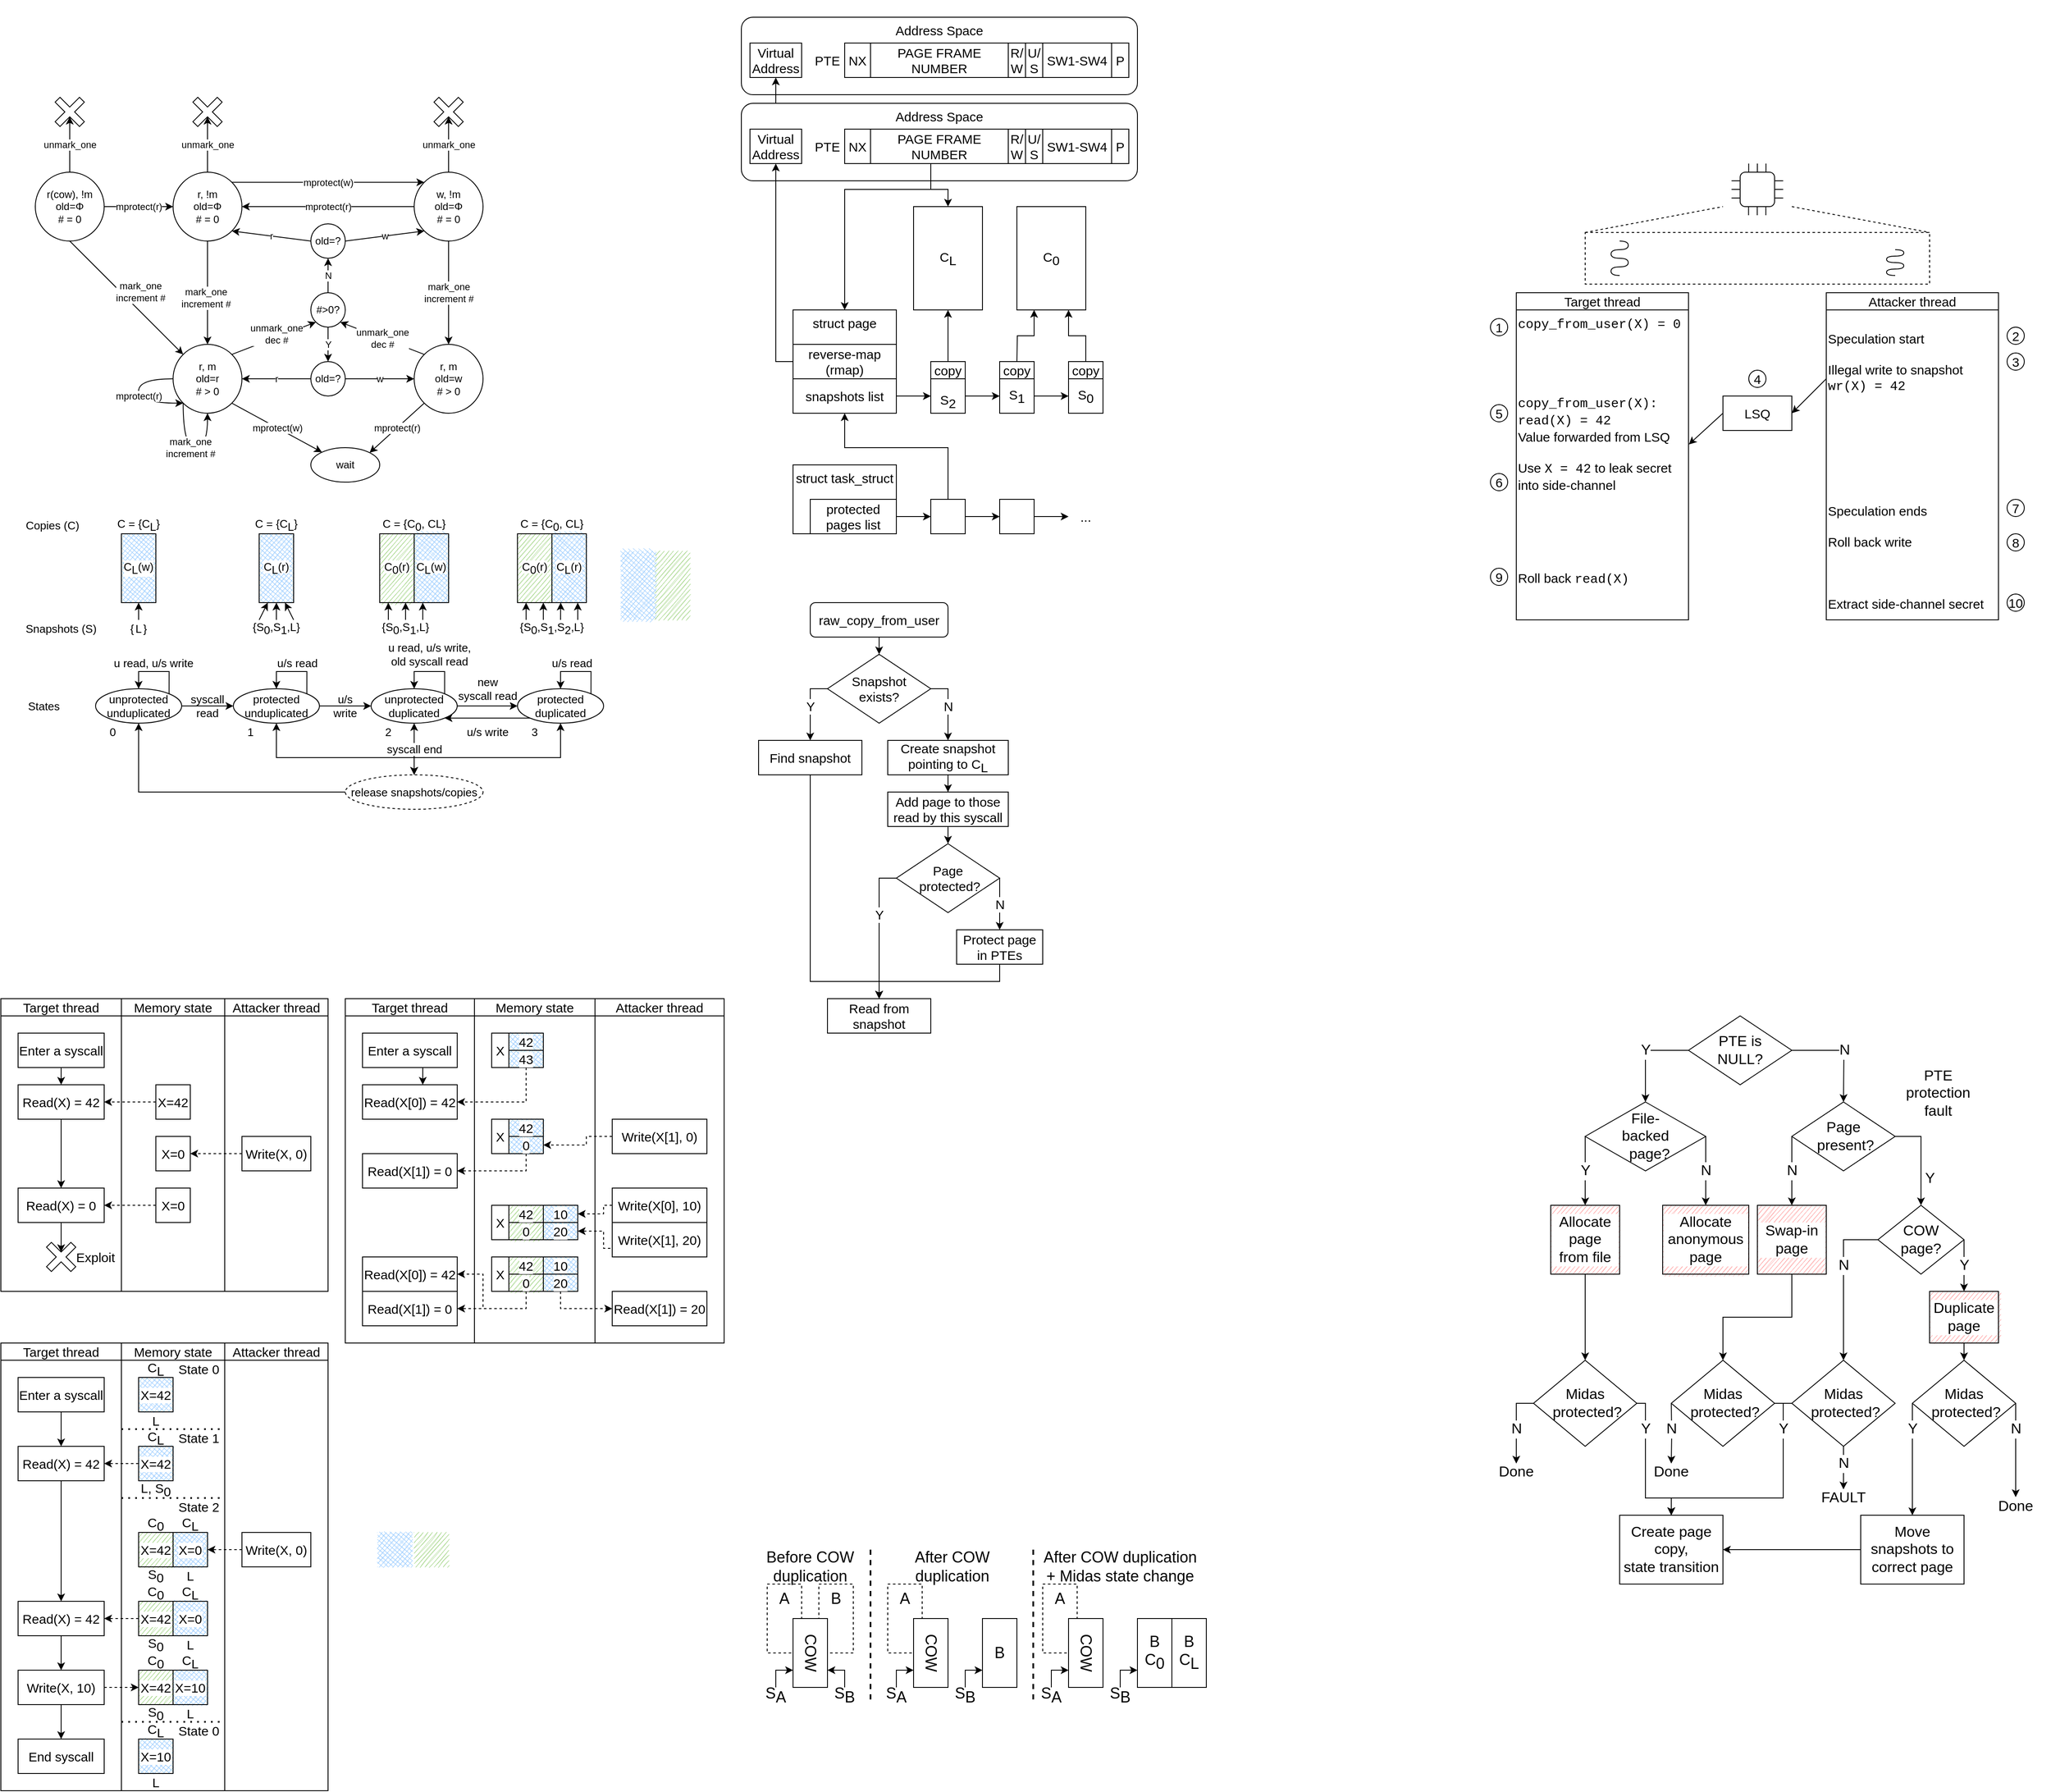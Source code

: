 <mxfile version="23.0.2" type="device">
  <diagram id="ZgGV1-kqw9fMqNRYj13-" name="Page-1">
    <mxGraphModel dx="748" dy="1118" grid="1" gridSize="10" guides="1" tooltips="1" connect="1" arrows="1" fold="1" page="1" pageScale="1" pageWidth="850" pageHeight="1100" math="0" shadow="0">
      <root>
        <mxCell id="0" />
        <mxCell id="1" parent="0" />
        <mxCell id="hSm4koDUXmgNAm0xiuls-177" value="&lt;div style=&quot;font-size: 15px;&quot; align=&quot;center&quot;&gt;Address Space&lt;/div&gt;" style="rounded=1;whiteSpace=wrap;html=1;align=center;verticalAlign=top;fontSize=15;" parent="1" vertex="1">
          <mxGeometry x="900" y="20" width="460" height="90" as="geometry" />
        </mxCell>
        <mxCell id="hSm4koDUXmgNAm0xiuls-195" value="" style="rounded=0;whiteSpace=wrap;html=1;align=center;fillColor=none;strokeColor=none;fontSize=15;" parent="1" vertex="1">
          <mxGeometry x="880" width="500" height="640" as="geometry" />
        </mxCell>
        <mxCell id="BvnVw-4qKByz3GFjecwE-34" value="" style="rounded=0;whiteSpace=wrap;html=1;fontSize=17;verticalAlign=middle;fillColor=none;strokeColor=none;" parent="1" vertex="1">
          <mxGeometry x="1760" y="1160" width="660" height="700" as="geometry" />
        </mxCell>
        <mxCell id="mjU4arz3Nz6LHvhh59oq-58" value="" style="rounded=0;whiteSpace=wrap;html=1;labelBackgroundColor=#ffffff;sketch=1;strokeColor=none;fillStyle=hachure;fillColor=#97D077;fontSize=15;" parent="1" vertex="1">
          <mxGeometry x="630" y="1400" width="40" height="20" as="geometry" />
        </mxCell>
        <mxCell id="mjU4arz3Nz6LHvhh59oq-59" value="" style="rounded=0;whiteSpace=wrap;html=1;labelBackgroundColor=#ffffff;sketch=1;strokeColor=none;fillStyle=hachure;fillColor=#97D077;fontSize=15;" parent="1" vertex="1">
          <mxGeometry x="630" y="1460" width="40" height="20" as="geometry" />
        </mxCell>
        <mxCell id="mjU4arz3Nz6LHvhh59oq-3" value="" style="rounded=0;whiteSpace=wrap;html=1;fillColor=none;fontSize=15;" parent="1" vertex="1">
          <mxGeometry x="590" y="1180" width="140" height="380" as="geometry" />
        </mxCell>
        <mxCell id="mjU4arz3Nz6LHvhh59oq-47" value="" style="rounded=0;whiteSpace=wrap;html=1;labelBackgroundColor=#ffffff;sketch=1;strokeColor=none;fillStyle=hachure;fillColor=#97D077;fontSize=15;" parent="1" vertex="1">
          <mxGeometry x="630" y="1420" width="40" height="20" as="geometry" />
        </mxCell>
        <mxCell id="mjU4arz3Nz6LHvhh59oq-39" value="" style="rounded=0;whiteSpace=wrap;html=1;labelBackgroundColor=#ffffff;sketch=1;strokeColor=none;fillStyle=cross-hatch;fillColor=#99CCFF;fontSize=15;" parent="1" vertex="1">
          <mxGeometry x="670" y="1400" width="40" height="20" as="geometry" />
        </mxCell>
        <mxCell id="mjU4arz3Nz6LHvhh59oq-33" value="" style="rounded=0;whiteSpace=wrap;html=1;labelBackgroundColor=#ffffff;sketch=1;strokeColor=none;fillStyle=cross-hatch;fillColor=#99CCFF;fontSize=15;" parent="1" vertex="1">
          <mxGeometry x="630" y="1200" width="40" height="40" as="geometry" />
        </mxCell>
        <mxCell id="mjU4arz3Nz6LHvhh59oq-34" value="" style="rounded=0;whiteSpace=wrap;html=1;labelBackgroundColor=#ffffff;sketch=1;strokeColor=none;fillStyle=cross-hatch;fillColor=#99CCFF;fontSize=15;" parent="1" vertex="1">
          <mxGeometry x="630" y="1300" width="40" height="40" as="geometry" />
        </mxCell>
        <mxCell id="BvnVw-4qKByz3GFjecwE-88" value="" style="rounded=0;whiteSpace=wrap;html=1;labelBackgroundColor=#ffffff;sketch=1;strokeColor=none;fillStyle=hachure;fontStyle=0;fillColor=#FF9999;fontSize=17;" parent="1" vertex="1">
          <mxGeometry x="1840" y="1400" width="80" height="80" as="geometry" />
        </mxCell>
        <mxCell id="BvnVw-4qKByz3GFjecwE-84" value="" style="rounded=0;whiteSpace=wrap;html=1;labelBackgroundColor=#ffffff;sketch=1;strokeColor=none;fillStyle=hachure;fontStyle=0;fillColor=#FF9999;fontSize=17;" parent="1" vertex="1">
          <mxGeometry x="2280" y="1500" width="80" height="60" as="geometry" />
        </mxCell>
        <mxCell id="BvnVw-4qKByz3GFjecwE-85" value="" style="rounded=0;whiteSpace=wrap;html=1;labelBackgroundColor=#ffffff;sketch=1;strokeColor=none;fillStyle=hachure;fontStyle=0;fillColor=#FF9999;fontSize=17;" parent="1" vertex="1">
          <mxGeometry x="2080" y="1400" width="80" height="80" as="geometry" />
        </mxCell>
        <mxCell id="BvnVw-4qKByz3GFjecwE-86" value="" style="rounded=0;whiteSpace=wrap;html=1;labelBackgroundColor=#ffffff;sketch=1;strokeColor=none;fillStyle=hachure;fontStyle=0;fillColor=#FF9999;fontSize=17;" parent="1" vertex="1">
          <mxGeometry x="1970" y="1400" width="100" height="80" as="geometry" />
        </mxCell>
        <mxCell id="BvnVw-4qKByz3GFjecwE-68" value="" style="rounded=0;whiteSpace=wrap;html=1;fontSize=18;verticalAlign=middle;fillColor=none;strokeColor=none;" parent="1" vertex="1">
          <mxGeometry x="900" y="1800" width="560" height="180" as="geometry" />
        </mxCell>
        <mxCell id="BvnVw-4qKByz3GFjecwE-36" value="A" style="rounded=0;whiteSpace=wrap;html=1;fontSize=18;fillColor=none;verticalAlign=top;dashed=1;" parent="1" vertex="1">
          <mxGeometry x="930" y="1840" width="40" height="80" as="geometry" />
        </mxCell>
        <mxCell id="BvnVw-4qKByz3GFjecwE-37" value="B" style="rounded=0;whiteSpace=wrap;html=1;fontSize=18;fillColor=none;verticalAlign=top;dashed=1;" parent="1" vertex="1">
          <mxGeometry x="990" y="1840" width="40" height="80" as="geometry" />
        </mxCell>
        <mxCell id="BvnVw-4qKByz3GFjecwE-39" value="A" style="rounded=0;whiteSpace=wrap;html=1;fontSize=18;fillColor=none;verticalAlign=top;dashed=1;" parent="1" vertex="1">
          <mxGeometry x="1070" y="1840" width="40" height="80" as="geometry" />
        </mxCell>
        <mxCell id="BvnVw-4qKByz3GFjecwE-42" value="A" style="rounded=0;whiteSpace=wrap;html=1;fontSize=18;fillColor=none;verticalAlign=top;dashed=1;" parent="1" vertex="1">
          <mxGeometry x="1250" y="1840" width="40" height="80" as="geometry" />
        </mxCell>
        <mxCell id="BvnVw-4qKByz3GFjecwE-44" value="&lt;div style=&quot;font-size: 18px;&quot;&gt;B&lt;/div&gt;C&lt;sub style=&quot;font-size: 18px;&quot;&gt;L&lt;/sub&gt;" style="rounded=0;whiteSpace=wrap;html=1;fontSize=18;verticalAlign=middle;" parent="1" vertex="1">
          <mxGeometry x="1400" y="1880" width="40" height="80" as="geometry" />
        </mxCell>
        <mxCell id="hSm4koDUXmgNAm0xiuls-52" value="" style="rounded=0;whiteSpace=wrap;html=1;fillColor=none;fontSize=15;" parent="1" vertex="1">
          <mxGeometry x="40" y="1580" width="140" height="500" as="geometry" />
        </mxCell>
        <mxCell id="hSm4koDUXmgNAm0xiuls-53" value="" style="rounded=0;whiteSpace=wrap;html=1;fillColor=none;fontSize=15;" parent="1" vertex="1">
          <mxGeometry x="180" y="1580" width="120" height="500" as="geometry" />
        </mxCell>
        <mxCell id="hSm4koDUXmgNAm0xiuls-54" value="" style="rounded=0;whiteSpace=wrap;html=1;fillColor=none;fontSize=15;" parent="1" vertex="1">
          <mxGeometry x="300" y="1580" width="120" height="500" as="geometry" />
        </mxCell>
        <mxCell id="hSm4koDUXmgNAm0xiuls-88" value="" style="rounded=0;whiteSpace=wrap;html=1;labelBackgroundColor=#ffffff;sketch=1;strokeColor=none;fillStyle=cross-hatch;fillColor=#99CCFF;fontSize=15;" parent="1" vertex="1">
          <mxGeometry x="200" y="2020" width="40" height="40" as="geometry" />
        </mxCell>
        <mxCell id="hSm4koDUXmgNAm0xiuls-83" value="" style="rounded=0;whiteSpace=wrap;html=1;labelBackgroundColor=#ffffff;sketch=1;strokeColor=none;fillStyle=cross-hatch;fillColor=#99CCFF;fontSize=15;" parent="1" vertex="1">
          <mxGeometry x="200" y="1600" width="40" height="40" as="geometry" />
        </mxCell>
        <mxCell id="hSm4koDUXmgNAm0xiuls-84" value="" style="rounded=0;whiteSpace=wrap;html=1;labelBackgroundColor=#ffffff;sketch=1;strokeColor=none;fillStyle=cross-hatch;fillColor=#99CCFF;fontSize=15;" parent="1" vertex="1">
          <mxGeometry x="200" y="1680" width="40" height="40" as="geometry" />
        </mxCell>
        <mxCell id="hSm4koDUXmgNAm0xiuls-85" value="" style="rounded=0;whiteSpace=wrap;html=1;labelBackgroundColor=#ffffff;sketch=1;strokeColor=none;fillStyle=cross-hatch;fillColor=#99CCFF;fontSize=15;" parent="1" vertex="1">
          <mxGeometry x="240" y="1780" width="40" height="40" as="geometry" />
        </mxCell>
        <mxCell id="hSm4koDUXmgNAm0xiuls-86" value="" style="rounded=0;whiteSpace=wrap;html=1;labelBackgroundColor=#ffffff;sketch=1;strokeColor=none;fillStyle=cross-hatch;fillColor=#99CCFF;fontSize=15;" parent="1" vertex="1">
          <mxGeometry x="240" y="1860" width="40" height="40" as="geometry" />
        </mxCell>
        <mxCell id="hSm4koDUXmgNAm0xiuls-87" value="" style="rounded=0;whiteSpace=wrap;html=1;labelBackgroundColor=#ffffff;sketch=1;strokeColor=none;fillStyle=cross-hatch;fillColor=#99CCFF;fontSize=15;" parent="1" vertex="1">
          <mxGeometry x="240" y="1940" width="40" height="40" as="geometry" />
        </mxCell>
        <mxCell id="hSm4koDUXmgNAm0xiuls-90" value="" style="rounded=0;whiteSpace=wrap;html=1;labelBackgroundColor=#ffffff;sketch=1;strokeColor=none;fillStyle=hachure;fillColor=#97D077;fontSize=15;" parent="1" vertex="1">
          <mxGeometry x="200" y="1780" width="40" height="40" as="geometry" />
        </mxCell>
        <mxCell id="hSm4koDUXmgNAm0xiuls-91" value="" style="rounded=0;whiteSpace=wrap;html=1;labelBackgroundColor=#ffffff;sketch=1;strokeColor=none;fillStyle=hachure;fillColor=#97D077;fontSize=15;" parent="1" vertex="1">
          <mxGeometry x="200" y="1860" width="40" height="40" as="geometry" />
        </mxCell>
        <mxCell id="hSm4koDUXmgNAm0xiuls-92" value="" style="rounded=0;whiteSpace=wrap;html=1;labelBackgroundColor=#ffffff;sketch=1;strokeColor=none;fillStyle=hachure;fillColor=#97D077;fontSize=15;" parent="1" vertex="1">
          <mxGeometry x="200" y="1940" width="40" height="40" as="geometry" />
        </mxCell>
        <mxCell id="sgO2sDlPtiAHOV2v07FV-78" value="" style="rounded=0;whiteSpace=wrap;html=1;labelBackgroundColor=#ffffff;sketch=0;fontFamily=Courier New;fillColor=none;strokeColor=none;fontSize=13;" parent="1" vertex="1">
          <mxGeometry x="60" y="600" width="680" height="340" as="geometry" />
        </mxCell>
        <mxCell id="sgO2sDlPtiAHOV2v07FV-58" value="" style="rounded=0;whiteSpace=wrap;html=1;labelBackgroundColor=#ffffff;sketch=1;strokeColor=none;fillStyle=hachure;fillColor=#97D077;fontSize=13;" parent="1" vertex="1">
          <mxGeometry x="480" y="620" width="40" height="80" as="geometry" />
        </mxCell>
        <mxCell id="sgO2sDlPtiAHOV2v07FV-59" value="" style="rounded=0;whiteSpace=wrap;html=1;labelBackgroundColor=#ffffff;sketch=1;strokeColor=none;fillStyle=hachure;fillColor=#97D077;fontSize=13;" parent="1" vertex="1">
          <mxGeometry x="640" y="620" width="40" height="80" as="geometry" />
        </mxCell>
        <mxCell id="sgO2sDlPtiAHOV2v07FV-46" value="&lt;div style=&quot;font-size: 13px;&quot;&gt;&lt;span style=&quot;background-color: rgb(255, 255, 255); font-size: 13px;&quot;&gt;C&lt;sub style=&quot;font-size: 13px;&quot;&gt;0&lt;/sub&gt;(r)&lt;/span&gt;&lt;/div&gt;" style="rounded=0;whiteSpace=wrap;html=1;sketch=0;fillColor=none;fontSize=13;" parent="1" vertex="1">
          <mxGeometry x="480" y="620" width="40" height="80" as="geometry" />
        </mxCell>
        <mxCell id="sgO2sDlPtiAHOV2v07FV-52" value="&lt;div style=&quot;font-size: 13px;&quot;&gt;&lt;span style=&quot;background-color: rgb(255, 255, 255); font-size: 13px;&quot;&gt;C&lt;sub style=&quot;font-size: 13px;&quot;&gt;0&lt;/sub&gt;(r)&lt;/span&gt;&lt;/div&gt;" style="rounded=0;whiteSpace=wrap;html=1;fillColor=none;fontSize=13;" parent="1" vertex="1">
          <mxGeometry x="640" y="620" width="40" height="80" as="geometry" />
        </mxCell>
        <mxCell id="sgO2sDlPtiAHOV2v07FV-54" value="" style="rounded=0;whiteSpace=wrap;html=1;labelBackgroundColor=#ffffff;sketch=1;strokeColor=none;fillStyle=cross-hatch;fillColor=#99CCFF;fontSize=13;" parent="1" vertex="1">
          <mxGeometry x="680" y="620" width="40" height="80" as="geometry" />
        </mxCell>
        <mxCell id="sgO2sDlPtiAHOV2v07FV-55" value="" style="rounded=0;whiteSpace=wrap;html=1;labelBackgroundColor=#ffffff;sketch=1;strokeColor=none;fillStyle=cross-hatch;fillColor=#99CCFF;fontSize=13;" parent="1" vertex="1">
          <mxGeometry x="520" y="620" width="40" height="80" as="geometry" />
        </mxCell>
        <mxCell id="sgO2sDlPtiAHOV2v07FV-56" value="" style="rounded=0;whiteSpace=wrap;html=1;labelBackgroundColor=#ffffff;sketch=1;strokeColor=none;fillStyle=cross-hatch;fillColor=#99CCFF;fontSize=13;" parent="1" vertex="1">
          <mxGeometry x="340" y="620" width="40" height="80" as="geometry" />
        </mxCell>
        <mxCell id="sgO2sDlPtiAHOV2v07FV-57" value="" style="rounded=0;whiteSpace=wrap;html=1;labelBackgroundColor=#ffffff;sketch=1;strokeColor=none;fillStyle=cross-hatch;fillColor=#99CCFF;fontSize=13;" parent="1" vertex="1">
          <mxGeometry x="180" y="620" width="40" height="80" as="geometry" />
        </mxCell>
        <mxCell id="dhuzZzmLRCIXjbbIye5t-8" value="unmark_one" style="edgeStyle=orthogonalEdgeStyle;rounded=0;orthogonalLoop=1;jettySize=auto;html=1;exitX=0.5;exitY=0;exitDx=0;exitDy=0;entryX=0;entryY=0;entryDx=24;entryDy=24;entryPerimeter=0;" parent="1" source="dhuzZzmLRCIXjbbIye5t-1" target="dhuzZzmLRCIXjbbIye5t-6" edge="1">
          <mxGeometry relative="1" as="geometry" />
        </mxCell>
        <mxCell id="dhuzZzmLRCIXjbbIye5t-15" style="edgeStyle=orthogonalEdgeStyle;rounded=0;orthogonalLoop=1;jettySize=auto;html=1;exitX=0.5;exitY=1;exitDx=0;exitDy=0;entryX=0.5;entryY=0;entryDx=0;entryDy=0;" parent="1" source="dhuzZzmLRCIXjbbIye5t-1" target="dhuzZzmLRCIXjbbIye5t-4" edge="1">
          <mxGeometry relative="1" as="geometry" />
        </mxCell>
        <mxCell id="dhuzZzmLRCIXjbbIye5t-18" value="&lt;div&gt;mark_one&lt;/div&gt;&lt;div&gt;increment #&lt;br&gt;&lt;/div&gt;" style="edgeLabel;html=1;align=center;verticalAlign=middle;resizable=0;points=[];" parent="dhuzZzmLRCIXjbbIye5t-15" vertex="1" connectable="0">
          <mxGeometry x="0.088" y="-2" relative="1" as="geometry">
            <mxPoint as="offset" />
          </mxGeometry>
        </mxCell>
        <mxCell id="dhuzZzmLRCIXjbbIye5t-20" value="mprotect(w)" style="edgeStyle=none;rounded=0;orthogonalLoop=1;jettySize=auto;html=1;exitX=1;exitY=0;exitDx=0;exitDy=0;entryX=0;entryY=0;entryDx=0;entryDy=0;" parent="1" source="dhuzZzmLRCIXjbbIye5t-1" target="dhuzZzmLRCIXjbbIye5t-3" edge="1">
          <mxGeometry relative="1" as="geometry">
            <Array as="points" />
          </mxGeometry>
        </mxCell>
        <mxCell id="dhuzZzmLRCIXjbbIye5t-1" value="&lt;div&gt;r, !m&lt;/div&gt;&lt;div&gt;old=&lt;span class=&quot;aCOpRe&quot;&gt;&lt;span&gt;Φ&lt;/span&gt;&lt;/span&gt;&lt;/div&gt;&lt;div&gt;&lt;span class=&quot;aCOpRe&quot;&gt;&lt;span&gt;# = 0&lt;br&gt;&lt;/span&gt;&lt;/span&gt; &lt;/div&gt;" style="ellipse;whiteSpace=wrap;html=1;aspect=fixed;" parent="1" vertex="1">
          <mxGeometry x="240" y="200" width="80" height="80" as="geometry" />
        </mxCell>
        <mxCell id="dhuzZzmLRCIXjbbIye5t-14" style="rounded=0;orthogonalLoop=1;jettySize=auto;html=1;exitX=0.5;exitY=1;exitDx=0;exitDy=0;" parent="1" source="dhuzZzmLRCIXjbbIye5t-2" target="dhuzZzmLRCIXjbbIye5t-4" edge="1">
          <mxGeometry relative="1" as="geometry" />
        </mxCell>
        <mxCell id="dhuzZzmLRCIXjbbIye5t-17" value="&lt;div&gt;mark_one&lt;/div&gt;&lt;div&gt;increment #&lt;br&gt;&lt;/div&gt;" style="edgeLabel;html=1;align=center;verticalAlign=middle;resizable=0;points=[];" parent="dhuzZzmLRCIXjbbIye5t-14" vertex="1" connectable="0">
          <mxGeometry x="0.156" y="1" relative="1" as="geometry">
            <mxPoint x="5.26" y="-16.67" as="offset" />
          </mxGeometry>
        </mxCell>
        <mxCell id="dhuzZzmLRCIXjbbIye5t-25" value="mprotect(r)" style="edgeStyle=none;rounded=0;orthogonalLoop=1;jettySize=auto;html=1;exitX=1;exitY=0.5;exitDx=0;exitDy=0;entryX=0;entryY=0.5;entryDx=0;entryDy=0;" parent="1" source="dhuzZzmLRCIXjbbIye5t-2" target="dhuzZzmLRCIXjbbIye5t-1" edge="1">
          <mxGeometry relative="1" as="geometry" />
        </mxCell>
        <mxCell id="dhuzZzmLRCIXjbbIye5t-2" value="r(cow), !m&lt;div&gt;old=&lt;span class=&quot;aCOpRe&quot;&gt;&lt;span&gt;Φ&lt;/span&gt;&lt;/span&gt;&lt;/div&gt;&lt;div&gt;&lt;span class=&quot;aCOpRe&quot;&gt;&lt;span&gt;# = 0&lt;br&gt;&lt;/span&gt;&lt;/span&gt; &lt;/div&gt;" style="ellipse;whiteSpace=wrap;html=1;aspect=fixed;" parent="1" vertex="1">
          <mxGeometry x="80" y="200" width="80" height="80" as="geometry" />
        </mxCell>
        <mxCell id="dhuzZzmLRCIXjbbIye5t-16" value="&lt;div&gt;mark_one&lt;/div&gt;&lt;div&gt;increment #&lt;br&gt;&lt;/div&gt;" style="edgeStyle=none;rounded=0;orthogonalLoop=1;jettySize=auto;html=1;exitX=0.5;exitY=1;exitDx=0;exitDy=0;entryX=0.5;entryY=0;entryDx=0;entryDy=0;" parent="1" source="dhuzZzmLRCIXjbbIye5t-3" target="dhuzZzmLRCIXjbbIye5t-5" edge="1">
          <mxGeometry relative="1" as="geometry" />
        </mxCell>
        <mxCell id="dhuzZzmLRCIXjbbIye5t-24" value="mprotect(r)" style="edgeStyle=none;rounded=0;orthogonalLoop=1;jettySize=auto;html=1;exitX=0;exitY=0.5;exitDx=0;exitDy=0;entryX=1;entryY=0.5;entryDx=0;entryDy=0;" parent="1" source="dhuzZzmLRCIXjbbIye5t-3" target="dhuzZzmLRCIXjbbIye5t-1" edge="1">
          <mxGeometry relative="1" as="geometry" />
        </mxCell>
        <mxCell id="dhuzZzmLRCIXjbbIye5t-3" value="w, !m&lt;div&gt;old=&lt;span class=&quot;aCOpRe&quot;&gt;&lt;span&gt;Φ&lt;/span&gt;&lt;/span&gt;&lt;/div&gt;&lt;div&gt;&lt;span class=&quot;aCOpRe&quot;&gt;&lt;span&gt;# = 0&lt;br&gt;&lt;/span&gt;&lt;/span&gt; &lt;/div&gt;" style="ellipse;whiteSpace=wrap;html=1;aspect=fixed;" parent="1" vertex="1">
          <mxGeometry x="520" y="200" width="80" height="80" as="geometry" />
        </mxCell>
        <mxCell id="dhuzZzmLRCIXjbbIye5t-30" style="rounded=0;orthogonalLoop=1;jettySize=auto;html=1;exitX=1;exitY=0;exitDx=0;exitDy=0;entryX=0;entryY=1;entryDx=0;entryDy=0;" parent="1" source="dhuzZzmLRCIXjbbIye5t-4" target="dhuzZzmLRCIXjbbIye5t-29" edge="1">
          <mxGeometry relative="1" as="geometry" />
        </mxCell>
        <mxCell id="dhuzZzmLRCIXjbbIye5t-32" value="&lt;div&gt;unmark_one&lt;/div&gt;&lt;div&gt;dec #&lt;br&gt;&lt;/div&gt;" style="edgeLabel;html=1;align=center;verticalAlign=middle;resizable=0;points=[];" parent="dhuzZzmLRCIXjbbIye5t-30" vertex="1" connectable="0">
          <mxGeometry x="0.263" y="-1" relative="1" as="geometry">
            <mxPoint x="-10.32" y="-1.56" as="offset" />
          </mxGeometry>
        </mxCell>
        <mxCell id="dhuzZzmLRCIXjbbIye5t-43" value="mprotect(w)" style="edgeStyle=none;rounded=0;orthogonalLoop=1;jettySize=auto;html=1;exitX=1;exitY=1;exitDx=0;exitDy=0;" parent="1" source="dhuzZzmLRCIXjbbIye5t-4" target="dhuzZzmLRCIXjbbIye5t-44" edge="1">
          <mxGeometry relative="1" as="geometry">
            <mxPoint x="360" y="500" as="targetPoint" />
          </mxGeometry>
        </mxCell>
        <mxCell id="dhuzZzmLRCIXjbbIye5t-4" value="&lt;div&gt;r, m&lt;/div&gt;&lt;div&gt;old=&lt;span class=&quot;aCOpRe&quot;&gt;&lt;span&gt;r&lt;/span&gt;&lt;/span&gt;&lt;/div&gt;&lt;div&gt;&lt;span class=&quot;aCOpRe&quot;&gt;&lt;span&gt;# &amp;gt; 0&lt;br&gt;&lt;/span&gt;&lt;/span&gt; &lt;/div&gt;" style="ellipse;whiteSpace=wrap;html=1;aspect=fixed;" parent="1" vertex="1">
          <mxGeometry x="240" y="400" width="80" height="80" as="geometry" />
        </mxCell>
        <mxCell id="dhuzZzmLRCIXjbbIye5t-31" value="&lt;div&gt;unmark_one&lt;/div&gt;&lt;div&gt;dec #&lt;br&gt;&lt;/div&gt;" style="rounded=0;orthogonalLoop=1;jettySize=auto;html=1;exitX=0;exitY=0;exitDx=0;exitDy=0;entryX=1;entryY=1;entryDx=0;entryDy=0;" parent="1" source="dhuzZzmLRCIXjbbIye5t-5" target="dhuzZzmLRCIXjbbIye5t-29" edge="1">
          <mxGeometry relative="1" as="geometry" />
        </mxCell>
        <mxCell id="dhuzZzmLRCIXjbbIye5t-45" value="mprotect(r)" style="edgeStyle=none;rounded=0;orthogonalLoop=1;jettySize=auto;html=1;exitX=0;exitY=1;exitDx=0;exitDy=0;entryX=1;entryY=0;entryDx=0;entryDy=0;" parent="1" source="dhuzZzmLRCIXjbbIye5t-5" target="dhuzZzmLRCIXjbbIye5t-44" edge="1">
          <mxGeometry relative="1" as="geometry" />
        </mxCell>
        <mxCell id="dhuzZzmLRCIXjbbIye5t-5" value="&lt;div&gt;r, m&lt;/div&gt;&lt;div&gt;old=&lt;span class=&quot;aCOpRe&quot;&gt;&lt;span&gt;w&lt;/span&gt;&lt;/span&gt;&lt;/div&gt;&lt;div&gt;&lt;span class=&quot;aCOpRe&quot;&gt;&lt;span&gt;# &amp;gt; 0&lt;br&gt;&lt;/span&gt;&lt;/span&gt; &lt;/div&gt;" style="ellipse;whiteSpace=wrap;html=1;aspect=fixed;" parent="1" vertex="1">
          <mxGeometry x="520" y="400" width="80" height="80" as="geometry" />
        </mxCell>
        <mxCell id="dhuzZzmLRCIXjbbIye5t-6" value="" style="shape=cross;whiteSpace=wrap;html=1;rotation=45;" parent="1" vertex="1">
          <mxGeometry x="260" y="110" width="40" height="40" as="geometry" />
        </mxCell>
        <mxCell id="dhuzZzmLRCIXjbbIye5t-9" value="unmark_one" style="edgeStyle=orthogonalEdgeStyle;rounded=0;orthogonalLoop=1;jettySize=auto;html=1;exitX=0.5;exitY=0;exitDx=0;exitDy=0;entryX=0;entryY=0;entryDx=24;entryDy=24;entryPerimeter=0;" parent="1" source="dhuzZzmLRCIXjbbIye5t-2" target="dhuzZzmLRCIXjbbIye5t-10" edge="1">
          <mxGeometry relative="1" as="geometry">
            <mxPoint x="120" y="200" as="sourcePoint" />
          </mxGeometry>
        </mxCell>
        <mxCell id="dhuzZzmLRCIXjbbIye5t-10" value="" style="shape=cross;whiteSpace=wrap;html=1;rotation=45;" parent="1" vertex="1">
          <mxGeometry x="100" y="110" width="40" height="40" as="geometry" />
        </mxCell>
        <mxCell id="dhuzZzmLRCIXjbbIye5t-11" value="unmark_one" style="edgeStyle=orthogonalEdgeStyle;rounded=0;orthogonalLoop=1;jettySize=auto;html=1;exitX=0.5;exitY=0;exitDx=0;exitDy=0;entryX=0;entryY=0;entryDx=24;entryDy=24;entryPerimeter=0;" parent="1" source="dhuzZzmLRCIXjbbIye5t-3" target="dhuzZzmLRCIXjbbIye5t-12" edge="1">
          <mxGeometry relative="1" as="geometry">
            <mxPoint x="560" y="200" as="sourcePoint" />
          </mxGeometry>
        </mxCell>
        <mxCell id="dhuzZzmLRCIXjbbIye5t-12" value="" style="shape=cross;whiteSpace=wrap;html=1;rotation=45;" parent="1" vertex="1">
          <mxGeometry x="540" y="110" width="40" height="40" as="geometry" />
        </mxCell>
        <mxCell id="dhuzZzmLRCIXjbbIye5t-27" value="&lt;div&gt;mark_one&lt;/div&gt;&lt;div&gt;increment #&lt;br&gt;&lt;/div&gt;" style="edgeStyle=orthogonalEdgeStyle;rounded=0;orthogonalLoop=1;jettySize=auto;html=1;exitX=0;exitY=1;exitDx=0;exitDy=0;entryX=0.5;entryY=1;entryDx=0;entryDy=0;curved=1;" parent="1" source="dhuzZzmLRCIXjbbIye5t-4" target="dhuzZzmLRCIXjbbIye5t-4" edge="1">
          <mxGeometry relative="1" as="geometry">
            <Array as="points">
              <mxPoint x="252" y="520" />
              <mxPoint x="280" y="520" />
            </Array>
          </mxGeometry>
        </mxCell>
        <mxCell id="dhuzZzmLRCIXjbbIye5t-28" value="mprotect(r)" style="edgeStyle=orthogonalEdgeStyle;curved=1;rounded=0;orthogonalLoop=1;jettySize=auto;html=1;exitX=0;exitY=0.5;exitDx=0;exitDy=0;entryX=0;entryY=1;entryDx=0;entryDy=0;" parent="1" source="dhuzZzmLRCIXjbbIye5t-4" target="dhuzZzmLRCIXjbbIye5t-4" edge="1">
          <mxGeometry relative="1" as="geometry">
            <Array as="points">
              <mxPoint x="200" y="440" />
              <mxPoint x="200" y="468" />
            </Array>
          </mxGeometry>
        </mxCell>
        <mxCell id="dhuzZzmLRCIXjbbIye5t-33" value="Y" style="edgeStyle=none;rounded=0;orthogonalLoop=1;jettySize=auto;html=1;exitX=0.5;exitY=1;exitDx=0;exitDy=0;entryX=0.5;entryY=0;entryDx=0;entryDy=0;" parent="1" source="dhuzZzmLRCIXjbbIye5t-29" target="dhuzZzmLRCIXjbbIye5t-35" edge="1">
          <mxGeometry relative="1" as="geometry">
            <mxPoint x="419.857" y="440" as="targetPoint" />
          </mxGeometry>
        </mxCell>
        <mxCell id="dhuzZzmLRCIXjbbIye5t-39" value="N" style="edgeStyle=none;rounded=0;orthogonalLoop=1;jettySize=auto;html=1;exitX=0.5;exitY=0;exitDx=0;exitDy=0;entryX=0.5;entryY=1;entryDx=0;entryDy=0;" parent="1" source="dhuzZzmLRCIXjbbIye5t-29" target="dhuzZzmLRCIXjbbIye5t-38" edge="1">
          <mxGeometry relative="1" as="geometry" />
        </mxCell>
        <mxCell id="dhuzZzmLRCIXjbbIye5t-29" value="#&amp;gt;0?" style="ellipse;whiteSpace=wrap;html=1;" parent="1" vertex="1">
          <mxGeometry x="400" y="340" width="40" height="40" as="geometry" />
        </mxCell>
        <mxCell id="dhuzZzmLRCIXjbbIye5t-36" value="r" style="edgeStyle=none;rounded=0;orthogonalLoop=1;jettySize=auto;html=1;exitX=0;exitY=0.5;exitDx=0;exitDy=0;entryX=1;entryY=0.5;entryDx=0;entryDy=0;" parent="1" source="dhuzZzmLRCIXjbbIye5t-35" target="dhuzZzmLRCIXjbbIye5t-4" edge="1">
          <mxGeometry relative="1" as="geometry" />
        </mxCell>
        <mxCell id="dhuzZzmLRCIXjbbIye5t-37" value="w" style="edgeStyle=none;rounded=0;orthogonalLoop=1;jettySize=auto;html=1;exitX=1;exitY=0.5;exitDx=0;exitDy=0;entryX=0;entryY=0.5;entryDx=0;entryDy=0;" parent="1" source="dhuzZzmLRCIXjbbIye5t-35" target="dhuzZzmLRCIXjbbIye5t-5" edge="1">
          <mxGeometry relative="1" as="geometry" />
        </mxCell>
        <mxCell id="dhuzZzmLRCIXjbbIye5t-35" value="old=?" style="ellipse;whiteSpace=wrap;html=1;" parent="1" vertex="1">
          <mxGeometry x="400" y="420" width="40" height="40" as="geometry" />
        </mxCell>
        <mxCell id="dhuzZzmLRCIXjbbIye5t-40" value="w" style="edgeStyle=none;rounded=0;orthogonalLoop=1;jettySize=auto;html=1;exitX=1;exitY=0.5;exitDx=0;exitDy=0;entryX=0;entryY=1;entryDx=0;entryDy=0;" parent="1" source="dhuzZzmLRCIXjbbIye5t-38" target="dhuzZzmLRCIXjbbIye5t-3" edge="1">
          <mxGeometry relative="1" as="geometry" />
        </mxCell>
        <mxCell id="dhuzZzmLRCIXjbbIye5t-42" value="r" style="edgeStyle=none;rounded=0;orthogonalLoop=1;jettySize=auto;html=1;exitX=0;exitY=0.5;exitDx=0;exitDy=0;entryX=1;entryY=1;entryDx=0;entryDy=0;" parent="1" source="dhuzZzmLRCIXjbbIye5t-38" target="dhuzZzmLRCIXjbbIye5t-1" edge="1">
          <mxGeometry relative="1" as="geometry" />
        </mxCell>
        <mxCell id="dhuzZzmLRCIXjbbIye5t-38" value="old=?" style="ellipse;whiteSpace=wrap;html=1;" parent="1" vertex="1">
          <mxGeometry x="400" y="260" width="40" height="40" as="geometry" />
        </mxCell>
        <mxCell id="dhuzZzmLRCIXjbbIye5t-44" value="wait" style="ellipse;whiteSpace=wrap;html=1;" parent="1" vertex="1">
          <mxGeometry x="400" y="520" width="80" height="40" as="geometry" />
        </mxCell>
        <mxCell id="sgO2sDlPtiAHOV2v07FV-21" value="" style="edgeStyle=orthogonalEdgeStyle;rounded=0;orthogonalLoop=1;jettySize=auto;html=1;exitX=1;exitY=0.5;exitDx=0;exitDy=0;fontSize=13;" parent="1" source="sgO2sDlPtiAHOV2v07FV-17" target="sgO2sDlPtiAHOV2v07FV-18" edge="1">
          <mxGeometry relative="1" as="geometry">
            <mxPoint as="offset" />
          </mxGeometry>
        </mxCell>
        <mxCell id="sgO2sDlPtiAHOV2v07FV-17" value="&lt;div style=&quot;font-size: 13px;&quot;&gt;unprotected&lt;/div&gt;&lt;div style=&quot;font-size: 13px;&quot;&gt;unduplicated&lt;br style=&quot;font-size: 13px;&quot;&gt;&lt;/div&gt;" style="ellipse;whiteSpace=wrap;html=1;fontSize=13;" parent="1" vertex="1">
          <mxGeometry x="150" y="800" width="100" height="40" as="geometry" />
        </mxCell>
        <mxCell id="sgO2sDlPtiAHOV2v07FV-24" value="" style="edgeStyle=orthogonalEdgeStyle;rounded=0;orthogonalLoop=1;jettySize=auto;html=1;exitX=1;exitY=0.5;exitDx=0;exitDy=0;entryX=0;entryY=0.5;entryDx=0;entryDy=0;fontSize=13;" parent="1" source="sgO2sDlPtiAHOV2v07FV-18" target="sgO2sDlPtiAHOV2v07FV-19" edge="1">
          <mxGeometry y="10" relative="1" as="geometry">
            <mxPoint as="offset" />
          </mxGeometry>
        </mxCell>
        <mxCell id="sgO2sDlPtiAHOV2v07FV-31" value="" style="rounded=0;orthogonalLoop=1;jettySize=auto;html=1;exitX=0.5;exitY=1;exitDx=0;exitDy=0;entryX=0.5;entryY=0;entryDx=0;entryDy=0;startArrow=classic;startFill=1;fontSize=13;" parent="1" source="sgO2sDlPtiAHOV2v07FV-18" target="sgO2sDlPtiAHOV2v07FV-27" edge="1">
          <mxGeometry relative="1" as="geometry">
            <Array as="points">
              <mxPoint x="360" y="880" />
              <mxPoint x="520" y="880" />
            </Array>
          </mxGeometry>
        </mxCell>
        <mxCell id="sgO2sDlPtiAHOV2v07FV-18" value="protected&lt;br style=&quot;font-size: 13px;&quot;&gt;&lt;div style=&quot;font-size: 13px;&quot;&gt;unduplicated&lt;br style=&quot;font-size: 13px;&quot;&gt;&lt;/div&gt;" style="ellipse;whiteSpace=wrap;html=1;fontSize=13;" parent="1" vertex="1">
          <mxGeometry x="310" y="800" width="100" height="40" as="geometry" />
        </mxCell>
        <mxCell id="sgO2sDlPtiAHOV2v07FV-26" value="&lt;div style=&quot;font-size: 13px;&quot;&gt;new&lt;br style=&quot;font-size: 13px;&quot;&gt;&lt;/div&gt;&lt;div style=&quot;font-size: 13px;&quot;&gt;syscall read&lt;/div&gt;" style="edgeStyle=orthogonalEdgeStyle;rounded=0;orthogonalLoop=1;jettySize=auto;html=1;exitX=1;exitY=0.5;exitDx=0;exitDy=0;entryX=0;entryY=0.5;entryDx=0;entryDy=0;fontSize=13;" parent="1" source="sgO2sDlPtiAHOV2v07FV-19" target="sgO2sDlPtiAHOV2v07FV-20" edge="1">
          <mxGeometry y="20" relative="1" as="geometry">
            <mxPoint as="offset" />
          </mxGeometry>
        </mxCell>
        <mxCell id="sgO2sDlPtiAHOV2v07FV-30" value="&lt;span style=&quot;background-color: rgb(255, 255, 255); font-size: 13px;&quot;&gt;syscall end&lt;/span&gt;" style="rounded=0;orthogonalLoop=1;jettySize=auto;html=1;exitX=0.5;exitY=1;exitDx=0;exitDy=0;entryX=0.5;entryY=0;entryDx=0;entryDy=0;startArrow=classic;startFill=1;fontSize=13;" parent="1" source="sgO2sDlPtiAHOV2v07FV-19" target="sgO2sDlPtiAHOV2v07FV-27" edge="1">
          <mxGeometry relative="1" as="geometry">
            <mxPoint as="offset" />
          </mxGeometry>
        </mxCell>
        <mxCell id="sgO2sDlPtiAHOV2v07FV-19" value="unprotected&lt;br style=&quot;font-size: 13px;&quot;&gt;&lt;div style=&quot;font-size: 13px;&quot;&gt;duplicated&lt;br style=&quot;font-size: 13px;&quot;&gt;&lt;/div&gt;" style="ellipse;whiteSpace=wrap;html=1;fontSize=13;" parent="1" vertex="1">
          <mxGeometry x="470" y="800" width="100" height="40" as="geometry" />
        </mxCell>
        <mxCell id="sgO2sDlPtiAHOV2v07FV-28" value="&lt;div style=&quot;font-size: 13px;&quot;&gt;u/s write&lt;/div&gt;" style="edgeStyle=orthogonalEdgeStyle;rounded=0;orthogonalLoop=1;jettySize=auto;html=1;exitX=0;exitY=1;exitDx=0;exitDy=0;entryX=1;entryY=1;entryDx=0;entryDy=0;fontSize=13;" parent="1" source="sgO2sDlPtiAHOV2v07FV-20" target="sgO2sDlPtiAHOV2v07FV-19" edge="1">
          <mxGeometry y="16" relative="1" as="geometry">
            <mxPoint x="570" y="850" as="targetPoint" />
            <mxPoint as="offset" />
          </mxGeometry>
        </mxCell>
        <mxCell id="sgO2sDlPtiAHOV2v07FV-29" value="" style="rounded=0;orthogonalLoop=1;jettySize=auto;html=1;exitX=0.5;exitY=1;exitDx=0;exitDy=0;entryX=0.5;entryY=0;entryDx=0;entryDy=0;startArrow=classic;startFill=1;fontSize=13;" parent="1" source="sgO2sDlPtiAHOV2v07FV-20" target="sgO2sDlPtiAHOV2v07FV-27" edge="1">
          <mxGeometry relative="1" as="geometry">
            <Array as="points">
              <mxPoint x="690" y="880" />
              <mxPoint x="520" y="880" />
            </Array>
          </mxGeometry>
        </mxCell>
        <mxCell id="sgO2sDlPtiAHOV2v07FV-20" value="protected&lt;br style=&quot;font-size: 13px;&quot;&gt;&lt;div style=&quot;font-size: 13px;&quot;&gt;duplicated&lt;br style=&quot;font-size: 13px;&quot;&gt;&lt;/div&gt;" style="ellipse;whiteSpace=wrap;html=1;fontSize=13;" parent="1" vertex="1">
          <mxGeometry x="640" y="800" width="100" height="40" as="geometry" />
        </mxCell>
        <mxCell id="sgO2sDlPtiAHOV2v07FV-22" value="u read, u/s write" style="edgeStyle=orthogonalEdgeStyle;rounded=0;orthogonalLoop=1;jettySize=auto;html=1;exitX=1;exitY=0;exitDx=0;exitDy=0;entryX=0.5;entryY=0;entryDx=0;entryDy=0;fontSize=13;" parent="1" source="sgO2sDlPtiAHOV2v07FV-17" target="sgO2sDlPtiAHOV2v07FV-17" edge="1">
          <mxGeometry x="0.084" y="-10" relative="1" as="geometry">
            <Array as="points">
              <mxPoint x="235" y="780" />
              <mxPoint x="200" y="780" />
            </Array>
            <mxPoint as="offset" />
          </mxGeometry>
        </mxCell>
        <mxCell id="sgO2sDlPtiAHOV2v07FV-23" value="u/s read" style="edgeStyle=orthogonalEdgeStyle;rounded=0;orthogonalLoop=1;jettySize=auto;html=1;exitX=1;exitY=0;exitDx=0;exitDy=0;entryX=0.5;entryY=0;entryDx=0;entryDy=0;fontSize=13;" parent="1" source="sgO2sDlPtiAHOV2v07FV-18" target="sgO2sDlPtiAHOV2v07FV-18" edge="1">
          <mxGeometry x="-0.078" y="-10" relative="1" as="geometry">
            <Array as="points">
              <mxPoint x="395" y="780" />
              <mxPoint x="360" y="780" />
            </Array>
            <mxPoint as="offset" />
          </mxGeometry>
        </mxCell>
        <mxCell id="sgO2sDlPtiAHOV2v07FV-25" value="" style="edgeStyle=orthogonalEdgeStyle;rounded=0;orthogonalLoop=1;jettySize=auto;html=1;exitX=1;exitY=0;exitDx=0;exitDy=0;entryX=0.5;entryY=0;entryDx=0;entryDy=0;fontSize=13;" parent="1" source="sgO2sDlPtiAHOV2v07FV-19" target="sgO2sDlPtiAHOV2v07FV-19" edge="1">
          <mxGeometry x="0.245" y="-16" relative="1" as="geometry">
            <Array as="points">
              <mxPoint x="528" y="780" />
              <mxPoint x="500" y="780" />
            </Array>
            <mxPoint as="offset" />
          </mxGeometry>
        </mxCell>
        <mxCell id="sgO2sDlPtiAHOV2v07FV-77" style="edgeStyle=none;rounded=0;orthogonalLoop=1;jettySize=auto;html=1;exitX=0;exitY=0.5;exitDx=0;exitDy=0;entryX=0.5;entryY=1;entryDx=0;entryDy=0;fontFamily=Courier New;fontSize=13;" parent="1" source="sgO2sDlPtiAHOV2v07FV-27" target="sgO2sDlPtiAHOV2v07FV-17" edge="1">
          <mxGeometry relative="1" as="geometry">
            <Array as="points">
              <mxPoint x="200" y="920" />
            </Array>
          </mxGeometry>
        </mxCell>
        <mxCell id="sgO2sDlPtiAHOV2v07FV-27" value="release snapshots/copies" style="ellipse;whiteSpace=wrap;html=1;dashed=1;fontSize=13;" parent="1" vertex="1">
          <mxGeometry x="440" y="900" width="160" height="40" as="geometry" />
        </mxCell>
        <mxCell id="sgO2sDlPtiAHOV2v07FV-34" value="&lt;div style=&quot;font-size: 13px;&quot;&gt;C&lt;sub style=&quot;font-size: 13px;&quot;&gt;L&lt;/sub&gt;(w)&lt;/div&gt;" style="rounded=0;whiteSpace=wrap;html=1;labelBackgroundColor=#ffffff;sketch=0;fillStyle=cross-hatch;fillColor=none;fontSize=13;" parent="1" vertex="1">
          <mxGeometry x="180" y="620" width="40" height="80" as="geometry" />
        </mxCell>
        <mxCell id="sgO2sDlPtiAHOV2v07FV-36" value="States" style="text;html=1;strokeColor=none;fillColor=none;align=center;verticalAlign=middle;whiteSpace=wrap;rounded=0;dashed=1;fontSize=13;" parent="1" vertex="1">
          <mxGeometry x="60" y="800" width="60" height="40" as="geometry" />
        </mxCell>
        <mxCell id="sgO2sDlPtiAHOV2v07FV-37" value="&lt;div style=&quot;font-size: 13px;&quot;&gt;C = {C&lt;sub style=&quot;font-size: 13px;&quot;&gt;L&lt;/sub&gt;}&lt;br style=&quot;font-size: 13px;&quot;&gt;&lt;/div&gt;" style="text;html=1;strokeColor=none;fillColor=none;align=center;verticalAlign=middle;whiteSpace=wrap;rounded=0;fontSize=13;" parent="1" vertex="1">
          <mxGeometry x="160" y="600" width="80" height="20" as="geometry" />
        </mxCell>
        <mxCell id="sgO2sDlPtiAHOV2v07FV-40" value="&lt;div style=&quot;font-size: 13px;&quot;&gt;&lt;span style=&quot;background-color: rgb(255, 255, 255); font-size: 13px;&quot;&gt;C&lt;sub style=&quot;font-size: 13px;&quot;&gt;L&lt;/sub&gt;(r)&lt;/span&gt;&lt;/div&gt;" style="rounded=0;whiteSpace=wrap;html=1;sketch=0;fillStyle=cross-hatch;fillColor=none;fontSize=13;" parent="1" vertex="1">
          <mxGeometry x="340" y="620" width="40" height="80" as="geometry" />
        </mxCell>
        <mxCell id="sgO2sDlPtiAHOV2v07FV-41" value="&lt;div style=&quot;font-size: 13px;&quot;&gt;C = {C&lt;sub style=&quot;font-size: 13px;&quot;&gt;L&lt;/sub&gt;}&lt;br style=&quot;font-size: 13px;&quot;&gt;&lt;/div&gt;" style="text;html=1;strokeColor=none;fillColor=none;align=center;verticalAlign=middle;whiteSpace=wrap;rounded=0;fontSize=13;" parent="1" vertex="1">
          <mxGeometry x="320" y="600" width="80" height="20" as="geometry" />
        </mxCell>
        <mxCell id="sgO2sDlPtiAHOV2v07FV-43" value="&lt;div style=&quot;font-size: 13px;&quot;&gt;&lt;span style=&quot;background-color: rgb(255, 255, 255); font-size: 13px;&quot;&gt;C&lt;sub style=&quot;font-size: 13px;&quot;&gt;L&lt;/sub&gt;(w)&lt;/span&gt;&lt;/div&gt;" style="rounded=0;whiteSpace=wrap;html=1;sketch=0;fillStyle=cross-hatch;fillColor=none;fontSize=13;" parent="1" vertex="1">
          <mxGeometry x="520" y="620" width="40" height="80" as="geometry" />
        </mxCell>
        <mxCell id="sgO2sDlPtiAHOV2v07FV-44" value="&lt;div style=&quot;font-size: 13px;&quot;&gt;&lt;/div&gt;&lt;div style=&quot;font-size: 13px;&quot;&gt;C = {C&lt;sub style=&quot;font-size: 13px;&quot;&gt;0&lt;/sub&gt;, CL}&lt;br style=&quot;font-size: 13px;&quot;&gt;&lt;/div&gt;" style="text;html=1;strokeColor=none;fillColor=none;align=center;verticalAlign=middle;whiteSpace=wrap;rounded=0;fontSize=13;" parent="1" vertex="1">
          <mxGeometry x="460" y="600" width="120" height="20" as="geometry" />
        </mxCell>
        <mxCell id="sgO2sDlPtiAHOV2v07FV-47" value="Copies (C)" style="text;html=1;strokeColor=none;fillColor=none;align=center;verticalAlign=middle;whiteSpace=wrap;rounded=0;dashed=1;fontSize=13;" parent="1" vertex="1">
          <mxGeometry x="60" y="600" width="80" height="20" as="geometry" />
        </mxCell>
        <mxCell id="sgO2sDlPtiAHOV2v07FV-48" value="&lt;div style=&quot;font-size: 13px;&quot;&gt;Snapshots (S)&lt;/div&gt;" style="text;html=1;strokeColor=none;fillColor=none;align=center;verticalAlign=middle;whiteSpace=wrap;rounded=0;dashed=1;fontSize=13;" parent="1" vertex="1">
          <mxGeometry x="60" y="720" width="100" height="20" as="geometry" />
        </mxCell>
        <mxCell id="sgO2sDlPtiAHOV2v07FV-49" value="&lt;div style=&quot;font-size: 13px;&quot;&gt;&lt;span style=&quot;background-color: rgb(255, 255, 255); font-size: 13px;&quot;&gt;C&lt;sub style=&quot;font-size: 13px;&quot;&gt;L&lt;/sub&gt;(r)&lt;/span&gt;&lt;/div&gt;" style="rounded=0;whiteSpace=wrap;html=1;fillColor=none;fontSize=13;" parent="1" vertex="1">
          <mxGeometry x="680" y="620" width="40" height="80" as="geometry" />
        </mxCell>
        <mxCell id="sgO2sDlPtiAHOV2v07FV-50" value="&lt;div style=&quot;font-size: 13px;&quot;&gt;C = {C&lt;sub style=&quot;font-size: 13px;&quot;&gt;0&lt;/sub&gt;, CL}&lt;br style=&quot;font-size: 13px;&quot;&gt;&lt;/div&gt;" style="text;html=1;strokeColor=none;fillColor=none;align=center;verticalAlign=middle;whiteSpace=wrap;rounded=0;fontSize=13;" parent="1" vertex="1">
          <mxGeometry x="620" y="600" width="120" height="20" as="geometry" />
        </mxCell>
        <mxCell id="sgO2sDlPtiAHOV2v07FV-53" value="" style="rounded=0;whiteSpace=wrap;html=1;labelBackgroundColor=#ffffff;sketch=1;strokeColor=none;fillStyle=cross-hatch;fillColor=#99CCFF;" parent="1" vertex="1">
          <mxGeometry x="760" y="640" width="40" height="80" as="geometry" />
        </mxCell>
        <mxCell id="sgO2sDlPtiAHOV2v07FV-60" value="" style="rounded=0;whiteSpace=wrap;html=1;labelBackgroundColor=#ffffff;sketch=1;strokeColor=none;fillStyle=hachure;fillColor=#97D077;" parent="1" vertex="1">
          <mxGeometry x="800" y="640" width="40" height="80" as="geometry" />
        </mxCell>
        <mxCell id="cr6TgSaxyFVnjNvlI5C_-1" value="u/s read" style="edgeStyle=orthogonalEdgeStyle;rounded=0;orthogonalLoop=1;jettySize=auto;html=1;exitX=1;exitY=0;exitDx=0;exitDy=0;entryX=0.5;entryY=0;entryDx=0;entryDy=0;fontSize=13;" parent="1" source="sgO2sDlPtiAHOV2v07FV-20" target="sgO2sDlPtiAHOV2v07FV-20" edge="1">
          <mxGeometry x="0.191" y="-10" relative="1" as="geometry">
            <Array as="points">
              <mxPoint x="708" y="780" />
              <mxPoint x="680" y="780" />
            </Array>
            <mxPoint as="offset" />
          </mxGeometry>
        </mxCell>
        <mxCell id="hSm4koDUXmgNAm0xiuls-5" style="edgeStyle=orthogonalEdgeStyle;rounded=0;orthogonalLoop=1;jettySize=auto;html=1;exitX=0.5;exitY=1;exitDx=0;exitDy=0;entryX=0.5;entryY=0;entryDx=0;entryDy=0;fontSize=15;" parent="1" source="hSm4koDUXmgNAm0xiuls-3" target="hSm4koDUXmgNAm0xiuls-4" edge="1">
          <mxGeometry relative="1" as="geometry" />
        </mxCell>
        <mxCell id="hSm4koDUXmgNAm0xiuls-3" value="Enter a syscall" style="rounded=0;whiteSpace=wrap;html=1;fontSize=15;" parent="1" vertex="1">
          <mxGeometry x="60" y="1600" width="100" height="40" as="geometry" />
        </mxCell>
        <mxCell id="hSm4koDUXmgNAm0xiuls-4" value="&lt;div&gt;Read(X) = 42&lt;/div&gt;" style="rounded=0;whiteSpace=wrap;html=1;fontSize=15;" parent="1" vertex="1">
          <mxGeometry x="60" y="1680" width="100" height="40" as="geometry" />
        </mxCell>
        <mxCell id="hSm4koDUXmgNAm0xiuls-12" style="edgeStyle=orthogonalEdgeStyle;rounded=0;orthogonalLoop=1;jettySize=auto;html=1;exitX=0.5;exitY=1;exitDx=0;exitDy=0;entryX=0.5;entryY=0;entryDx=0;entryDy=0;fontSize=15;" parent="1" source="hSm4koDUXmgNAm0xiuls-4" target="hSm4koDUXmgNAm0xiuls-13" edge="1">
          <mxGeometry relative="1" as="geometry">
            <mxPoint x="120" y="1800" as="sourcePoint" />
          </mxGeometry>
        </mxCell>
        <mxCell id="hSm4koDUXmgNAm0xiuls-15" style="edgeStyle=orthogonalEdgeStyle;rounded=0;orthogonalLoop=1;jettySize=auto;html=1;exitX=0.5;exitY=1;exitDx=0;exitDy=0;entryX=0.5;entryY=0;entryDx=0;entryDy=0;fontSize=15;" parent="1" source="hSm4koDUXmgNAm0xiuls-13" target="hSm4koDUXmgNAm0xiuls-38" edge="1">
          <mxGeometry relative="1" as="geometry">
            <mxPoint x="120" y="2000" as="targetPoint" />
          </mxGeometry>
        </mxCell>
        <mxCell id="hSm4koDUXmgNAm0xiuls-13" value="&lt;div&gt;Read(X) = 42&lt;/div&gt;" style="rounded=0;whiteSpace=wrap;html=1;fontSize=15;" parent="1" vertex="1">
          <mxGeometry x="60" y="1860" width="100" height="40" as="geometry" />
        </mxCell>
        <mxCell id="hSm4koDUXmgNAm0xiuls-16" value="X=42" style="rounded=0;whiteSpace=wrap;html=1;fillColor=none;labelBackgroundColor=#FFFFFF;fontSize=15;" parent="1" vertex="1">
          <mxGeometry x="200" y="1600" width="40" height="40" as="geometry" />
        </mxCell>
        <mxCell id="hSm4koDUXmgNAm0xiuls-22" style="edgeStyle=orthogonalEdgeStyle;rounded=0;orthogonalLoop=1;jettySize=auto;html=1;exitX=0;exitY=0.5;exitDx=0;exitDy=0;entryX=1;entryY=0.5;entryDx=0;entryDy=0;dashed=1;fontSize=15;" parent="1" source="hSm4koDUXmgNAm0xiuls-17" target="hSm4koDUXmgNAm0xiuls-4" edge="1">
          <mxGeometry relative="1" as="geometry" />
        </mxCell>
        <mxCell id="hSm4koDUXmgNAm0xiuls-17" value="X=42" style="rounded=0;whiteSpace=wrap;html=1;fillColor=none;labelBackgroundColor=#FFFFFF;fontSize=15;" parent="1" vertex="1">
          <mxGeometry x="200" y="1680" width="40" height="40" as="geometry" />
        </mxCell>
        <mxCell id="hSm4koDUXmgNAm0xiuls-18" value="X=0" style="rounded=0;whiteSpace=wrap;html=1;fillColor=none;labelBackgroundColor=#FFFFFF;fontSize=15;" parent="1" vertex="1">
          <mxGeometry x="240" y="1780" width="40" height="40" as="geometry" />
        </mxCell>
        <mxCell id="hSm4koDUXmgNAm0xiuls-19" value="X=42" style="rounded=0;whiteSpace=wrap;html=1;fillColor=none;labelBackgroundColor=#FFFFFF;fontSize=15;" parent="1" vertex="1">
          <mxGeometry x="200" y="1780" width="40" height="40" as="geometry" />
        </mxCell>
        <mxCell id="hSm4koDUXmgNAm0xiuls-35" style="edgeStyle=orthogonalEdgeStyle;rounded=0;orthogonalLoop=1;jettySize=auto;html=1;exitX=0;exitY=0.5;exitDx=0;exitDy=0;entryX=1;entryY=0.5;entryDx=0;entryDy=0;dashed=1;fontSize=15;" parent="1" source="hSm4koDUXmgNAm0xiuls-21" target="hSm4koDUXmgNAm0xiuls-13" edge="1">
          <mxGeometry relative="1" as="geometry" />
        </mxCell>
        <mxCell id="hSm4koDUXmgNAm0xiuls-20" value="X=0" style="rounded=0;whiteSpace=wrap;html=1;fillColor=none;labelBackgroundColor=#FFFFFF;fontSize=15;" parent="1" vertex="1">
          <mxGeometry x="240" y="1860" width="40" height="40" as="geometry" />
        </mxCell>
        <mxCell id="hSm4koDUXmgNAm0xiuls-21" value="X=42" style="rounded=0;whiteSpace=wrap;html=1;fillColor=none;labelBackgroundColor=#FFFFFF;fontSize=15;" parent="1" vertex="1">
          <mxGeometry x="200" y="1860" width="40" height="40" as="geometry" />
        </mxCell>
        <mxCell id="hSm4koDUXmgNAm0xiuls-23" value="C&lt;sub style=&quot;font-size: 15px;&quot;&gt;L&lt;/sub&gt;" style="text;html=1;strokeColor=none;fillColor=none;align=center;verticalAlign=middle;whiteSpace=wrap;rounded=0;fontSize=15;" parent="1" vertex="1">
          <mxGeometry x="200" y="1580" width="40" height="20" as="geometry" />
        </mxCell>
        <mxCell id="hSm4koDUXmgNAm0xiuls-24" value="L" style="text;html=1;strokeColor=none;fillColor=none;align=center;verticalAlign=middle;whiteSpace=wrap;rounded=0;fontSize=15;" parent="1" vertex="1">
          <mxGeometry x="200" y="1640" width="40" height="20" as="geometry" />
        </mxCell>
        <mxCell id="hSm4koDUXmgNAm0xiuls-25" value="C&lt;sub style=&quot;font-size: 15px;&quot;&gt;L&lt;/sub&gt;" style="text;html=1;strokeColor=none;fillColor=none;align=center;verticalAlign=middle;whiteSpace=wrap;rounded=0;fontSize=15;" parent="1" vertex="1">
          <mxGeometry x="200" y="1660" width="40" height="20" as="geometry" />
        </mxCell>
        <mxCell id="hSm4koDUXmgNAm0xiuls-26" value="L, S&lt;sub style=&quot;font-size: 15px;&quot;&gt;0&lt;/sub&gt;" style="text;html=1;strokeColor=none;fillColor=none;align=center;verticalAlign=middle;whiteSpace=wrap;rounded=0;fontSize=15;" parent="1" vertex="1">
          <mxGeometry x="200" y="1720" width="40" height="20" as="geometry" />
        </mxCell>
        <mxCell id="hSm4koDUXmgNAm0xiuls-27" value="C&lt;sub style=&quot;font-size: 15px;&quot;&gt;L&lt;/sub&gt;" style="text;html=1;strokeColor=none;fillColor=none;align=center;verticalAlign=middle;whiteSpace=wrap;rounded=0;fontSize=15;" parent="1" vertex="1">
          <mxGeometry x="240" y="1760" width="40" height="20" as="geometry" />
        </mxCell>
        <mxCell id="hSm4koDUXmgNAm0xiuls-28" value="C&lt;sub style=&quot;font-size: 15px;&quot;&gt;0&lt;/sub&gt;" style="text;html=1;strokeColor=none;fillColor=none;align=center;verticalAlign=middle;whiteSpace=wrap;rounded=0;fontSize=15;" parent="1" vertex="1">
          <mxGeometry x="200" y="1760" width="40" height="20" as="geometry" />
        </mxCell>
        <mxCell id="hSm4koDUXmgNAm0xiuls-29" value="L" style="text;html=1;strokeColor=none;fillColor=none;align=center;verticalAlign=middle;whiteSpace=wrap;rounded=0;fontSize=15;" parent="1" vertex="1">
          <mxGeometry x="240" y="1820" width="40" height="20" as="geometry" />
        </mxCell>
        <mxCell id="hSm4koDUXmgNAm0xiuls-30" value="S&lt;sub style=&quot;font-size: 15px;&quot;&gt;0&lt;/sub&gt;" style="text;html=1;strokeColor=none;fillColor=none;align=center;verticalAlign=middle;whiteSpace=wrap;rounded=0;fontSize=15;" parent="1" vertex="1">
          <mxGeometry x="200" y="1820" width="40" height="20" as="geometry" />
        </mxCell>
        <mxCell id="hSm4koDUXmgNAm0xiuls-31" value="C&lt;sub style=&quot;font-size: 15px;&quot;&gt;L&lt;/sub&gt;" style="text;html=1;strokeColor=none;fillColor=none;align=center;verticalAlign=middle;whiteSpace=wrap;rounded=0;fontSize=15;" parent="1" vertex="1">
          <mxGeometry x="240" y="1840" width="40" height="20" as="geometry" />
        </mxCell>
        <mxCell id="hSm4koDUXmgNAm0xiuls-32" value="C&lt;sub style=&quot;font-size: 15px;&quot;&gt;0&lt;/sub&gt;" style="text;html=1;strokeColor=none;fillColor=none;align=center;verticalAlign=middle;whiteSpace=wrap;rounded=0;fontSize=15;" parent="1" vertex="1">
          <mxGeometry x="200" y="1840" width="40" height="20" as="geometry" />
        </mxCell>
        <mxCell id="hSm4koDUXmgNAm0xiuls-33" value="L" style="text;html=1;strokeColor=none;fillColor=none;align=center;verticalAlign=middle;whiteSpace=wrap;rounded=0;fontSize=15;" parent="1" vertex="1">
          <mxGeometry x="240" y="1900" width="40" height="20" as="geometry" />
        </mxCell>
        <mxCell id="hSm4koDUXmgNAm0xiuls-34" value="S&lt;sub style=&quot;font-size: 15px;&quot;&gt;0&lt;/sub&gt;" style="text;html=1;strokeColor=none;fillColor=none;align=center;verticalAlign=middle;whiteSpace=wrap;rounded=0;fontSize=15;" parent="1" vertex="1">
          <mxGeometry x="200" y="1900" width="40" height="20" as="geometry" />
        </mxCell>
        <mxCell id="hSm4koDUXmgNAm0xiuls-37" style="edgeStyle=orthogonalEdgeStyle;rounded=0;orthogonalLoop=1;jettySize=auto;html=1;exitX=0;exitY=0.5;exitDx=0;exitDy=0;dashed=1;fontSize=15;" parent="1" source="hSm4koDUXmgNAm0xiuls-36" edge="1">
          <mxGeometry relative="1" as="geometry">
            <mxPoint x="280" y="1800" as="targetPoint" />
          </mxGeometry>
        </mxCell>
        <mxCell id="hSm4koDUXmgNAm0xiuls-36" value="Write(X, 0)" style="rounded=0;whiteSpace=wrap;html=1;fontSize=15;" parent="1" vertex="1">
          <mxGeometry x="320" y="1780" width="80" height="40" as="geometry" />
        </mxCell>
        <mxCell id="hSm4koDUXmgNAm0xiuls-45" style="edgeStyle=orthogonalEdgeStyle;rounded=0;orthogonalLoop=1;jettySize=auto;html=1;exitX=1;exitY=0.5;exitDx=0;exitDy=0;entryX=0;entryY=0.5;entryDx=0;entryDy=0;dashed=1;startArrow=none;fontSize=15;" parent="1" source="hSm4koDUXmgNAm0xiuls-40" target="hSm4koDUXmgNAm0xiuls-39" edge="1">
          <mxGeometry relative="1" as="geometry" />
        </mxCell>
        <mxCell id="BvnVw-4qKByz3GFjecwE-79" style="edgeStyle=orthogonalEdgeStyle;rounded=0;orthogonalLoop=1;jettySize=auto;html=1;exitX=0.5;exitY=1;exitDx=0;exitDy=0;entryX=0.5;entryY=0;entryDx=0;entryDy=0;fontSize=15;" parent="1" source="hSm4koDUXmgNAm0xiuls-38" target="hSm4koDUXmgNAm0xiuls-47" edge="1">
          <mxGeometry relative="1" as="geometry" />
        </mxCell>
        <mxCell id="hSm4koDUXmgNAm0xiuls-38" value="Write(X, 10)" style="rounded=0;whiteSpace=wrap;html=1;fontSize=15;" parent="1" vertex="1">
          <mxGeometry x="60" y="1940" width="100" height="40" as="geometry" />
        </mxCell>
        <mxCell id="hSm4koDUXmgNAm0xiuls-39" value="X=10" style="rounded=0;whiteSpace=wrap;html=1;fillColor=none;labelBackgroundColor=#FFFFFF;fontSize=15;" parent="1" vertex="1">
          <mxGeometry x="240" y="1940" width="40" height="40" as="geometry" />
        </mxCell>
        <mxCell id="hSm4koDUXmgNAm0xiuls-41" value="C&lt;sub style=&quot;font-size: 15px;&quot;&gt;L&lt;/sub&gt;" style="text;html=1;strokeColor=none;fillColor=none;align=center;verticalAlign=middle;whiteSpace=wrap;rounded=0;fontSize=15;" parent="1" vertex="1">
          <mxGeometry x="240" y="1920" width="40" height="20" as="geometry" />
        </mxCell>
        <mxCell id="hSm4koDUXmgNAm0xiuls-42" value="C&lt;sub style=&quot;font-size: 15px;&quot;&gt;0&lt;/sub&gt;" style="text;html=1;strokeColor=none;fillColor=none;align=center;verticalAlign=middle;whiteSpace=wrap;rounded=0;fontSize=15;" parent="1" vertex="1">
          <mxGeometry x="200" y="1920" width="40" height="20" as="geometry" />
        </mxCell>
        <mxCell id="hSm4koDUXmgNAm0xiuls-43" value="L" style="text;html=1;strokeColor=none;fillColor=none;align=center;verticalAlign=middle;whiteSpace=wrap;rounded=0;fontSize=15;" parent="1" vertex="1">
          <mxGeometry x="240" y="1980" width="40" height="20" as="geometry" />
        </mxCell>
        <mxCell id="hSm4koDUXmgNAm0xiuls-44" value="S&lt;sub style=&quot;font-size: 15px;&quot;&gt;0&lt;/sub&gt;" style="text;html=1;strokeColor=none;fillColor=none;align=center;verticalAlign=middle;whiteSpace=wrap;rounded=0;fontSize=15;" parent="1" vertex="1">
          <mxGeometry x="200" y="1980" width="40" height="20" as="geometry" />
        </mxCell>
        <mxCell id="hSm4koDUXmgNAm0xiuls-47" value="End syscall" style="rounded=0;whiteSpace=wrap;html=1;fontSize=15;" parent="1" vertex="1">
          <mxGeometry x="60" y="2020" width="100" height="40" as="geometry" />
        </mxCell>
        <mxCell id="hSm4koDUXmgNAm0xiuls-49" value="X=10" style="rounded=0;whiteSpace=wrap;html=1;fillColor=none;labelBackgroundColor=#FFFFFF;fontSize=15;" parent="1" vertex="1">
          <mxGeometry x="200" y="2020" width="40" height="40" as="geometry" />
        </mxCell>
        <mxCell id="hSm4koDUXmgNAm0xiuls-50" value="C&lt;sub style=&quot;font-size: 15px;&quot;&gt;L&lt;/sub&gt;" style="text;html=1;strokeColor=none;fillColor=none;align=center;verticalAlign=middle;whiteSpace=wrap;rounded=0;fontSize=15;" parent="1" vertex="1">
          <mxGeometry x="200" y="2000" width="40" height="20" as="geometry" />
        </mxCell>
        <mxCell id="hSm4koDUXmgNAm0xiuls-51" value="L" style="text;html=1;strokeColor=none;fillColor=none;align=center;verticalAlign=middle;whiteSpace=wrap;rounded=0;fontSize=15;" parent="1" vertex="1">
          <mxGeometry x="200" y="2060" width="40" height="20" as="geometry" />
        </mxCell>
        <mxCell id="hSm4koDUXmgNAm0xiuls-55" value="Target thread" style="rounded=0;whiteSpace=wrap;html=1;fillColor=none;fontSize=15;" parent="1" vertex="1">
          <mxGeometry x="40" y="1560" width="140" height="20" as="geometry" />
        </mxCell>
        <mxCell id="hSm4koDUXmgNAm0xiuls-56" value="Attacker thread" style="rounded=0;whiteSpace=wrap;html=1;fillColor=none;fontSize=15;" parent="1" vertex="1">
          <mxGeometry x="300" y="1560" width="120" height="20" as="geometry" />
        </mxCell>
        <mxCell id="hSm4koDUXmgNAm0xiuls-57" value="Memory state" style="rounded=0;whiteSpace=wrap;html=1;fillColor=none;fontSize=15;" parent="1" vertex="1">
          <mxGeometry x="180" y="1560" width="120" height="20" as="geometry" />
        </mxCell>
        <mxCell id="hSm4koDUXmgNAm0xiuls-59" value="Target thread" style="rounded=0;whiteSpace=wrap;html=1;fillColor=none;fontSize=15;" parent="1" vertex="1">
          <mxGeometry x="40" y="1160" width="140" height="20" as="geometry" />
        </mxCell>
        <mxCell id="hSm4koDUXmgNAm0xiuls-60" value="Attacker thread" style="rounded=0;whiteSpace=wrap;html=1;fillColor=none;fontSize=15;" parent="1" vertex="1">
          <mxGeometry x="300" y="1160" width="120" height="20" as="geometry" />
        </mxCell>
        <mxCell id="hSm4koDUXmgNAm0xiuls-61" value="Memory state" style="rounded=0;whiteSpace=wrap;html=1;fillColor=none;fontSize=15;" parent="1" vertex="1">
          <mxGeometry x="180" y="1160" width="120" height="20" as="geometry" />
        </mxCell>
        <mxCell id="hSm4koDUXmgNAm0xiuls-62" value="" style="rounded=0;whiteSpace=wrap;html=1;fillColor=none;fontSize=15;" parent="1" vertex="1">
          <mxGeometry x="40" y="1180" width="140" height="320" as="geometry" />
        </mxCell>
        <mxCell id="hSm4koDUXmgNAm0xiuls-63" value="" style="rounded=0;whiteSpace=wrap;html=1;fillColor=none;fontSize=15;" parent="1" vertex="1">
          <mxGeometry x="180" y="1180" width="120" height="320" as="geometry" />
        </mxCell>
        <mxCell id="hSm4koDUXmgNAm0xiuls-64" value="" style="rounded=0;whiteSpace=wrap;html=1;fillColor=none;fontSize=15;" parent="1" vertex="1">
          <mxGeometry x="300" y="1180" width="120" height="320" as="geometry" />
        </mxCell>
        <mxCell id="hSm4koDUXmgNAm0xiuls-65" value="Enter a syscall" style="rounded=0;whiteSpace=wrap;html=1;fontSize=15;" parent="1" vertex="1">
          <mxGeometry x="60" y="1200" width="100" height="40" as="geometry" />
        </mxCell>
        <mxCell id="hSm4koDUXmgNAm0xiuls-66" style="edgeStyle=orthogonalEdgeStyle;rounded=0;orthogonalLoop=1;jettySize=auto;html=1;exitX=0.5;exitY=1;exitDx=0;exitDy=0;entryX=0.5;entryY=0;entryDx=0;entryDy=0;fontSize=15;" parent="1" source="hSm4koDUXmgNAm0xiuls-65" target="hSm4koDUXmgNAm0xiuls-67" edge="1">
          <mxGeometry relative="1" as="geometry" />
        </mxCell>
        <mxCell id="hSm4koDUXmgNAm0xiuls-67" value="&lt;div style=&quot;font-size: 15px&quot;&gt;Read(X) = 42&lt;/div&gt;" style="rounded=0;whiteSpace=wrap;html=1;fontSize=15;" parent="1" vertex="1">
          <mxGeometry x="60" y="1260" width="100" height="40" as="geometry" />
        </mxCell>
        <mxCell id="hSm4koDUXmgNAm0xiuls-68" style="edgeStyle=orthogonalEdgeStyle;rounded=0;orthogonalLoop=1;jettySize=auto;html=1;exitX=0.5;exitY=1;exitDx=0;exitDy=0;entryX=0.5;entryY=0;entryDx=0;entryDy=0;fontSize=15;" parent="1" source="hSm4koDUXmgNAm0xiuls-67" target="hSm4koDUXmgNAm0xiuls-69" edge="1">
          <mxGeometry relative="1" as="geometry">
            <mxPoint x="120" y="1400" as="sourcePoint" />
          </mxGeometry>
        </mxCell>
        <mxCell id="hSm4koDUXmgNAm0xiuls-78" style="edgeStyle=orthogonalEdgeStyle;rounded=0;orthogonalLoop=1;jettySize=auto;html=1;exitX=0.5;exitY=1;exitDx=0;exitDy=0;entryX=0;entryY=0;entryDx=16;entryDy=24;entryPerimeter=0;fontSize=15;" parent="1" source="hSm4koDUXmgNAm0xiuls-69" target="hSm4koDUXmgNAm0xiuls-77" edge="1">
          <mxGeometry relative="1" as="geometry" />
        </mxCell>
        <mxCell id="hSm4koDUXmgNAm0xiuls-69" value="&lt;div style=&quot;font-size: 15px&quot;&gt;Read(X) = 0&lt;/div&gt;" style="rounded=0;whiteSpace=wrap;html=1;fontSize=15;" parent="1" vertex="1">
          <mxGeometry x="60" y="1380" width="100" height="40" as="geometry" />
        </mxCell>
        <mxCell id="hSm4koDUXmgNAm0xiuls-75" style="edgeStyle=orthogonalEdgeStyle;rounded=0;orthogonalLoop=1;jettySize=auto;html=1;exitX=0;exitY=0.5;exitDx=0;exitDy=0;entryX=1;entryY=0.5;entryDx=0;entryDy=0;dashed=1;fontSize=15;" parent="1" source="hSm4koDUXmgNAm0xiuls-70" target="hSm4koDUXmgNAm0xiuls-67" edge="1">
          <mxGeometry relative="1" as="geometry" />
        </mxCell>
        <mxCell id="hSm4koDUXmgNAm0xiuls-70" value="X=42" style="rounded=0;whiteSpace=wrap;html=1;fontSize=15;" parent="1" vertex="1">
          <mxGeometry x="220" y="1260" width="40" height="40" as="geometry" />
        </mxCell>
        <mxCell id="hSm4koDUXmgNAm0xiuls-71" value="X=0" style="rounded=0;whiteSpace=wrap;html=1;fontSize=15;" parent="1" vertex="1">
          <mxGeometry x="220" y="1320" width="40" height="40" as="geometry" />
        </mxCell>
        <mxCell id="hSm4koDUXmgNAm0xiuls-73" style="edgeStyle=orthogonalEdgeStyle;rounded=0;orthogonalLoop=1;jettySize=auto;html=1;exitX=0;exitY=0.5;exitDx=0;exitDy=0;entryX=1;entryY=0.5;entryDx=0;entryDy=0;dashed=1;fontSize=15;" parent="1" source="hSm4koDUXmgNAm0xiuls-74" target="hSm4koDUXmgNAm0xiuls-71" edge="1">
          <mxGeometry relative="1" as="geometry">
            <mxPoint x="300" y="1340" as="targetPoint" />
          </mxGeometry>
        </mxCell>
        <mxCell id="hSm4koDUXmgNAm0xiuls-74" value="Write(X, 0)" style="rounded=0;whiteSpace=wrap;html=1;fontSize=15;" parent="1" vertex="1">
          <mxGeometry x="320" y="1320" width="80" height="40" as="geometry" />
        </mxCell>
        <mxCell id="hSm4koDUXmgNAm0xiuls-77" value="" style="shape=cross;whiteSpace=wrap;html=1;rotation=45;fontSize=15;direction=south;" parent="1" vertex="1">
          <mxGeometry x="90" y="1440" width="40" height="40" as="geometry" />
        </mxCell>
        <mxCell id="hSm4koDUXmgNAm0xiuls-79" value="Exploit" style="text;html=1;strokeColor=none;fillColor=none;align=center;verticalAlign=middle;whiteSpace=wrap;rounded=0;fontSize=15;" parent="1" vertex="1">
          <mxGeometry x="130" y="1450" width="40" height="20" as="geometry" />
        </mxCell>
        <mxCell id="hSm4koDUXmgNAm0xiuls-81" style="edgeStyle=orthogonalEdgeStyle;rounded=0;orthogonalLoop=1;jettySize=auto;html=1;exitX=0;exitY=0.5;exitDx=0;exitDy=0;dashed=1;fontSize=15;" parent="1" source="hSm4koDUXmgNAm0xiuls-80" target="hSm4koDUXmgNAm0xiuls-69" edge="1">
          <mxGeometry relative="1" as="geometry" />
        </mxCell>
        <mxCell id="hSm4koDUXmgNAm0xiuls-80" value="X=0" style="rounded=0;whiteSpace=wrap;html=1;fontSize=15;" parent="1" vertex="1">
          <mxGeometry x="220" y="1380" width="40" height="40" as="geometry" />
        </mxCell>
        <mxCell id="hSm4koDUXmgNAm0xiuls-98" value="State 0" style="text;html=1;strokeColor=none;fillColor=none;align=center;verticalAlign=middle;whiteSpace=wrap;rounded=0;fontSize=15;" parent="1" vertex="1">
          <mxGeometry x="240" y="1580" width="60" height="20" as="geometry" />
        </mxCell>
        <mxCell id="hSm4koDUXmgNAm0xiuls-99" value="State 1" style="text;html=1;strokeColor=none;fillColor=none;align=center;verticalAlign=middle;whiteSpace=wrap;rounded=0;fontSize=15;" parent="1" vertex="1">
          <mxGeometry x="240" y="1660" width="60" height="20" as="geometry" />
        </mxCell>
        <mxCell id="hSm4koDUXmgNAm0xiuls-100" value="State 2" style="text;html=1;strokeColor=none;fillColor=none;align=center;verticalAlign=middle;whiteSpace=wrap;rounded=0;fontSize=15;" parent="1" vertex="1">
          <mxGeometry x="240" y="1740" width="60" height="20" as="geometry" />
        </mxCell>
        <mxCell id="hSm4koDUXmgNAm0xiuls-103" value="" style="endArrow=none;dashed=1;html=1;dashPattern=1 3;strokeWidth=2;fontSize=15;" parent="1" edge="1">
          <mxGeometry width="50" height="50" relative="1" as="geometry">
            <mxPoint x="180" y="1660" as="sourcePoint" />
            <mxPoint x="300" y="1660" as="targetPoint" />
          </mxGeometry>
        </mxCell>
        <mxCell id="hSm4koDUXmgNAm0xiuls-104" value="" style="endArrow=none;dashed=1;html=1;dashPattern=1 3;strokeWidth=2;fontSize=15;" parent="1" edge="1">
          <mxGeometry width="50" height="50" relative="1" as="geometry">
            <mxPoint x="180" y="1740" as="sourcePoint" />
            <mxPoint x="300" y="1740" as="targetPoint" />
          </mxGeometry>
        </mxCell>
        <mxCell id="hSm4koDUXmgNAm0xiuls-105" value="" style="endArrow=none;dashed=1;html=1;dashPattern=1 3;strokeWidth=2;fontSize=15;" parent="1" edge="1">
          <mxGeometry width="50" height="50" relative="1" as="geometry">
            <mxPoint x="180" y="2000" as="sourcePoint" />
            <mxPoint x="300" y="2000" as="targetPoint" />
          </mxGeometry>
        </mxCell>
        <mxCell id="hSm4koDUXmgNAm0xiuls-106" value="State 0" style="text;html=1;strokeColor=none;fillColor=none;align=center;verticalAlign=middle;whiteSpace=wrap;rounded=0;fontSize=15;" parent="1" vertex="1">
          <mxGeometry x="240" y="2000" width="60" height="20" as="geometry" />
        </mxCell>
        <mxCell id="BvnVw-4qKByz3GFjecwE-14" value="Y" style="edgeStyle=orthogonalEdgeStyle;rounded=0;orthogonalLoop=1;jettySize=auto;html=1;exitX=0;exitY=0.5;exitDx=0;exitDy=0;entryX=0.5;entryY=0;entryDx=0;entryDy=0;fontSize=17;" parent="1" source="BvnVw-4qKByz3GFjecwE-1" target="BvnVw-4qKByz3GFjecwE-2" edge="1">
          <mxGeometry x="-0.091" relative="1" as="geometry">
            <mxPoint x="1960.0" y="1280" as="targetPoint" />
            <mxPoint as="offset" />
          </mxGeometry>
        </mxCell>
        <mxCell id="BvnVw-4qKByz3GFjecwE-15" value="N" style="edgeStyle=orthogonalEdgeStyle;rounded=0;orthogonalLoop=1;jettySize=auto;html=1;exitX=1;exitY=0.5;exitDx=0;exitDy=0;entryX=0.5;entryY=0;entryDx=0;entryDy=0;fontSize=17;" parent="1" source="BvnVw-4qKByz3GFjecwE-1" edge="1">
          <mxGeometry relative="1" as="geometry">
            <mxPoint x="2180.0" y="1280" as="targetPoint" />
          </mxGeometry>
        </mxCell>
        <mxCell id="BvnVw-4qKByz3GFjecwE-1" value="&lt;div style=&quot;font-size: 17px;&quot;&gt;&lt;font style=&quot;font-size: 17px;&quot;&gt;PTE is &lt;br style=&quot;font-size: 17px;&quot;&gt;&lt;/font&gt;&lt;/div&gt;&lt;div style=&quot;font-size: 17px;&quot;&gt;&lt;font style=&quot;font-size: 17px;&quot;&gt;NULL?&lt;br style=&quot;font-size: 17px;&quot;&gt;&lt;/font&gt;&lt;/div&gt;" style="rhombus;whiteSpace=wrap;html=1;fontSize=17;" parent="1" vertex="1">
          <mxGeometry x="2000" y="1180" width="120" height="80" as="geometry" />
        </mxCell>
        <mxCell id="BvnVw-4qKByz3GFjecwE-16" value="N" style="edgeStyle=orthogonalEdgeStyle;rounded=0;orthogonalLoop=1;jettySize=auto;html=1;exitX=1;exitY=0.5;exitDx=0;exitDy=0;entryX=0.5;entryY=0;entryDx=0;entryDy=0;fontSize=17;" parent="1" source="BvnVw-4qKByz3GFjecwE-2" edge="1">
          <mxGeometry relative="1" as="geometry">
            <Array as="points">
              <mxPoint x="2020" y="1370" />
              <mxPoint x="2020" y="1370" />
            </Array>
            <mxPoint x="2020" y="1400" as="targetPoint" />
          </mxGeometry>
        </mxCell>
        <mxCell id="BvnVw-4qKByz3GFjecwE-17" value="Y" style="edgeStyle=orthogonalEdgeStyle;rounded=0;orthogonalLoop=1;jettySize=auto;html=1;entryX=0.5;entryY=0;entryDx=0;entryDy=0;fontSize=17;exitX=0;exitY=0.5;exitDx=0;exitDy=0;" parent="1" source="BvnVw-4qKByz3GFjecwE-2" target="BvnVw-4qKByz3GFjecwE-5" edge="1">
          <mxGeometry relative="1" as="geometry">
            <Array as="points">
              <mxPoint x="1880" y="1350" />
              <mxPoint x="1880" y="1350" />
            </Array>
            <mxPoint x="1880" y="1340" as="sourcePoint" />
          </mxGeometry>
        </mxCell>
        <mxCell id="BvnVw-4qKByz3GFjecwE-2" value="&lt;div style=&quot;font-size: 17px;&quot;&gt;File-&lt;/div&gt;&lt;div style=&quot;font-size: 17px;&quot;&gt;backed&lt;/div&gt;&lt;div style=&quot;font-size: 17px;&quot;&gt;&amp;nbsp; page?&lt;br style=&quot;font-size: 17px;&quot;&gt;&lt;/div&gt;" style="rhombus;whiteSpace=wrap;html=1;fontSize=17;verticalAlign=middle;" parent="1" vertex="1">
          <mxGeometry x="1880" y="1280" width="140" height="80" as="geometry" />
        </mxCell>
        <mxCell id="BvnVw-4qKByz3GFjecwE-18" value="N" style="edgeStyle=orthogonalEdgeStyle;rounded=0;orthogonalLoop=1;jettySize=auto;html=1;exitX=0;exitY=0.5;exitDx=0;exitDy=0;fontSize=17;entryX=0.5;entryY=0;entryDx=0;entryDy=0;" parent="1" source="BvnVw-4qKByz3GFjecwE-3" target="BvnVw-4qKByz3GFjecwE-6" edge="1">
          <mxGeometry relative="1" as="geometry">
            <mxPoint x="2050" y="1370" as="targetPoint" />
            <Array as="points">
              <mxPoint x="2120" y="1360" />
              <mxPoint x="2120" y="1360" />
            </Array>
          </mxGeometry>
        </mxCell>
        <mxCell id="BvnVw-4qKByz3GFjecwE-19" value="Y" style="edgeStyle=orthogonalEdgeStyle;rounded=0;orthogonalLoop=1;jettySize=auto;html=1;exitX=1;exitY=0.5;exitDx=0;exitDy=0;entryX=0.5;entryY=0;entryDx=0;entryDy=0;fontSize=17;" parent="1" source="BvnVw-4qKByz3GFjecwE-3" target="BvnVw-4qKByz3GFjecwE-7" edge="1">
          <mxGeometry x="0.429" y="10" relative="1" as="geometry">
            <mxPoint x="2280" y="1330" as="sourcePoint" />
            <Array as="points">
              <mxPoint x="2270" y="1320" />
            </Array>
            <mxPoint as="offset" />
            <mxPoint x="2270.0" y="1360" as="targetPoint" />
          </mxGeometry>
        </mxCell>
        <mxCell id="BvnVw-4qKByz3GFjecwE-3" value="&lt;div style=&quot;font-size: 17px;&quot;&gt;Page &lt;br style=&quot;font-size: 17px;&quot;&gt;&lt;/div&gt;&lt;div style=&quot;font-size: 17px;&quot;&gt;&amp;nbsp;present?&lt;/div&gt;" style="rhombus;whiteSpace=wrap;html=1;fontSize=17;" parent="1" vertex="1">
          <mxGeometry x="2120" y="1280" width="120" height="80" as="geometry" />
        </mxCell>
        <mxCell id="BvnVw-4qKByz3GFjecwE-4" value="&lt;div style=&quot;font-size: 17px;&quot;&gt;Allocate&lt;/div&gt;&lt;div style=&quot;font-size: 17px;&quot;&gt;anonymous page&lt;/div&gt;" style="rounded=0;whiteSpace=wrap;html=1;fontSize=17;verticalAlign=middle;fillColor=none;labelBackgroundColor=#FFFFFF;" parent="1" vertex="1">
          <mxGeometry x="1970" y="1400" width="100" height="80" as="geometry" />
        </mxCell>
        <mxCell id="BvnVw-4qKByz3GFjecwE-22" style="edgeStyle=orthogonalEdgeStyle;rounded=0;orthogonalLoop=1;jettySize=auto;html=1;exitX=0.5;exitY=1;exitDx=0;exitDy=0;entryX=0.5;entryY=0;entryDx=0;entryDy=0;fontSize=17;" parent="1" source="BvnVw-4qKByz3GFjecwE-5" target="BvnVw-4qKByz3GFjecwE-8" edge="1">
          <mxGeometry relative="1" as="geometry">
            <mxPoint x="1860" y="1540" as="targetPoint" />
            <mxPoint x="1880" y="1500" as="sourcePoint" />
          </mxGeometry>
        </mxCell>
        <mxCell id="BvnVw-4qKByz3GFjecwE-5" value="&lt;div style=&quot;font-size: 17px;&quot;&gt;Allocate page &lt;br style=&quot;font-size: 17px;&quot;&gt;&lt;/div&gt;&lt;div style=&quot;font-size: 17px;&quot;&gt;from file&lt;/div&gt;" style="rounded=0;whiteSpace=wrap;html=1;fontSize=17;fillColor=none;labelBackgroundColor=#FFFFFF;" parent="1" vertex="1">
          <mxGeometry x="1840" y="1400" width="80" height="80" as="geometry" />
        </mxCell>
        <mxCell id="BvnVw-4qKByz3GFjecwE-74" style="edgeStyle=orthogonalEdgeStyle;rounded=0;orthogonalLoop=1;jettySize=auto;html=1;exitX=0.5;exitY=1;exitDx=0;exitDy=0;entryX=0.5;entryY=0;entryDx=0;entryDy=0;fontSize=17;" parent="1" source="BvnVw-4qKByz3GFjecwE-6" target="BvnVw-4qKByz3GFjecwE-73" edge="1">
          <mxGeometry relative="1" as="geometry">
            <mxPoint x="2040" y="1540" as="targetPoint" />
            <Array as="points">
              <mxPoint x="2120" y="1530" />
              <mxPoint x="2040" y="1530" />
            </Array>
            <mxPoint x="2120.0" y="1500" as="sourcePoint" />
          </mxGeometry>
        </mxCell>
        <mxCell id="BvnVw-4qKByz3GFjecwE-6" value="Swap-in page" style="rounded=0;whiteSpace=wrap;html=1;fontSize=17;fillColor=none;labelBackgroundColor=#FFFFFF;" parent="1" vertex="1">
          <mxGeometry x="2080" y="1400" width="80" height="80" as="geometry" />
        </mxCell>
        <mxCell id="BvnVw-4qKByz3GFjecwE-23" value="N" style="edgeStyle=orthogonalEdgeStyle;rounded=0;orthogonalLoop=1;jettySize=auto;html=1;exitX=0;exitY=0.5;exitDx=0;exitDy=0;entryX=0.5;entryY=0;entryDx=0;entryDy=0;fontSize=17;" parent="1" source="BvnVw-4qKByz3GFjecwE-7" target="BvnVw-4qKByz3GFjecwE-9" edge="1">
          <mxGeometry x="-0.223" relative="1" as="geometry">
            <mxPoint x="2180" y="1520" as="targetPoint" />
            <mxPoint as="offset" />
          </mxGeometry>
        </mxCell>
        <mxCell id="BvnVw-4qKByz3GFjecwE-24" value="Y" style="edgeStyle=orthogonalEdgeStyle;rounded=0;orthogonalLoop=1;jettySize=auto;html=1;exitX=1;exitY=0.5;exitDx=0;exitDy=0;fontSize=17;entryX=0.5;entryY=0;entryDx=0;entryDy=0;" parent="1" source="BvnVw-4qKByz3GFjecwE-7" target="BvnVw-4qKByz3GFjecwE-11" edge="1">
          <mxGeometry relative="1" as="geometry">
            <mxPoint x="2320" y="1500" as="targetPoint" />
            <Array as="points">
              <mxPoint x="2320" y="1450" />
              <mxPoint x="2320" y="1450" />
            </Array>
          </mxGeometry>
        </mxCell>
        <mxCell id="BvnVw-4qKByz3GFjecwE-7" value="&lt;div&gt;COW&lt;/div&gt;&lt;div&gt;page?&lt;/div&gt;" style="rhombus;whiteSpace=wrap;html=1;fontSize=17;" parent="1" vertex="1">
          <mxGeometry x="2220" y="1400" width="100" height="80" as="geometry" />
        </mxCell>
        <mxCell id="BvnVw-4qKByz3GFjecwE-28" value="Y" style="edgeStyle=orthogonalEdgeStyle;rounded=0;orthogonalLoop=1;jettySize=auto;html=1;exitX=1;exitY=0.5;exitDx=0;exitDy=0;fontSize=17;entryX=0.5;entryY=0;entryDx=0;entryDy=0;" parent="1" target="BvnVw-4qKByz3GFjecwE-13" edge="1">
          <mxGeometry x="-0.53" relative="1" as="geometry">
            <mxPoint x="2080" y="1740" as="targetPoint" />
            <Array as="points">
              <mxPoint x="1950" y="1630" />
              <mxPoint x="1950" y="1740" />
              <mxPoint x="1980" y="1740" />
            </Array>
            <mxPoint as="offset" />
            <mxPoint x="1940.0" y="1630" as="sourcePoint" />
          </mxGeometry>
        </mxCell>
        <mxCell id="BvnVw-4qKByz3GFjecwE-71" value="N" style="edgeStyle=orthogonalEdgeStyle;rounded=0;orthogonalLoop=1;jettySize=auto;html=1;exitX=0;exitY=0.5;exitDx=0;exitDy=0;fontSize=17;entryX=0.5;entryY=0;entryDx=0;entryDy=0;" parent="1" target="BvnVw-4qKByz3GFjecwE-72" edge="1">
          <mxGeometry x="0.111" relative="1" as="geometry">
            <mxPoint x="1780" y="1650" as="targetPoint" />
            <Array as="points">
              <mxPoint x="1800" y="1630" />
              <mxPoint x="1800" y="1680" />
            </Array>
            <mxPoint x="1820" y="1630" as="sourcePoint" />
            <mxPoint as="offset" />
          </mxGeometry>
        </mxCell>
        <mxCell id="BvnVw-4qKByz3GFjecwE-8" value="&lt;div style=&quot;font-size: 17px;&quot;&gt;Midas&lt;/div&gt;&lt;div style=&quot;font-size: 17px;&quot;&gt;&amp;nbsp;protected?&lt;br style=&quot;font-size: 17px;&quot;&gt;&lt;/div&gt;" style="rhombus;whiteSpace=wrap;html=1;fontSize=17;" parent="1" vertex="1">
          <mxGeometry x="1820" y="1580" width="120" height="100" as="geometry" />
        </mxCell>
        <mxCell id="BvnVw-4qKByz3GFjecwE-27" value="" style="edgeStyle=orthogonalEdgeStyle;rounded=0;orthogonalLoop=1;jettySize=auto;html=1;exitX=0;exitY=0.5;exitDx=0;exitDy=0;entryX=0.5;entryY=0;entryDx=0;entryDy=0;fontSize=17;" parent="1" target="BvnVw-4qKByz3GFjecwE-13" edge="1">
          <mxGeometry x="-0.556" relative="1" as="geometry">
            <Array as="points">
              <mxPoint x="2110" y="1630" />
              <mxPoint x="2110" y="1740" />
              <mxPoint x="1980" y="1740" />
            </Array>
            <mxPoint as="offset" />
            <mxPoint x="2120.0" y="1630" as="sourcePoint" />
          </mxGeometry>
        </mxCell>
        <mxCell id="BvnVw-4qKByz3GFjecwE-70" value="N" style="edgeStyle=orthogonalEdgeStyle;rounded=0;orthogonalLoop=1;jettySize=auto;html=1;entryX=0.5;entryY=0;entryDx=0;entryDy=0;fontSize=17;exitX=0.5;exitY=1;exitDx=0;exitDy=0;" parent="1" source="BvnVw-4qKByz3GFjecwE-9" target="BvnVw-4qKByz3GFjecwE-69" edge="1">
          <mxGeometry x="-0.2" relative="1" as="geometry">
            <Array as="points" />
            <mxPoint as="offset" />
            <mxPoint x="2180.0" y="1660" as="sourcePoint" />
          </mxGeometry>
        </mxCell>
        <mxCell id="BvnVw-4qKByz3GFjecwE-9" value="&lt;div style=&quot;font-size: 17px;&quot;&gt;Midas&lt;/div&gt;&lt;div style=&quot;font-size: 17px;&quot;&gt;&amp;nbsp;protected?&lt;br style=&quot;font-size: 17px;&quot;&gt;&lt;/div&gt;" style="rhombus;whiteSpace=wrap;html=1;fontSize=17;" parent="1" vertex="1">
          <mxGeometry x="2120" y="1580" width="120" height="100" as="geometry" />
        </mxCell>
        <mxCell id="BvnVw-4qKByz3GFjecwE-26" value="Y" style="edgeStyle=orthogonalEdgeStyle;rounded=0;orthogonalLoop=1;jettySize=auto;html=1;exitX=0;exitY=0.5;exitDx=0;exitDy=0;entryX=0.5;entryY=0;entryDx=0;entryDy=0;fontSize=17;" parent="1" target="BvnVw-4qKByz3GFjecwE-12" edge="1">
          <mxGeometry x="-0.538" relative="1" as="geometry">
            <Array as="points">
              <mxPoint x="2260" y="1710" />
              <mxPoint x="2260" y="1710" />
            </Array>
            <mxPoint x="2260.0" y="1630" as="sourcePoint" />
            <mxPoint as="offset" />
          </mxGeometry>
        </mxCell>
        <mxCell id="BvnVw-4qKByz3GFjecwE-32" value="N" style="edgeStyle=orthogonalEdgeStyle;rounded=0;orthogonalLoop=1;jettySize=auto;html=1;exitX=1;exitY=0.5;exitDx=0;exitDy=0;fontSize=17;" parent="1" edge="1">
          <mxGeometry x="-0.45" relative="1" as="geometry">
            <Array as="points">
              <mxPoint x="2380" y="1739" />
            </Array>
            <mxPoint x="2380" y="1739" as="targetPoint" />
            <mxPoint x="2380.0" y="1630" as="sourcePoint" />
            <mxPoint as="offset" />
          </mxGeometry>
        </mxCell>
        <mxCell id="BvnVw-4qKByz3GFjecwE-10" value="&lt;div style=&quot;font-size: 17px;&quot;&gt;Midas&lt;/div&gt;&lt;div style=&quot;font-size: 17px;&quot;&gt;&amp;nbsp;protected?&lt;br style=&quot;font-size: 17px;&quot;&gt;&lt;/div&gt;" style="rhombus;whiteSpace=wrap;html=1;fontSize=17;" parent="1" vertex="1">
          <mxGeometry x="2260" y="1580" width="120" height="100" as="geometry" />
        </mxCell>
        <mxCell id="BvnVw-4qKByz3GFjecwE-25" style="edgeStyle=orthogonalEdgeStyle;rounded=0;orthogonalLoop=1;jettySize=auto;html=1;exitX=0.5;exitY=1;exitDx=0;exitDy=0;fontSize=17;entryX=0.5;entryY=0;entryDx=0;entryDy=0;" parent="1" source="BvnVw-4qKByz3GFjecwE-11" target="BvnVw-4qKByz3GFjecwE-10" edge="1">
          <mxGeometry relative="1" as="geometry">
            <mxPoint x="2320" y="1560" as="targetPoint" />
          </mxGeometry>
        </mxCell>
        <mxCell id="BvnVw-4qKByz3GFjecwE-11" value="Duplicate page" style="rounded=0;whiteSpace=wrap;html=1;fontSize=17;fillColor=none;labelBackgroundColor=#FFFFFF;" parent="1" vertex="1">
          <mxGeometry x="2280" y="1500" width="80" height="60" as="geometry" />
        </mxCell>
        <mxCell id="BvnVw-4qKByz3GFjecwE-29" style="edgeStyle=orthogonalEdgeStyle;rounded=0;orthogonalLoop=1;jettySize=auto;html=1;exitX=0;exitY=0.5;exitDx=0;exitDy=0;entryX=1;entryY=0.5;entryDx=0;entryDy=0;fontSize=17;" parent="1" source="BvnVw-4qKByz3GFjecwE-12" target="BvnVw-4qKByz3GFjecwE-13" edge="1">
          <mxGeometry relative="1" as="geometry" />
        </mxCell>
        <mxCell id="BvnVw-4qKByz3GFjecwE-12" value="Move snapshots to correct page" style="rounded=0;whiteSpace=wrap;html=1;fontSize=17;" parent="1" vertex="1">
          <mxGeometry x="2200" y="1760" width="120" height="80" as="geometry" />
        </mxCell>
        <mxCell id="BvnVw-4qKByz3GFjecwE-13" value="&lt;div style=&quot;font-size: 17px;&quot;&gt;Create page copy,&lt;/div&gt;&lt;div style=&quot;font-size: 17px;&quot;&gt;state transition&lt;br style=&quot;font-size: 17px;&quot;&gt;&lt;/div&gt;" style="rounded=0;whiteSpace=wrap;html=1;fontSize=17;" parent="1" vertex="1">
          <mxGeometry x="1920" y="1760" width="120" height="80" as="geometry" />
        </mxCell>
        <mxCell id="BvnVw-4qKByz3GFjecwE-31" value="Done" style="text;html=1;strokeColor=none;fillColor=none;align=center;verticalAlign=middle;whiteSpace=wrap;rounded=0;fontSize=17;" parent="1" vertex="1">
          <mxGeometry x="2360" y="1740" width="40" height="20" as="geometry" />
        </mxCell>
        <mxCell id="BvnVw-4qKByz3GFjecwE-33" value="&lt;div style=&quot;font-size: 17px;&quot;&gt;PTE&lt;/div&gt;&lt;div style=&quot;font-size: 17px;&quot;&gt;protection&lt;/div&gt;&lt;div style=&quot;font-size: 17px;&quot;&gt;fault&lt;br style=&quot;font-size: 17px;&quot;&gt;&lt;/div&gt;" style="text;html=1;strokeColor=none;fillColor=none;align=center;verticalAlign=middle;whiteSpace=wrap;rounded=0;fontSize=17;" parent="1" vertex="1">
          <mxGeometry x="2260" y="1240" width="60" height="60" as="geometry" />
        </mxCell>
        <mxCell id="BvnVw-4qKByz3GFjecwE-35" value="COW" style="rounded=0;whiteSpace=wrap;html=1;fontSize=18;verticalAlign=middle;rotation=90;" parent="1" vertex="1">
          <mxGeometry x="940" y="1900" width="80" height="40" as="geometry" />
        </mxCell>
        <mxCell id="BvnVw-4qKByz3GFjecwE-38" value="COW" style="rounded=0;whiteSpace=wrap;html=1;fontSize=18;verticalAlign=middle;rotation=90;" parent="1" vertex="1">
          <mxGeometry x="1080" y="1900" width="80" height="40" as="geometry" />
        </mxCell>
        <mxCell id="BvnVw-4qKByz3GFjecwE-40" value="B" style="rounded=0;whiteSpace=wrap;html=1;fontSize=18;verticalAlign=middle;" parent="1" vertex="1">
          <mxGeometry x="1180" y="1880" width="40" height="80" as="geometry" />
        </mxCell>
        <mxCell id="BvnVw-4qKByz3GFjecwE-43" value="&lt;div style=&quot;font-size: 18px;&quot;&gt;B&lt;/div&gt;&lt;div style=&quot;font-size: 18px;&quot;&gt;C&lt;sub style=&quot;font-size: 18px;&quot;&gt;0&lt;/sub&gt;&lt;br style=&quot;font-size: 18px;&quot;&gt;&lt;/div&gt;" style="rounded=0;whiteSpace=wrap;html=1;fontSize=18;verticalAlign=middle;" parent="1" vertex="1">
          <mxGeometry x="1360" y="1880" width="40" height="80" as="geometry" />
        </mxCell>
        <mxCell id="BvnVw-4qKByz3GFjecwE-49" style="edgeStyle=orthogonalEdgeStyle;rounded=0;orthogonalLoop=1;jettySize=auto;html=1;exitX=0.5;exitY=0;exitDx=0;exitDy=0;entryX=0.75;entryY=1;entryDx=0;entryDy=0;fontSize=18;" parent="1" source="BvnVw-4qKByz3GFjecwE-45" target="BvnVw-4qKByz3GFjecwE-35" edge="1">
          <mxGeometry relative="1" as="geometry">
            <Array as="points">
              <mxPoint x="940" y="1940" />
            </Array>
          </mxGeometry>
        </mxCell>
        <mxCell id="BvnVw-4qKByz3GFjecwE-45" value="S&lt;sub style=&quot;font-size: 18px;&quot;&gt;A&lt;/sub&gt;" style="text;html=1;strokeColor=none;fillColor=none;align=center;verticalAlign=middle;whiteSpace=wrap;rounded=0;fontSize=18;" parent="1" vertex="1">
          <mxGeometry x="920" y="1960" width="40" height="20" as="geometry" />
        </mxCell>
        <mxCell id="BvnVw-4qKByz3GFjecwE-50" style="edgeStyle=orthogonalEdgeStyle;rounded=0;orthogonalLoop=1;jettySize=auto;html=1;exitX=0.5;exitY=0;exitDx=0;exitDy=0;entryX=0.75;entryY=0;entryDx=0;entryDy=0;fontSize=18;" parent="1" source="BvnVw-4qKByz3GFjecwE-46" target="BvnVw-4qKByz3GFjecwE-35" edge="1">
          <mxGeometry relative="1" as="geometry">
            <Array as="points">
              <mxPoint x="1020" y="1940" />
            </Array>
          </mxGeometry>
        </mxCell>
        <mxCell id="BvnVw-4qKByz3GFjecwE-46" value="S&lt;sub style=&quot;font-size: 18px;&quot;&gt;B&lt;/sub&gt;" style="text;html=1;strokeColor=none;fillColor=none;align=center;verticalAlign=middle;whiteSpace=wrap;rounded=0;fontSize=18;" parent="1" vertex="1">
          <mxGeometry x="1000" y="1960" width="40" height="20" as="geometry" />
        </mxCell>
        <mxCell id="BvnVw-4qKByz3GFjecwE-51" style="edgeStyle=orthogonalEdgeStyle;rounded=0;orthogonalLoop=1;jettySize=auto;html=1;exitX=0.5;exitY=0;exitDx=0;exitDy=0;entryX=0;entryY=0.75;entryDx=0;entryDy=0;fontSize=18;" parent="1" source="BvnVw-4qKByz3GFjecwE-52" edge="1">
          <mxGeometry relative="1" as="geometry">
            <mxPoint x="1100" y="1940" as="targetPoint" />
            <Array as="points">
              <mxPoint x="1080" y="1940" />
            </Array>
          </mxGeometry>
        </mxCell>
        <mxCell id="BvnVw-4qKByz3GFjecwE-52" value="S&lt;sub style=&quot;font-size: 18px;&quot;&gt;A&lt;/sub&gt;" style="text;html=1;strokeColor=none;fillColor=none;align=center;verticalAlign=middle;whiteSpace=wrap;rounded=0;fontSize=18;" parent="1" vertex="1">
          <mxGeometry x="1060" y="1960" width="40" height="20" as="geometry" />
        </mxCell>
        <mxCell id="BvnVw-4qKByz3GFjecwE-53" style="edgeStyle=orthogonalEdgeStyle;rounded=0;orthogonalLoop=1;jettySize=auto;html=1;exitX=0.5;exitY=0;exitDx=0;exitDy=0;entryX=0;entryY=0.75;entryDx=0;entryDy=0;fontSize=18;" parent="1" source="BvnVw-4qKByz3GFjecwE-54" target="BvnVw-4qKByz3GFjecwE-40" edge="1">
          <mxGeometry relative="1" as="geometry">
            <mxPoint x="1140" y="1940" as="targetPoint" />
            <Array as="points">
              <mxPoint x="1160" y="1940" />
            </Array>
          </mxGeometry>
        </mxCell>
        <mxCell id="BvnVw-4qKByz3GFjecwE-54" value="S&lt;sub style=&quot;font-size: 18px;&quot;&gt;B&lt;/sub&gt;" style="text;html=1;strokeColor=none;fillColor=none;align=center;verticalAlign=middle;whiteSpace=wrap;rounded=0;fontSize=18;" parent="1" vertex="1">
          <mxGeometry x="1140" y="1960" width="40" height="20" as="geometry" />
        </mxCell>
        <mxCell id="BvnVw-4qKByz3GFjecwE-58" style="edgeStyle=orthogonalEdgeStyle;rounded=0;orthogonalLoop=1;jettySize=auto;html=1;exitX=0.5;exitY=0;exitDx=0;exitDy=0;entryX=0;entryY=0.75;entryDx=0;entryDy=0;fontSize=18;" parent="1" source="BvnVw-4qKByz3GFjecwE-61" edge="1">
          <mxGeometry relative="1" as="geometry">
            <mxPoint x="1280" y="1940" as="targetPoint" />
            <Array as="points">
              <mxPoint x="1260" y="1940" />
            </Array>
          </mxGeometry>
        </mxCell>
        <mxCell id="BvnVw-4qKByz3GFjecwE-59" style="edgeStyle=orthogonalEdgeStyle;rounded=0;orthogonalLoop=1;jettySize=auto;html=1;exitX=0.5;exitY=0;exitDx=0;exitDy=0;entryX=0;entryY=0.75;entryDx=0;entryDy=0;fontSize=18;" parent="1" source="BvnVw-4qKByz3GFjecwE-60" edge="1">
          <mxGeometry relative="1" as="geometry">
            <mxPoint x="1360" y="1940" as="targetPoint" />
            <Array as="points">
              <mxPoint x="1340" y="1940" />
            </Array>
          </mxGeometry>
        </mxCell>
        <mxCell id="BvnVw-4qKByz3GFjecwE-60" value="S&lt;sub style=&quot;font-size: 18px;&quot;&gt;B&lt;/sub&gt;" style="text;html=1;strokeColor=none;fillColor=none;align=center;verticalAlign=middle;whiteSpace=wrap;rounded=0;fontSize=18;" parent="1" vertex="1">
          <mxGeometry x="1320" y="1960" width="40" height="20" as="geometry" />
        </mxCell>
        <mxCell id="BvnVw-4qKByz3GFjecwE-61" value="S&lt;sub style=&quot;font-size: 18px;&quot;&gt;A&lt;/sub&gt;" style="text;html=1;strokeColor=none;fillColor=none;align=center;verticalAlign=middle;whiteSpace=wrap;rounded=0;fontSize=18;" parent="1" vertex="1">
          <mxGeometry x="1240" y="1960" width="40" height="20" as="geometry" />
        </mxCell>
        <mxCell id="BvnVw-4qKByz3GFjecwE-62" value="&lt;div style=&quot;font-size: 18px;&quot;&gt;Before COW&lt;/div&gt;&lt;div style=&quot;font-size: 18px;&quot;&gt;duplication&lt;br style=&quot;font-size: 18px;&quot;&gt;&lt;/div&gt;" style="text;html=1;strokeColor=none;fillColor=none;align=center;verticalAlign=middle;whiteSpace=wrap;rounded=0;fontSize=18;" parent="1" vertex="1">
          <mxGeometry x="920" y="1800" width="120" height="40" as="geometry" />
        </mxCell>
        <mxCell id="BvnVw-4qKByz3GFjecwE-64" value="&lt;div style=&quot;font-size: 18px;&quot;&gt;After COW&lt;/div&gt;&lt;div style=&quot;font-size: 18px;&quot;&gt;duplication&lt;br style=&quot;font-size: 18px;&quot;&gt;&lt;/div&gt;" style="text;html=1;strokeColor=none;fillColor=none;align=center;verticalAlign=middle;whiteSpace=wrap;rounded=0;fontSize=18;" parent="1" vertex="1">
          <mxGeometry x="1070" y="1800" width="150" height="40" as="geometry" />
        </mxCell>
        <mxCell id="BvnVw-4qKByz3GFjecwE-65" value="&lt;div style=&quot;font-size: 18px;&quot;&gt;After COW duplication&lt;/div&gt;&lt;div style=&quot;font-size: 18px;&quot;&gt;+ Midas state change&lt;br style=&quot;font-size: 18px;&quot;&gt;&lt;/div&gt;" style="text;html=1;strokeColor=none;fillColor=none;align=center;verticalAlign=middle;whiteSpace=wrap;rounded=0;fontSize=18;" parent="1" vertex="1">
          <mxGeometry x="1240" y="1800" width="200" height="40" as="geometry" />
        </mxCell>
        <mxCell id="BvnVw-4qKByz3GFjecwE-66" value="" style="endArrow=none;dashed=1;html=1;strokeWidth=2;fontSize=18;" parent="1" edge="1">
          <mxGeometry width="50" height="50" relative="1" as="geometry">
            <mxPoint x="1050" y="1800" as="sourcePoint" />
            <mxPoint x="1050" y="1980" as="targetPoint" />
          </mxGeometry>
        </mxCell>
        <mxCell id="BvnVw-4qKByz3GFjecwE-67" value="" style="endArrow=none;dashed=1;html=1;strokeWidth=2;fontSize=18;" parent="1" edge="1">
          <mxGeometry width="50" height="50" relative="1" as="geometry">
            <mxPoint x="1239" y="1800" as="sourcePoint" />
            <mxPoint x="1239" y="1980" as="targetPoint" />
          </mxGeometry>
        </mxCell>
        <mxCell id="BvnVw-4qKByz3GFjecwE-69" value="FAULT" style="text;html=1;strokeColor=none;fillColor=none;align=center;verticalAlign=middle;whiteSpace=wrap;rounded=0;fontSize=17;" parent="1" vertex="1">
          <mxGeometry x="2160" y="1730" width="40" height="20" as="geometry" />
        </mxCell>
        <mxCell id="BvnVw-4qKByz3GFjecwE-72" value="Done" style="text;html=1;strokeColor=none;fillColor=none;align=center;verticalAlign=middle;whiteSpace=wrap;rounded=0;fontSize=17;" parent="1" vertex="1">
          <mxGeometry x="1780" y="1700" width="40" height="20" as="geometry" />
        </mxCell>
        <mxCell id="BvnVw-4qKByz3GFjecwE-75" value="Y" style="edgeStyle=orthogonalEdgeStyle;rounded=0;orthogonalLoop=1;jettySize=auto;html=1;exitX=1;exitY=0.5;exitDx=0;exitDy=0;entryX=0.5;entryY=0;entryDx=0;entryDy=0;fontSize=17;" parent="1" target="BvnVw-4qKByz3GFjecwE-13" edge="1">
          <mxGeometry x="-0.704" relative="1" as="geometry">
            <Array as="points">
              <mxPoint x="2110" y="1630" />
              <mxPoint x="2110" y="1740" />
              <mxPoint x="1980" y="1740" />
            </Array>
            <mxPoint as="offset" />
            <mxPoint x="2100.0" y="1630" as="sourcePoint" />
          </mxGeometry>
        </mxCell>
        <mxCell id="BvnVw-4qKByz3GFjecwE-77" value="N" style="edgeStyle=orthogonalEdgeStyle;rounded=0;orthogonalLoop=1;jettySize=auto;html=1;exitX=0;exitY=0.5;exitDx=0;exitDy=0;entryX=0.5;entryY=0;entryDx=0;entryDy=0;fontSize=17;" parent="1" target="BvnVw-4qKByz3GFjecwE-76" edge="1">
          <mxGeometry x="-0.149" relative="1" as="geometry">
            <Array as="points" />
            <mxPoint x="1980.0" y="1630" as="sourcePoint" />
            <mxPoint as="offset" />
          </mxGeometry>
        </mxCell>
        <mxCell id="BvnVw-4qKByz3GFjecwE-73" value="&lt;div style=&quot;font-size: 17px;&quot;&gt;Midas&lt;/div&gt;&lt;div style=&quot;font-size: 17px;&quot;&gt;&amp;nbsp;protected?&lt;br style=&quot;font-size: 17px;&quot;&gt;&lt;/div&gt;" style="rhombus;whiteSpace=wrap;html=1;fontSize=17;" parent="1" vertex="1">
          <mxGeometry x="1980" y="1580" width="120" height="100" as="geometry" />
        </mxCell>
        <mxCell id="BvnVw-4qKByz3GFjecwE-76" value="Done" style="text;html=1;strokeColor=none;fillColor=none;align=center;verticalAlign=middle;whiteSpace=wrap;rounded=0;fontSize=17;" parent="1" vertex="1">
          <mxGeometry x="1960" y="1700" width="40" height="20" as="geometry" />
        </mxCell>
        <mxCell id="BvnVw-4qKByz3GFjecwE-80" value="0" style="text;html=1;strokeColor=none;fillColor=none;align=center;verticalAlign=middle;whiteSpace=wrap;rounded=0;labelBackgroundColor=#FFFFFF;fontSize=13;" parent="1" vertex="1">
          <mxGeometry x="160" y="840" width="20" height="20" as="geometry" />
        </mxCell>
        <mxCell id="BvnVw-4qKByz3GFjecwE-81" value="1" style="text;html=1;strokeColor=none;fillColor=none;align=center;verticalAlign=middle;whiteSpace=wrap;rounded=0;labelBackgroundColor=#FFFFFF;fontSize=13;" parent="1" vertex="1">
          <mxGeometry x="320" y="840" width="20" height="20" as="geometry" />
        </mxCell>
        <mxCell id="BvnVw-4qKByz3GFjecwE-82" value="2" style="text;html=1;strokeColor=none;fillColor=none;align=center;verticalAlign=middle;whiteSpace=wrap;rounded=0;labelBackgroundColor=#FFFFFF;fontSize=13;" parent="1" vertex="1">
          <mxGeometry x="480" y="840" width="20" height="20" as="geometry" />
        </mxCell>
        <mxCell id="BvnVw-4qKByz3GFjecwE-83" value="3" style="text;html=1;strokeColor=none;fillColor=none;align=center;verticalAlign=middle;whiteSpace=wrap;rounded=0;labelBackgroundColor=#FFFFFF;fontSize=13;" parent="1" vertex="1">
          <mxGeometry x="650" y="840" width="20" height="20" as="geometry" />
        </mxCell>
        <mxCell id="mjU4arz3Nz6LHvhh59oq-2" value="" style="rounded=0;whiteSpace=wrap;html=1;fillColor=none;fontSize=15;" parent="1" vertex="1">
          <mxGeometry x="440" y="1180" width="150" height="380" as="geometry" />
        </mxCell>
        <mxCell id="mjU4arz3Nz6LHvhh59oq-4" value="" style="rounded=0;whiteSpace=wrap;html=1;fillColor=none;fontSize=15;" parent="1" vertex="1">
          <mxGeometry x="730" y="1180" width="150" height="380" as="geometry" />
        </mxCell>
        <mxCell id="mjU4arz3Nz6LHvhh59oq-5" value="Target thread" style="rounded=0;whiteSpace=wrap;html=1;fillColor=none;fontSize=15;" parent="1" vertex="1">
          <mxGeometry x="440" y="1160" width="150" height="20" as="geometry" />
        </mxCell>
        <mxCell id="mjU4arz3Nz6LHvhh59oq-6" value="Attacker thread" style="rounded=0;whiteSpace=wrap;html=1;fillColor=none;fontSize=15;" parent="1" vertex="1">
          <mxGeometry x="730" y="1160" width="150" height="20" as="geometry" />
        </mxCell>
        <mxCell id="mjU4arz3Nz6LHvhh59oq-7" value="Memory state" style="rounded=0;whiteSpace=wrap;html=1;fillColor=none;fontSize=15;" parent="1" vertex="1">
          <mxGeometry x="590" y="1160" width="140" height="20" as="geometry" />
        </mxCell>
        <mxCell id="mjU4arz3Nz6LHvhh59oq-10" style="edgeStyle=orthogonalEdgeStyle;rounded=0;orthogonalLoop=1;jettySize=auto;html=1;exitX=0.5;exitY=1;exitDx=0;exitDy=0;entryX=0.5;entryY=0;entryDx=0;entryDy=0;fontSize=15;" parent="1" source="mjU4arz3Nz6LHvhh59oq-11" edge="1">
          <mxGeometry relative="1" as="geometry">
            <mxPoint x="530" y="1260" as="targetPoint" />
          </mxGeometry>
        </mxCell>
        <mxCell id="mjU4arz3Nz6LHvhh59oq-11" value="Enter a syscall" style="rounded=0;whiteSpace=wrap;html=1;fontSize=15;" parent="1" vertex="1">
          <mxGeometry x="460" y="1200" width="110" height="40" as="geometry" />
        </mxCell>
        <mxCell id="mjU4arz3Nz6LHvhh59oq-12" value="42" style="rounded=0;whiteSpace=wrap;html=1;fillColor=none;labelBackgroundColor=default;fontSize=15;" parent="1" vertex="1">
          <mxGeometry x="630" y="1200" width="40" height="20" as="geometry" />
        </mxCell>
        <mxCell id="mjU4arz3Nz6LHvhh59oq-13" value="43" style="rounded=0;whiteSpace=wrap;html=1;fillColor=none;labelBackgroundColor=default;fontSize=15;" parent="1" vertex="1">
          <mxGeometry x="630" y="1220" width="40" height="20" as="geometry" />
        </mxCell>
        <mxCell id="mjU4arz3Nz6LHvhh59oq-16" value="X" style="rounded=0;whiteSpace=wrap;html=1;fontSize=15;" parent="1" vertex="1">
          <mxGeometry x="610" y="1200" width="20" height="40" as="geometry" />
        </mxCell>
        <mxCell id="mjU4arz3Nz6LHvhh59oq-17" value="&lt;div style=&quot;font-size: 15px&quot;&gt;Read(X[0]) = 42&lt;br style=&quot;font-size: 15px&quot;&gt;&lt;/div&gt;" style="rounded=0;whiteSpace=wrap;html=1;fontSize=15;" parent="1" vertex="1">
          <mxGeometry x="460" y="1260" width="110" height="40" as="geometry" />
        </mxCell>
        <mxCell id="mjU4arz3Nz6LHvhh59oq-18" value="&lt;div style=&quot;font-size: 15px&quot;&gt;Read(X[1]) = 0&lt;br style=&quot;font-size: 15px&quot;&gt;&lt;/div&gt;" style="rounded=0;whiteSpace=wrap;html=1;fontSize=15;" parent="1" vertex="1">
          <mxGeometry x="460" y="1340" width="110" height="40" as="geometry" />
        </mxCell>
        <mxCell id="mjU4arz3Nz6LHvhh59oq-19" value="0" style="rounded=0;whiteSpace=wrap;html=1;fillColor=none;labelBackgroundColor=default;fontSize=15;" parent="1" vertex="1">
          <mxGeometry x="630" y="1320" width="40" height="20" as="geometry" />
        </mxCell>
        <mxCell id="mjU4arz3Nz6LHvhh59oq-20" value="42" style="rounded=0;whiteSpace=wrap;html=1;fillColor=none;labelBackgroundColor=default;fontSize=15;" parent="1" vertex="1">
          <mxGeometry x="630" y="1300" width="40" height="20" as="geometry" />
        </mxCell>
        <mxCell id="mjU4arz3Nz6LHvhh59oq-22" style="rounded=0;orthogonalLoop=1;jettySize=auto;html=1;exitX=0.5;exitY=1;exitDx=0;exitDy=0;entryX=1;entryY=0.5;entryDx=0;entryDy=0;edgeStyle=orthogonalEdgeStyle;fontSize=15;dashed=1;" parent="1" source="mjU4arz3Nz6LHvhh59oq-13" target="mjU4arz3Nz6LHvhh59oq-17" edge="1">
          <mxGeometry relative="1" as="geometry">
            <Array as="points">
              <mxPoint x="650" y="1280" />
            </Array>
          </mxGeometry>
        </mxCell>
        <mxCell id="mjU4arz3Nz6LHvhh59oq-21" value="X" style="rounded=0;whiteSpace=wrap;html=1;fontSize=15;" parent="1" vertex="1">
          <mxGeometry x="610" y="1300" width="20" height="40" as="geometry" />
        </mxCell>
        <mxCell id="mjU4arz3Nz6LHvhh59oq-24" style="edgeStyle=orthogonalEdgeStyle;rounded=0;orthogonalLoop=1;jettySize=auto;html=1;exitX=0;exitY=0.5;exitDx=0;exitDy=0;entryX=1;entryY=0.5;entryDx=0;entryDy=0;fontSize=15;dashed=1;" parent="1" source="mjU4arz3Nz6LHvhh59oq-23" target="mjU4arz3Nz6LHvhh59oq-19" edge="1">
          <mxGeometry relative="1" as="geometry">
            <Array as="points">
              <mxPoint x="720" y="1320" />
              <mxPoint x="720" y="1330" />
            </Array>
          </mxGeometry>
        </mxCell>
        <mxCell id="mjU4arz3Nz6LHvhh59oq-23" value="Write(X[1], 0)" style="rounded=0;whiteSpace=wrap;html=1;fontSize=15;" parent="1" vertex="1">
          <mxGeometry x="750" y="1300" width="110" height="40" as="geometry" />
        </mxCell>
        <mxCell id="mjU4arz3Nz6LHvhh59oq-27" value="" style="rounded=0;whiteSpace=wrap;html=1;labelBackgroundColor=#ffffff;sketch=1;strokeColor=none;fillStyle=cross-hatch;fillColor=#99CCFF;" parent="1" vertex="1">
          <mxGeometry x="477.5" y="1780" width="40" height="40" as="geometry" />
        </mxCell>
        <mxCell id="mjU4arz3Nz6LHvhh59oq-28" value="" style="rounded=0;whiteSpace=wrap;html=1;labelBackgroundColor=#ffffff;sketch=1;strokeColor=none;fillStyle=hachure;fillColor=#97D077;" parent="1" vertex="1">
          <mxGeometry x="520" y="1780" width="40" height="40" as="geometry" />
        </mxCell>
        <mxCell id="mjU4arz3Nz6LHvhh59oq-35" style="edgeStyle=orthogonalEdgeStyle;rounded=0;orthogonalLoop=1;jettySize=auto;html=1;exitX=0.5;exitY=1;exitDx=0;exitDy=0;entryX=1;entryY=0.5;entryDx=0;entryDy=0;fontSize=15;dashed=1;" parent="1" source="mjU4arz3Nz6LHvhh59oq-34" target="mjU4arz3Nz6LHvhh59oq-18" edge="1">
          <mxGeometry relative="1" as="geometry" />
        </mxCell>
        <mxCell id="mjU4arz3Nz6LHvhh59oq-36" value="10" style="rounded=0;whiteSpace=wrap;html=1;fillColor=none;labelBackgroundColor=default;fontSize=15;" parent="1" vertex="1">
          <mxGeometry x="670" y="1400" width="40" height="20" as="geometry" />
        </mxCell>
        <mxCell id="mjU4arz3Nz6LHvhh59oq-45" style="edgeStyle=orthogonalEdgeStyle;rounded=0;orthogonalLoop=1;jettySize=auto;html=1;exitX=0.5;exitY=1;exitDx=0;exitDy=0;entryX=1;entryY=0.5;entryDx=0;entryDy=0;fontSize=15;dashed=1;" parent="1" source="mjU4arz3Nz6LHvhh59oq-52" target="mjU4arz3Nz6LHvhh59oq-43" edge="1">
          <mxGeometry relative="1" as="geometry" />
        </mxCell>
        <mxCell id="mjU4arz3Nz6LHvhh59oq-46" style="edgeStyle=orthogonalEdgeStyle;rounded=0;orthogonalLoop=1;jettySize=auto;html=1;exitX=0.5;exitY=1;exitDx=0;exitDy=0;entryX=1;entryY=0.5;entryDx=0;entryDy=0;fontSize=15;dashed=1;" parent="1" source="mjU4arz3Nz6LHvhh59oq-52" target="mjU4arz3Nz6LHvhh59oq-44" edge="1">
          <mxGeometry relative="1" as="geometry" />
        </mxCell>
        <mxCell id="mjU4arz3Nz6LHvhh59oq-37" value="&lt;div style=&quot;font-size: 15px;&quot;&gt;0&lt;/div&gt;" style="rounded=0;whiteSpace=wrap;html=1;fillColor=none;labelBackgroundColor=default;fontSize=15;" parent="1" vertex="1">
          <mxGeometry x="630" y="1420" width="40" height="20" as="geometry" />
        </mxCell>
        <mxCell id="mjU4arz3Nz6LHvhh59oq-38" value="X" style="rounded=0;whiteSpace=wrap;html=1;fontSize=15;" parent="1" vertex="1">
          <mxGeometry x="610" y="1400" width="20" height="40" as="geometry" />
        </mxCell>
        <mxCell id="mjU4arz3Nz6LHvhh59oq-48" style="edgeStyle=orthogonalEdgeStyle;rounded=0;orthogonalLoop=1;jettySize=auto;html=1;exitX=0;exitY=0.5;exitDx=0;exitDy=0;entryX=1;entryY=0.5;entryDx=0;entryDy=0;fontSize=15;dashed=1;" parent="1" source="mjU4arz3Nz6LHvhh59oq-40" target="mjU4arz3Nz6LHvhh59oq-42" edge="1">
          <mxGeometry relative="1" as="geometry">
            <Array as="points">
              <mxPoint x="750" y="1450" />
              <mxPoint x="740" y="1450" />
              <mxPoint x="740" y="1430" />
            </Array>
          </mxGeometry>
        </mxCell>
        <mxCell id="mjU4arz3Nz6LHvhh59oq-40" value="Write(X[1], 20)" style="rounded=0;whiteSpace=wrap;html=1;fontSize=15;" parent="1" vertex="1">
          <mxGeometry x="750" y="1420" width="110" height="40" as="geometry" />
        </mxCell>
        <mxCell id="mjU4arz3Nz6LHvhh59oq-41" value="" style="rounded=0;whiteSpace=wrap;html=1;labelBackgroundColor=#ffffff;sketch=1;strokeColor=none;fillStyle=cross-hatch;fillColor=#99CCFF;fontSize=15;" parent="1" vertex="1">
          <mxGeometry x="670" y="1420" width="40" height="20" as="geometry" />
        </mxCell>
        <mxCell id="mjU4arz3Nz6LHvhh59oq-42" value="20" style="rounded=0;whiteSpace=wrap;html=1;fillColor=none;labelBackgroundColor=default;fontSize=15;" parent="1" vertex="1">
          <mxGeometry x="670" y="1420" width="40" height="20" as="geometry" />
        </mxCell>
        <mxCell id="mjU4arz3Nz6LHvhh59oq-43" value="&lt;div style=&quot;font-size: 15px&quot;&gt;Read(X[0]) = 42&lt;br style=&quot;font-size: 15px&quot;&gt;&lt;/div&gt;" style="rounded=0;whiteSpace=wrap;html=1;fontSize=15;" parent="1" vertex="1">
          <mxGeometry x="460" y="1460" width="110" height="40" as="geometry" />
        </mxCell>
        <mxCell id="mjU4arz3Nz6LHvhh59oq-44" value="&lt;div style=&quot;font-size: 15px&quot;&gt;Read(X[1]) = 0&lt;br style=&quot;font-size: 15px&quot;&gt;&lt;/div&gt;" style="rounded=0;whiteSpace=wrap;html=1;fontSize=15;" parent="1" vertex="1">
          <mxGeometry x="460" y="1500" width="110" height="40" as="geometry" />
        </mxCell>
        <mxCell id="mjU4arz3Nz6LHvhh59oq-49" value="" style="rounded=0;whiteSpace=wrap;html=1;labelBackgroundColor=#ffffff;sketch=1;strokeColor=none;fillStyle=hachure;fillColor=#97D077;fontSize=15;" parent="1" vertex="1">
          <mxGeometry x="630" y="1480" width="40" height="20" as="geometry" />
        </mxCell>
        <mxCell id="mjU4arz3Nz6LHvhh59oq-50" value="" style="rounded=0;whiteSpace=wrap;html=1;labelBackgroundColor=#ffffff;sketch=1;strokeColor=none;fillStyle=cross-hatch;fillColor=#99CCFF;fontSize=15;" parent="1" vertex="1">
          <mxGeometry x="670" y="1460" width="40" height="20" as="geometry" />
        </mxCell>
        <mxCell id="mjU4arz3Nz6LHvhh59oq-51" value="10" style="rounded=0;whiteSpace=wrap;html=1;fillColor=none;labelBackgroundColor=default;fontSize=15;" parent="1" vertex="1">
          <mxGeometry x="670" y="1460" width="40" height="20" as="geometry" />
        </mxCell>
        <mxCell id="mjU4arz3Nz6LHvhh59oq-52" value="&lt;div style=&quot;font-size: 15px;&quot;&gt;0&lt;/div&gt;" style="rounded=0;whiteSpace=wrap;html=1;fillColor=none;labelBackgroundColor=default;fontSize=15;" parent="1" vertex="1">
          <mxGeometry x="630" y="1480" width="40" height="20" as="geometry" />
        </mxCell>
        <mxCell id="mjU4arz3Nz6LHvhh59oq-53" value="X" style="rounded=0;whiteSpace=wrap;html=1;fontSize=15;" parent="1" vertex="1">
          <mxGeometry x="610" y="1460" width="20" height="40" as="geometry" />
        </mxCell>
        <mxCell id="mjU4arz3Nz6LHvhh59oq-54" value="" style="rounded=0;whiteSpace=wrap;html=1;labelBackgroundColor=#ffffff;sketch=1;strokeColor=none;fillStyle=cross-hatch;fillColor=#99CCFF;fontSize=15;" parent="1" vertex="1">
          <mxGeometry x="670" y="1480" width="40" height="20" as="geometry" />
        </mxCell>
        <mxCell id="mjU4arz3Nz6LHvhh59oq-63" style="edgeStyle=orthogonalEdgeStyle;rounded=0;orthogonalLoop=1;jettySize=auto;html=1;exitX=0.5;exitY=1;exitDx=0;exitDy=0;entryX=0;entryY=0.5;entryDx=0;entryDy=0;fontSize=15;dashed=1;" parent="1" source="mjU4arz3Nz6LHvhh59oq-55" target="mjU4arz3Nz6LHvhh59oq-62" edge="1">
          <mxGeometry relative="1" as="geometry" />
        </mxCell>
        <mxCell id="mjU4arz3Nz6LHvhh59oq-55" value="20" style="rounded=0;whiteSpace=wrap;html=1;fillColor=none;labelBackgroundColor=default;fontSize=15;" parent="1" vertex="1">
          <mxGeometry x="670" y="1480" width="40" height="20" as="geometry" />
        </mxCell>
        <mxCell id="mjU4arz3Nz6LHvhh59oq-56" value="42" style="rounded=0;whiteSpace=wrap;html=1;fillColor=none;labelBackgroundColor=default;fontSize=15;" parent="1" vertex="1">
          <mxGeometry x="630" y="1460" width="40" height="20" as="geometry" />
        </mxCell>
        <mxCell id="mjU4arz3Nz6LHvhh59oq-57" value="42" style="rounded=0;whiteSpace=wrap;html=1;fillColor=none;labelBackgroundColor=default;fontSize=15;" parent="1" vertex="1">
          <mxGeometry x="630" y="1400" width="40" height="20" as="geometry" />
        </mxCell>
        <mxCell id="mjU4arz3Nz6LHvhh59oq-61" style="edgeStyle=orthogonalEdgeStyle;rounded=0;orthogonalLoop=1;jettySize=auto;html=1;exitX=0;exitY=0.5;exitDx=0;exitDy=0;entryX=1;entryY=0.5;entryDx=0;entryDy=0;fontSize=15;dashed=1;" parent="1" source="mjU4arz3Nz6LHvhh59oq-60" target="mjU4arz3Nz6LHvhh59oq-36" edge="1">
          <mxGeometry relative="1" as="geometry">
            <Array as="points">
              <mxPoint x="740" y="1400" />
              <mxPoint x="740" y="1410" />
            </Array>
          </mxGeometry>
        </mxCell>
        <mxCell id="mjU4arz3Nz6LHvhh59oq-60" value="Write(X[0], 10)" style="rounded=0;whiteSpace=wrap;html=1;fontSize=15;" parent="1" vertex="1">
          <mxGeometry x="750" y="1380" width="110" height="40" as="geometry" />
        </mxCell>
        <mxCell id="mjU4arz3Nz6LHvhh59oq-62" value="&lt;div style=&quot;font-size: 15px&quot;&gt;Read(X[1]) = 20&lt;/div&gt;" style="rounded=0;whiteSpace=wrap;html=1;fontSize=15;" parent="1" vertex="1">
          <mxGeometry x="750" y="1500" width="110" height="40" as="geometry" />
        </mxCell>
        <mxCell id="hSm4koDUXmgNAm0xiuls-40" value="X=42" style="rounded=0;whiteSpace=wrap;html=1;fillColor=none;labelBackgroundColor=#FFFFFF;fontSize=15;" parent="1" vertex="1">
          <mxGeometry x="200" y="1940" width="40" height="40" as="geometry" />
        </mxCell>
        <mxCell id="mjU4arz3Nz6LHvhh59oq-64" value="" style="edgeStyle=orthogonalEdgeStyle;rounded=0;orthogonalLoop=1;jettySize=auto;html=1;exitX=1;exitY=0.5;exitDx=0;exitDy=0;entryX=0;entryY=0.5;entryDx=0;entryDy=0;dashed=1;endArrow=classic;endFill=1;fontSize=15;" parent="1" source="hSm4koDUXmgNAm0xiuls-38" target="hSm4koDUXmgNAm0xiuls-40" edge="1">
          <mxGeometry relative="1" as="geometry">
            <mxPoint x="160.0" y="1960" as="sourcePoint" />
            <mxPoint x="240" y="1960" as="targetPoint" />
          </mxGeometry>
        </mxCell>
        <mxCell id="yl-4TEsAoWh_5lJ3ylk3-2" value="COW" style="rounded=0;whiteSpace=wrap;html=1;fontSize=18;verticalAlign=middle;rotation=90;" parent="1" vertex="1">
          <mxGeometry x="1260" y="1900" width="80" height="40" as="geometry" />
        </mxCell>
        <mxCell id="yl-4TEsAoWh_5lJ3ylk3-14" value="L" style="rounded=0;whiteSpace=wrap;html=1;labelBackgroundColor=none;fontSize=13;align=center;verticalAlign=middle;strokeColor=none;fillColor=none;" parent="1" vertex="1">
          <mxGeometry x="190" y="720" width="20" height="20" as="geometry" />
        </mxCell>
        <mxCell id="yl-4TEsAoWh_5lJ3ylk3-15" style="edgeStyle=orthogonalEdgeStyle;rounded=0;orthogonalLoop=1;jettySize=auto;html=1;exitX=0.5;exitY=0;exitDx=0;exitDy=0;fontSize=13;" parent="1" source="yl-4TEsAoWh_5lJ3ylk3-14" edge="1">
          <mxGeometry relative="1" as="geometry">
            <mxPoint x="200" y="700" as="targetPoint" />
          </mxGeometry>
        </mxCell>
        <mxCell id="yl-4TEsAoWh_5lJ3ylk3-18" style="rounded=0;orthogonalLoop=1;jettySize=auto;html=1;exitX=0.5;exitY=0;exitDx=0;exitDy=0;entryX=0.25;entryY=1;entryDx=0;entryDy=0;fontSize=13;" parent="1" target="sgO2sDlPtiAHOV2v07FV-40" edge="1">
          <mxGeometry relative="1" as="geometry">
            <mxPoint x="340" y="720.0" as="sourcePoint" />
            <mxPoint x="350" y="700" as="targetPoint" />
          </mxGeometry>
        </mxCell>
        <mxCell id="yl-4TEsAoWh_5lJ3ylk3-20" style="rounded=0;orthogonalLoop=1;jettySize=auto;html=1;exitX=0.5;exitY=0;exitDx=0;exitDy=0;entryX=0.75;entryY=1;entryDx=0;entryDy=0;fontSize=13;" parent="1" target="sgO2sDlPtiAHOV2v07FV-40" edge="1">
          <mxGeometry relative="1" as="geometry">
            <mxPoint x="380" y="720.0" as="sourcePoint" />
            <mxPoint x="370" y="700" as="targetPoint" />
          </mxGeometry>
        </mxCell>
        <mxCell id="yl-4TEsAoWh_5lJ3ylk3-22" style="edgeStyle=none;rounded=0;orthogonalLoop=1;jettySize=auto;html=1;exitX=0.5;exitY=0;exitDx=0;exitDy=0;fontSize=13;" parent="1" edge="1">
          <mxGeometry relative="1" as="geometry">
            <mxPoint x="360" y="720.0" as="sourcePoint" />
            <mxPoint x="360" y="700" as="targetPoint" />
          </mxGeometry>
        </mxCell>
        <mxCell id="yl-4TEsAoWh_5lJ3ylk3-27" style="rounded=0;orthogonalLoop=1;jettySize=auto;html=1;exitX=0.5;exitY=0;exitDx=0;exitDy=0;entryX=0.25;entryY=1;entryDx=0;entryDy=0;fontSize=13;" parent="1" edge="1">
          <mxGeometry relative="1" as="geometry">
            <mxPoint x="490" y="720.0" as="sourcePoint" />
            <mxPoint x="490" y="700" as="targetPoint" />
          </mxGeometry>
        </mxCell>
        <mxCell id="yl-4TEsAoWh_5lJ3ylk3-29" style="rounded=0;orthogonalLoop=1;jettySize=auto;html=1;exitX=0.5;exitY=0;exitDx=0;exitDy=0;entryX=0.25;entryY=1;entryDx=0;entryDy=0;fontSize=13;align=left;" parent="1" target="sgO2sDlPtiAHOV2v07FV-43" edge="1">
          <mxGeometry relative="1" as="geometry">
            <mxPoint x="530" y="720.0" as="sourcePoint" />
            <mxPoint x="540" y="700" as="targetPoint" />
          </mxGeometry>
        </mxCell>
        <mxCell id="yl-4TEsAoWh_5lJ3ylk3-31" style="edgeStyle=none;rounded=0;orthogonalLoop=1;jettySize=auto;html=1;exitX=0.5;exitY=0;exitDx=0;exitDy=0;entryX=0.75;entryY=1;entryDx=0;entryDy=0;fontSize=13;" parent="1" edge="1">
          <mxGeometry relative="1" as="geometry">
            <mxPoint x="510" y="720.0" as="sourcePoint" />
            <mxPoint x="510" y="700" as="targetPoint" />
          </mxGeometry>
        </mxCell>
        <mxCell id="yl-4TEsAoWh_5lJ3ylk3-33" value="{&amp;nbsp;&amp;nbsp; }" style="text;html=1;strokeColor=none;fillColor=none;align=center;verticalAlign=middle;whiteSpace=wrap;rounded=0;labelBackgroundColor=none;fontSize=13;" parent="1" vertex="1">
          <mxGeometry x="180" y="720" width="40" height="20" as="geometry" />
        </mxCell>
        <mxCell id="yl-4TEsAoWh_5lJ3ylk3-38" style="rounded=0;orthogonalLoop=1;jettySize=auto;html=1;exitX=0.5;exitY=0;exitDx=0;exitDy=0;entryX=0.25;entryY=1;entryDx=0;entryDy=0;fontSize=13;" parent="1" edge="1">
          <mxGeometry relative="1" as="geometry">
            <mxPoint x="650" y="720.0" as="sourcePoint" />
            <mxPoint x="650" y="700" as="targetPoint" />
          </mxGeometry>
        </mxCell>
        <mxCell id="yl-4TEsAoWh_5lJ3ylk3-40" style="rounded=0;orthogonalLoop=1;jettySize=auto;html=1;exitX=0.5;exitY=0;exitDx=0;exitDy=0;fontSize=13;" parent="1" edge="1">
          <mxGeometry relative="1" as="geometry">
            <mxPoint x="710" y="720.0" as="sourcePoint" />
            <mxPoint x="710" y="700" as="targetPoint" />
            <Array as="points">
              <mxPoint x="710" y="700" />
            </Array>
          </mxGeometry>
        </mxCell>
        <mxCell id="yl-4TEsAoWh_5lJ3ylk3-42" style="edgeStyle=none;rounded=0;orthogonalLoop=1;jettySize=auto;html=1;exitX=0.5;exitY=0;exitDx=0;exitDy=0;entryX=0.75;entryY=1;entryDx=0;entryDy=0;fontSize=13;" parent="1" edge="1">
          <mxGeometry relative="1" as="geometry">
            <mxPoint x="670" y="720.0" as="sourcePoint" />
            <mxPoint x="670" y="700" as="targetPoint" />
          </mxGeometry>
        </mxCell>
        <mxCell id="yl-4TEsAoWh_5lJ3ylk3-44" style="edgeStyle=none;rounded=0;orthogonalLoop=1;jettySize=auto;html=1;exitX=0.5;exitY=0;exitDx=0;exitDy=0;fontSize=13;align=left;" parent="1" edge="1">
          <mxGeometry relative="1" as="geometry">
            <mxPoint x="690.19" y="700" as="targetPoint" />
            <mxPoint x="690" y="720.0" as="sourcePoint" />
          </mxGeometry>
        </mxCell>
        <mxCell id="yl-4TEsAoWh_5lJ3ylk3-48" value="{S&lt;sub style=&quot;font-size: 13px;&quot;&gt;0&lt;/sub&gt;,S&lt;sub style=&quot;font-size: 13px;&quot;&gt;1&lt;/sub&gt;,S&lt;sub style=&quot;font-size: 13px;&quot;&gt;2&lt;/sub&gt;,L}" style="text;html=1;strokeColor=none;fillColor=none;align=center;verticalAlign=middle;whiteSpace=wrap;rounded=0;labelBackgroundColor=none;fontSize=13;" parent="1" vertex="1">
          <mxGeometry x="640" y="720" width="80" height="20" as="geometry" />
        </mxCell>
        <mxCell id="yl-4TEsAoWh_5lJ3ylk3-49" value="{S&lt;sub style=&quot;font-size: 13px;&quot;&gt;0&lt;/sub&gt;,S&lt;sub style=&quot;font-size: 13px;&quot;&gt;1&lt;/sub&gt;,L}" style="text;html=1;strokeColor=none;fillColor=none;align=center;verticalAlign=middle;whiteSpace=wrap;rounded=0;labelBackgroundColor=none;fontSize=13;" parent="1" vertex="1">
          <mxGeometry x="480" y="720" width="60" height="20" as="geometry" />
        </mxCell>
        <mxCell id="yl-4TEsAoWh_5lJ3ylk3-50" value="{S&lt;sub style=&quot;font-size: 13px;&quot;&gt;0&lt;/sub&gt;,S&lt;sub style=&quot;font-size: 13px;&quot;&gt;1&lt;/sub&gt;,L}" style="text;html=1;strokeColor=none;fillColor=none;align=center;verticalAlign=middle;whiteSpace=wrap;rounded=0;labelBackgroundColor=none;fontSize=13;" parent="1" vertex="1">
          <mxGeometry x="330" y="720" width="60" height="20" as="geometry" />
        </mxCell>
        <mxCell id="yl-4TEsAoWh_5lJ3ylk3-52" value="&lt;div style=&quot;font-size: 13px;&quot;&gt;&lt;span style=&quot;background-color: transparent; font-size: 13px;&quot;&gt;syscall&lt;/span&gt;&lt;/div&gt;&lt;div style=&quot;font-size: 13px;&quot;&gt;&lt;span style=&quot;background-color: transparent; font-size: 13px;&quot;&gt;read&lt;/span&gt;&lt;/div&gt;" style="text;html=1;strokeColor=none;fillColor=none;align=center;verticalAlign=middle;whiteSpace=wrap;rounded=0;labelBackgroundColor=none;fontSize=13;" parent="1" vertex="1">
          <mxGeometry x="260" y="800" width="40" height="40" as="geometry" />
        </mxCell>
        <mxCell id="yl-4TEsAoWh_5lJ3ylk3-53" value="u/s write" style="text;html=1;strokeColor=none;fillColor=none;align=center;verticalAlign=middle;whiteSpace=wrap;rounded=0;labelBackgroundColor=none;fontSize=13;" parent="1" vertex="1">
          <mxGeometry x="420" y="800" width="40" height="40" as="geometry" />
        </mxCell>
        <mxCell id="yl-4TEsAoWh_5lJ3ylk3-55" value="&lt;div style=&quot;font-size: 13px;&quot;&gt;&lt;span style=&quot;background-color: transparent; font-size: 13px;&quot;&gt;u read, u/s write,&lt;/span&gt;&lt;/div&gt;&lt;span style=&quot;background-color: transparent; font-size: 13px;&quot;&gt;old syscall read&lt;/span&gt;" style="text;html=1;strokeColor=none;fillColor=none;align=center;verticalAlign=middle;whiteSpace=wrap;rounded=0;labelBackgroundColor=none;fontSize=13;" parent="1" vertex="1">
          <mxGeometry x="477.5" y="750" width="120" height="20" as="geometry" />
        </mxCell>
        <mxCell id="zB1F9CFBFozdtI5j37PD-5" value="" style="group" parent="1" vertex="1" connectable="0">
          <mxGeometry x="900" y="680" width="360" height="540" as="geometry" />
        </mxCell>
        <mxCell id="8cbXPjj0JMSHBprmDZsg-22" value="" style="rounded=0;whiteSpace=wrap;html=1;verticalAlign=middle;fillColor=none;strokeColor=none;fontSize=15;" parent="zB1F9CFBFozdtI5j37PD-5" vertex="1">
          <mxGeometry width="360" height="540" as="geometry" />
        </mxCell>
        <mxCell id="8cbXPjj0JMSHBprmDZsg-8" value="&lt;div style=&quot;font-size: 15px;&quot;&gt;Snapshot &lt;br style=&quot;font-size: 15px;&quot;&gt;&lt;/div&gt;&lt;div style=&quot;font-size: 15px;&quot;&gt;exists?&lt;/div&gt;" style="rhombus;whiteSpace=wrap;html=1;verticalAlign=middle;fontSize=15;" parent="zB1F9CFBFozdtI5j37PD-5" vertex="1">
          <mxGeometry x="100" y="80" width="120" height="80" as="geometry" />
        </mxCell>
        <mxCell id="8cbXPjj0JMSHBprmDZsg-12" style="edgeStyle=orthogonalEdgeStyle;rounded=0;orthogonalLoop=1;jettySize=auto;html=1;exitX=0.5;exitY=1;exitDx=0;exitDy=0;entryX=0.5;entryY=0;entryDx=0;entryDy=0;fontSize=15;" parent="zB1F9CFBFozdtI5j37PD-5" source="8cbXPjj0JMSHBprmDZsg-11" target="8cbXPjj0JMSHBprmDZsg-8" edge="1">
          <mxGeometry relative="1" as="geometry" />
        </mxCell>
        <mxCell id="8cbXPjj0JMSHBprmDZsg-11" value="raw_copy_from_user" style="rounded=1;whiteSpace=wrap;html=1;verticalAlign=middle;fontSize=15;" parent="zB1F9CFBFozdtI5j37PD-5" vertex="1">
          <mxGeometry x="80" y="20" width="160" height="40" as="geometry" />
        </mxCell>
        <mxCell id="8cbXPjj0JMSHBprmDZsg-13" value="Read from snapshot" style="rounded=0;whiteSpace=wrap;html=1;verticalAlign=middle;fontSize=15;" parent="zB1F9CFBFozdtI5j37PD-5" vertex="1">
          <mxGeometry x="100" y="480" width="120" height="40" as="geometry" />
        </mxCell>
        <mxCell id="8cbXPjj0JMSHBprmDZsg-14" value="Create snapshot pointing to C&lt;sub style=&quot;font-size: 15px;&quot;&gt;L&lt;/sub&gt;" style="rounded=0;whiteSpace=wrap;html=1;verticalAlign=middle;fontSize=15;" parent="zB1F9CFBFozdtI5j37PD-5" vertex="1">
          <mxGeometry x="170" y="180" width="140" height="40" as="geometry" />
        </mxCell>
        <mxCell id="8cbXPjj0JMSHBprmDZsg-17" value="N" style="edgeStyle=orthogonalEdgeStyle;rounded=0;orthogonalLoop=1;jettySize=auto;html=1;exitX=1;exitY=0.5;exitDx=0;exitDy=0;entryX=0.5;entryY=0;entryDx=0;entryDy=0;fontSize=15;" parent="zB1F9CFBFozdtI5j37PD-5" source="8cbXPjj0JMSHBprmDZsg-8" target="8cbXPjj0JMSHBprmDZsg-14" edge="1">
          <mxGeometry relative="1" as="geometry" />
        </mxCell>
        <mxCell id="8cbXPjj0JMSHBprmDZsg-21" style="edgeStyle=orthogonalEdgeStyle;rounded=0;orthogonalLoop=1;jettySize=auto;html=1;exitX=0.5;exitY=1;exitDx=0;exitDy=0;entryX=0.5;entryY=0;entryDx=0;entryDy=0;fontSize=15;" parent="zB1F9CFBFozdtI5j37PD-5" edge="1">
          <mxGeometry relative="1" as="geometry">
            <mxPoint x="160" y="480" as="targetPoint" />
            <Array as="points">
              <mxPoint x="80" y="460" />
              <mxPoint x="160" y="460" />
            </Array>
            <mxPoint x="80" y="220" as="sourcePoint" />
          </mxGeometry>
        </mxCell>
        <mxCell id="8cbXPjj0JMSHBprmDZsg-15" value="Find snapshot" style="rounded=0;whiteSpace=wrap;html=1;verticalAlign=middle;fontSize=15;" parent="zB1F9CFBFozdtI5j37PD-5" vertex="1">
          <mxGeometry x="20" y="180" width="120" height="40" as="geometry" />
        </mxCell>
        <mxCell id="8cbXPjj0JMSHBprmDZsg-16" value="Y" style="edgeStyle=orthogonalEdgeStyle;rounded=0;orthogonalLoop=1;jettySize=auto;html=1;exitX=0;exitY=0.5;exitDx=0;exitDy=0;entryX=0.5;entryY=0;entryDx=0;entryDy=0;fontSize=15;" parent="zB1F9CFBFozdtI5j37PD-5" source="8cbXPjj0JMSHBprmDZsg-8" target="8cbXPjj0JMSHBprmDZsg-15" edge="1">
          <mxGeometry relative="1" as="geometry" />
        </mxCell>
        <mxCell id="8cbXPjj0JMSHBprmDZsg-18" value="Add page to those read by this syscall" style="rounded=0;whiteSpace=wrap;html=1;verticalAlign=middle;fontSize=15;" parent="zB1F9CFBFozdtI5j37PD-5" vertex="1">
          <mxGeometry x="170" y="240" width="140" height="40" as="geometry" />
        </mxCell>
        <mxCell id="8cbXPjj0JMSHBprmDZsg-19" style="edgeStyle=orthogonalEdgeStyle;rounded=0;orthogonalLoop=1;jettySize=auto;html=1;exitX=0.5;exitY=1;exitDx=0;exitDy=0;fontSize=15;" parent="zB1F9CFBFozdtI5j37PD-5" source="8cbXPjj0JMSHBprmDZsg-14" target="8cbXPjj0JMSHBprmDZsg-18" edge="1">
          <mxGeometry relative="1" as="geometry" />
        </mxCell>
        <mxCell id="8cbXPjj0JMSHBprmDZsg-29" value="Y" style="edgeStyle=orthogonalEdgeStyle;rounded=0;orthogonalLoop=1;jettySize=auto;html=1;exitX=0;exitY=0.5;exitDx=0;exitDy=0;entryX=0.5;entryY=0;entryDx=0;entryDy=0;fontSize=15;" parent="zB1F9CFBFozdtI5j37PD-5" source="8cbXPjj0JMSHBprmDZsg-23" target="8cbXPjj0JMSHBprmDZsg-13" edge="1">
          <mxGeometry x="-0.222" relative="1" as="geometry">
            <Array as="points">
              <mxPoint x="160" y="340" />
            </Array>
            <mxPoint as="offset" />
          </mxGeometry>
        </mxCell>
        <mxCell id="8cbXPjj0JMSHBprmDZsg-23" value="Page&lt;div style=&quot;font-size: 15px;&quot;&gt;&amp;nbsp;protected?&lt;br style=&quot;font-size: 15px;&quot;&gt;&lt;/div&gt;" style="rhombus;whiteSpace=wrap;html=1;verticalAlign=middle;fontSize=15;" parent="zB1F9CFBFozdtI5j37PD-5" vertex="1">
          <mxGeometry x="180" y="300" width="120" height="80" as="geometry" />
        </mxCell>
        <mxCell id="8cbXPjj0JMSHBprmDZsg-25" style="edgeStyle=orthogonalEdgeStyle;rounded=0;orthogonalLoop=1;jettySize=auto;html=1;exitX=0.5;exitY=1;exitDx=0;exitDy=0;entryX=0.5;entryY=0;entryDx=0;entryDy=0;fontSize=15;" parent="zB1F9CFBFozdtI5j37PD-5" source="8cbXPjj0JMSHBprmDZsg-18" target="8cbXPjj0JMSHBprmDZsg-23" edge="1">
          <mxGeometry relative="1" as="geometry" />
        </mxCell>
        <mxCell id="8cbXPjj0JMSHBprmDZsg-30" style="edgeStyle=orthogonalEdgeStyle;rounded=0;orthogonalLoop=1;jettySize=auto;html=1;exitX=0.5;exitY=1;exitDx=0;exitDy=0;fontSize=15;" parent="zB1F9CFBFozdtI5j37PD-5" source="8cbXPjj0JMSHBprmDZsg-27" target="8cbXPjj0JMSHBprmDZsg-13" edge="1">
          <mxGeometry relative="1" as="geometry">
            <Array as="points">
              <mxPoint x="300" y="460" />
              <mxPoint x="160" y="460" />
            </Array>
          </mxGeometry>
        </mxCell>
        <mxCell id="8cbXPjj0JMSHBprmDZsg-27" value="Protect page in PTEs" style="rounded=0;whiteSpace=wrap;html=1;verticalAlign=middle;fontSize=15;" parent="zB1F9CFBFozdtI5j37PD-5" vertex="1">
          <mxGeometry x="250" y="400" width="100" height="40" as="geometry" />
        </mxCell>
        <mxCell id="8cbXPjj0JMSHBprmDZsg-28" value="N" style="edgeStyle=orthogonalEdgeStyle;rounded=0;orthogonalLoop=1;jettySize=auto;html=1;exitX=1;exitY=0.5;exitDx=0;exitDy=0;entryX=0.5;entryY=0;entryDx=0;entryDy=0;fontSize=15;" parent="zB1F9CFBFozdtI5j37PD-5" source="8cbXPjj0JMSHBprmDZsg-23" target="8cbXPjj0JMSHBprmDZsg-27" edge="1">
          <mxGeometry relative="1" as="geometry">
            <Array as="points">
              <mxPoint x="300" y="340" />
              <mxPoint x="300" y="340" />
            </Array>
          </mxGeometry>
        </mxCell>
        <mxCell id="hSm4koDUXmgNAm0xiuls-194" style="edgeStyle=orthogonalEdgeStyle;rounded=0;orthogonalLoop=1;jettySize=auto;html=1;exitX=0;exitY=0.5;exitDx=0;exitDy=0;entryX=0.5;entryY=1;entryDx=0;entryDy=0;fontSize=15;" parent="1" source="hSm4koDUXmgNAm0xiuls-149" target="hSm4koDUXmgNAm0xiuls-187" edge="1">
          <mxGeometry relative="1" as="geometry" />
        </mxCell>
        <mxCell id="8cbXPjj0JMSHBprmDZsg-39" value="&lt;div style=&quot;font-size: 15px;&quot; align=&quot;center&quot;&gt;Address Space&lt;/div&gt;" style="rounded=1;whiteSpace=wrap;html=1;align=center;verticalAlign=top;fontSize=15;" parent="1" vertex="1">
          <mxGeometry x="900" y="120" width="460" height="90" as="geometry" />
        </mxCell>
        <mxCell id="hSm4koDUXmgNAm0xiuls-108" value="struct page" style="rounded=0;whiteSpace=wrap;html=1;fillColor=none;verticalAlign=top;fontSize=15;" parent="1" vertex="1">
          <mxGeometry x="960" y="360" width="120" height="120" as="geometry" />
        </mxCell>
        <mxCell id="hSm4koDUXmgNAm0xiuls-109" value="PTE" style="text;html=1;strokeColor=none;fillColor=none;align=center;verticalAlign=middle;whiteSpace=wrap;rounded=0;fontSize=15;" parent="1" vertex="1">
          <mxGeometry x="980" y="160" width="40" height="20" as="geometry" />
        </mxCell>
        <mxCell id="hSm4koDUXmgNAm0xiuls-113" value="snapshots list" style="rounded=0;whiteSpace=wrap;html=1;fillColor=none;fontSize=15;" parent="1" vertex="1">
          <mxGeometry x="960" y="440" width="120" height="40" as="geometry" />
        </mxCell>
        <mxCell id="hSm4koDUXmgNAm0xiuls-130" style="edgeStyle=orthogonalEdgeStyle;rounded=0;orthogonalLoop=1;jettySize=auto;html=1;entryX=0.25;entryY=1;entryDx=0;entryDy=0;fontSize=15;" parent="1" target="hSm4koDUXmgNAm0xiuls-125" edge="1">
          <mxGeometry relative="1" as="geometry">
            <mxPoint x="1220" y="420" as="sourcePoint" />
            <mxPoint x="1240" y="380" as="targetPoint" />
          </mxGeometry>
        </mxCell>
        <mxCell id="hSm4koDUXmgNAm0xiuls-119" value="S&lt;sub style=&quot;font-size: 15px;&quot;&gt;0&lt;/sub&gt;" style="rounded=0;whiteSpace=wrap;html=1;fillColor=none;verticalAlign=middle;fontSize=15;" parent="1" vertex="1">
          <mxGeometry x="1280" y="440" width="40" height="40" as="geometry" />
        </mxCell>
        <mxCell id="hSm4koDUXmgNAm0xiuls-127" style="edgeStyle=orthogonalEdgeStyle;rounded=0;orthogonalLoop=1;jettySize=auto;html=1;exitX=0.5;exitY=1;exitDx=0;exitDy=0;entryX=0.5;entryY=0;entryDx=0;entryDy=0;fontSize=15;" parent="1" source="8cbXPjj0JMSHBprmDZsg-38" target="hSm4koDUXmgNAm0xiuls-108" edge="1">
          <mxGeometry relative="1" as="geometry">
            <Array as="points">
              <mxPoint x="1120" y="220" />
              <mxPoint x="1020" y="220" />
            </Array>
            <mxPoint x="1140.0" y="180" as="sourcePoint" />
          </mxGeometry>
        </mxCell>
        <mxCell id="hSm4koDUXmgNAm0xiuls-124" value="C&lt;sub style=&quot;font-size: 15px;&quot;&gt;L&lt;/sub&gt;" style="rounded=0;whiteSpace=wrap;html=1;fillColor=none;fontSize=15;" parent="1" vertex="1">
          <mxGeometry x="1100" y="240" width="80" height="120" as="geometry" />
        </mxCell>
        <mxCell id="hSm4koDUXmgNAm0xiuls-125" value="C&lt;sub style=&quot;font-size: 15px;&quot;&gt;0&lt;/sub&gt;" style="rounded=0;whiteSpace=wrap;html=1;fillColor=none;fontSize=15;" parent="1" vertex="1">
          <mxGeometry x="1220" y="240" width="80" height="120" as="geometry" />
        </mxCell>
        <mxCell id="hSm4koDUXmgNAm0xiuls-132" value="S&lt;sub style=&quot;font-size: 15px;&quot;&gt;2&lt;/sub&gt;" style="rounded=0;whiteSpace=wrap;html=1;fillColor=none;verticalAlign=bottom;fontSize=15;" parent="1" vertex="1">
          <mxGeometry x="1120" y="440" width="40" height="40" as="geometry" />
        </mxCell>
        <mxCell id="hSm4koDUXmgNAm0xiuls-115" style="edgeStyle=orthogonalEdgeStyle;rounded=0;orthogonalLoop=1;jettySize=auto;html=1;exitX=1;exitY=0.5;exitDx=0;exitDy=0;entryX=0;entryY=0.5;entryDx=0;entryDy=0;fontSize=15;" parent="1" source="hSm4koDUXmgNAm0xiuls-113" target="hSm4koDUXmgNAm0xiuls-132" edge="1">
          <mxGeometry relative="1" as="geometry">
            <mxPoint x="1120" y="440" as="targetPoint" />
          </mxGeometry>
        </mxCell>
        <mxCell id="hSm4koDUXmgNAm0xiuls-192" style="edgeStyle=orthogonalEdgeStyle;rounded=0;orthogonalLoop=1;jettySize=auto;html=1;exitX=1;exitY=0.5;exitDx=0;exitDy=0;entryX=0;entryY=0.5;entryDx=0;entryDy=0;fontSize=15;" parent="1" source="hSm4koDUXmgNAm0xiuls-136" target="hSm4koDUXmgNAm0xiuls-119" edge="1">
          <mxGeometry relative="1" as="geometry" />
        </mxCell>
        <mxCell id="hSm4koDUXmgNAm0xiuls-136" value="S&lt;sub style=&quot;font-size: 15px;&quot;&gt;1&lt;/sub&gt;" style="rounded=0;whiteSpace=wrap;html=1;fillColor=none;verticalAlign=middle;fontSize=15;" parent="1" vertex="1">
          <mxGeometry x="1200" y="440" width="40" height="40" as="geometry" />
        </mxCell>
        <mxCell id="hSm4koDUXmgNAm0xiuls-191" style="edgeStyle=orthogonalEdgeStyle;rounded=0;orthogonalLoop=1;jettySize=auto;html=1;entryX=0;entryY=0.5;entryDx=0;entryDy=0;exitX=1;exitY=0.5;exitDx=0;exitDy=0;fontSize=15;" parent="1" source="hSm4koDUXmgNAm0xiuls-132" target="hSm4koDUXmgNAm0xiuls-136" edge="1">
          <mxGeometry relative="1" as="geometry">
            <mxPoint x="1170" y="450" as="sourcePoint" />
            <Array as="points">
              <mxPoint x="1170" y="460" />
              <mxPoint x="1170" y="460" />
            </Array>
          </mxGeometry>
        </mxCell>
        <mxCell id="hSm4koDUXmgNAm0xiuls-138" value="copy" style="rounded=0;whiteSpace=wrap;html=1;fillColor=none;fontSize=15;" parent="1" vertex="1">
          <mxGeometry x="1120" y="420" width="40" height="20" as="geometry" />
        </mxCell>
        <mxCell id="hSm4koDUXmgNAm0xiuls-129" style="edgeStyle=orthogonalEdgeStyle;rounded=0;orthogonalLoop=1;jettySize=auto;html=1;entryX=0.5;entryY=1;entryDx=0;entryDy=0;exitX=0.5;exitY=0;exitDx=0;exitDy=0;fontSize=15;" parent="1" source="hSm4koDUXmgNAm0xiuls-138" target="hSm4koDUXmgNAm0xiuls-124" edge="1">
          <mxGeometry relative="1" as="geometry">
            <mxPoint x="1130" y="430" as="sourcePoint" />
            <mxPoint x="1140" y="380" as="targetPoint" />
          </mxGeometry>
        </mxCell>
        <mxCell id="hSm4koDUXmgNAm0xiuls-139" value="struct task_struct" style="rounded=0;whiteSpace=wrap;html=1;fillColor=none;verticalAlign=top;fontSize=15;" parent="1" vertex="1">
          <mxGeometry x="960" y="540" width="120" height="80" as="geometry" />
        </mxCell>
        <mxCell id="hSm4koDUXmgNAm0xiuls-140" value="&lt;div style=&quot;font-size: 15px;&quot;&gt;protected&lt;br style=&quot;font-size: 15px;&quot;&gt;&lt;/div&gt;&lt;div style=&quot;font-size: 15px;&quot;&gt;pages list&lt;/div&gt;" style="rounded=0;whiteSpace=wrap;html=1;fillColor=none;fontSize=15;" parent="1" vertex="1">
          <mxGeometry x="980" y="580" width="100" height="40" as="geometry" />
        </mxCell>
        <mxCell id="hSm4koDUXmgNAm0xiuls-148" style="edgeStyle=orthogonalEdgeStyle;rounded=0;orthogonalLoop=1;jettySize=auto;html=1;exitX=0.5;exitY=0;exitDx=0;exitDy=0;entryX=0.5;entryY=1;entryDx=0;entryDy=0;fontSize=15;" parent="1" source="hSm4koDUXmgNAm0xiuls-142" target="hSm4koDUXmgNAm0xiuls-108" edge="1">
          <mxGeometry relative="1" as="geometry">
            <Array as="points">
              <mxPoint x="1140" y="520" />
              <mxPoint x="1020" y="520" />
            </Array>
          </mxGeometry>
        </mxCell>
        <mxCell id="hSm4koDUXmgNAm0xiuls-142" value="" style="rounded=0;whiteSpace=wrap;html=1;fillColor=none;fontSize=15;" parent="1" vertex="1">
          <mxGeometry x="1120" y="580" width="40" height="40" as="geometry" />
        </mxCell>
        <mxCell id="hSm4koDUXmgNAm0xiuls-143" style="edgeStyle=orthogonalEdgeStyle;rounded=0;orthogonalLoop=1;jettySize=auto;html=1;exitX=1;exitY=0.5;exitDx=0;exitDy=0;entryX=0;entryY=0.5;entryDx=0;entryDy=0;fontSize=15;" parent="1" source="hSm4koDUXmgNAm0xiuls-140" target="hSm4koDUXmgNAm0xiuls-142" edge="1">
          <mxGeometry relative="1" as="geometry" />
        </mxCell>
        <mxCell id="hSm4koDUXmgNAm0xiuls-144" value="" style="rounded=0;whiteSpace=wrap;html=1;fillColor=none;fontSize=15;" parent="1" vertex="1">
          <mxGeometry x="1200" y="580" width="40" height="40" as="geometry" />
        </mxCell>
        <mxCell id="hSm4koDUXmgNAm0xiuls-145" style="edgeStyle=orthogonalEdgeStyle;rounded=0;orthogonalLoop=1;jettySize=auto;html=1;exitX=1;exitY=0.5;exitDx=0;exitDy=0;entryX=0;entryY=0.5;entryDx=0;entryDy=0;fontSize=15;" parent="1" source="hSm4koDUXmgNAm0xiuls-142" target="hSm4koDUXmgNAm0xiuls-144" edge="1">
          <mxGeometry relative="1" as="geometry" />
        </mxCell>
        <mxCell id="hSm4koDUXmgNAm0xiuls-146" value="..." style="rounded=0;whiteSpace=wrap;html=1;fillColor=none;strokeColor=none;fontSize=15;" parent="1" vertex="1">
          <mxGeometry x="1280" y="580" width="40" height="40" as="geometry" />
        </mxCell>
        <mxCell id="hSm4koDUXmgNAm0xiuls-147" style="edgeStyle=orthogonalEdgeStyle;rounded=0;orthogonalLoop=1;jettySize=auto;html=1;exitX=1;exitY=0.5;exitDx=0;exitDy=0;entryX=0;entryY=0.5;entryDx=0;entryDy=0;fontSize=15;" parent="1" source="hSm4koDUXmgNAm0xiuls-144" target="hSm4koDUXmgNAm0xiuls-146" edge="1">
          <mxGeometry relative="1" as="geometry" />
        </mxCell>
        <mxCell id="hSm4koDUXmgNAm0xiuls-149" value="&lt;div style=&quot;font-size: 15px;&quot;&gt;reverse-map&lt;/div&gt;&lt;div style=&quot;font-size: 15px;&quot;&gt;(rmap)&lt;br style=&quot;font-size: 15px;&quot;&gt;&lt;/div&gt;" style="rounded=0;whiteSpace=wrap;html=1;fillColor=none;fontSize=15;" parent="1" vertex="1">
          <mxGeometry x="960" y="400" width="120" height="40" as="geometry" />
        </mxCell>
        <mxCell id="hSm4koDUXmgNAm0xiuls-162" value="&lt;div style=&quot;font-size: 15px;&quot;&gt;Virtual&lt;/div&gt;&lt;div style=&quot;font-size: 15px;&quot;&gt;Address&lt;br style=&quot;font-size: 15px;&quot;&gt;&lt;/div&gt;" style="rounded=0;whiteSpace=wrap;html=1;align=center;fontSize=15;" parent="1" vertex="1">
          <mxGeometry x="910" y="150" width="60" height="40" as="geometry" />
        </mxCell>
        <mxCell id="hSm4koDUXmgNAm0xiuls-193" style="edgeStyle=orthogonalEdgeStyle;rounded=0;orthogonalLoop=1;jettySize=auto;html=1;exitX=0;exitY=0.5;exitDx=0;exitDy=0;entryX=0.5;entryY=1;entryDx=0;entryDy=0;fontSize=15;" parent="1" source="hSm4koDUXmgNAm0xiuls-149" target="hSm4koDUXmgNAm0xiuls-162" edge="1">
          <mxGeometry relative="1" as="geometry" />
        </mxCell>
        <mxCell id="hSm4koDUXmgNAm0xiuls-178" value="" style="rounded=0;whiteSpace=wrap;html=1;fillColor=none;fontSize=15;" parent="1" vertex="1">
          <mxGeometry x="1020" y="50" width="330" height="40" as="geometry" />
        </mxCell>
        <mxCell id="hSm4koDUXmgNAm0xiuls-179" value="PTE" style="text;html=1;strokeColor=none;fillColor=none;align=center;verticalAlign=middle;whiteSpace=wrap;rounded=0;fontSize=15;" parent="1" vertex="1">
          <mxGeometry x="980" y="60" width="40" height="20" as="geometry" />
        </mxCell>
        <mxCell id="hSm4koDUXmgNAm0xiuls-180" value="NX" style="rounded=0;whiteSpace=wrap;html=1;fillColor=none;fontSize=15;" parent="1" vertex="1">
          <mxGeometry x="1020" y="50" width="30" height="40" as="geometry" />
        </mxCell>
        <mxCell id="hSm4koDUXmgNAm0xiuls-181" value="P" style="rounded=0;whiteSpace=wrap;html=1;fillColor=none;fontSize=15;" parent="1" vertex="1">
          <mxGeometry x="1330" y="50" width="20" height="40" as="geometry" />
        </mxCell>
        <mxCell id="hSm4koDUXmgNAm0xiuls-182" value="SW1-SW4" style="rounded=0;whiteSpace=wrap;html=1;fillColor=none;fontSize=15;" parent="1" vertex="1">
          <mxGeometry x="1250" y="50" width="80" height="40" as="geometry" />
        </mxCell>
        <mxCell id="hSm4koDUXmgNAm0xiuls-183" value="&lt;div style=&quot;font-size: 15px;&quot;&gt;U/&lt;/div&gt;&lt;div style=&quot;font-size: 15px;&quot;&gt;S&lt;/div&gt;" style="rounded=0;whiteSpace=wrap;html=1;fillColor=none;fontSize=15;" parent="1" vertex="1">
          <mxGeometry x="1230" y="50" width="20" height="40" as="geometry" />
        </mxCell>
        <mxCell id="hSm4koDUXmgNAm0xiuls-184" value="&lt;div style=&quot;font-size: 15px;&quot;&gt;R/&lt;/div&gt;&lt;div style=&quot;font-size: 15px;&quot;&gt;W&lt;/div&gt;" style="rounded=0;whiteSpace=wrap;html=1;fillColor=none;fontSize=15;" parent="1" vertex="1">
          <mxGeometry x="1210" y="50" width="20" height="40" as="geometry" />
        </mxCell>
        <mxCell id="hSm4koDUXmgNAm0xiuls-185" value="PAGE FRAME NUMBER" style="rounded=0;whiteSpace=wrap;html=1;fillColor=none;fontSize=15;" parent="1" vertex="1">
          <mxGeometry x="1050" y="50" width="160" height="40" as="geometry" />
        </mxCell>
        <mxCell id="hSm4koDUXmgNAm0xiuls-187" value="&lt;div style=&quot;font-size: 15px;&quot;&gt;Virtual&lt;/div&gt;&lt;div style=&quot;font-size: 15px;&quot;&gt;Address&lt;br style=&quot;font-size: 15px;&quot;&gt;&lt;/div&gt;" style="rounded=0;whiteSpace=wrap;html=1;align=center;fontSize=15;" parent="1" vertex="1">
          <mxGeometry x="910" y="50" width="60" height="40" as="geometry" />
        </mxCell>
        <mxCell id="8cbXPjj0JMSHBprmDZsg-32" value="" style="rounded=0;whiteSpace=wrap;html=1;fillColor=none;fontSize=15;" parent="1" vertex="1">
          <mxGeometry x="1020" y="150" width="330" height="40" as="geometry" />
        </mxCell>
        <mxCell id="8cbXPjj0JMSHBprmDZsg-33" value="NX" style="rounded=0;whiteSpace=wrap;html=1;fillColor=none;fontSize=15;" parent="1" vertex="1">
          <mxGeometry x="1020" y="150" width="30" height="40" as="geometry" />
        </mxCell>
        <mxCell id="8cbXPjj0JMSHBprmDZsg-34" value="P" style="rounded=0;whiteSpace=wrap;html=1;fillColor=none;fontSize=15;" parent="1" vertex="1">
          <mxGeometry x="1330" y="150" width="20" height="40" as="geometry" />
        </mxCell>
        <mxCell id="8cbXPjj0JMSHBprmDZsg-35" value="SW1-SW4" style="rounded=0;whiteSpace=wrap;html=1;fillColor=none;fontSize=15;" parent="1" vertex="1">
          <mxGeometry x="1250" y="150" width="80" height="40" as="geometry" />
        </mxCell>
        <mxCell id="8cbXPjj0JMSHBprmDZsg-36" value="&lt;div style=&quot;font-size: 15px;&quot;&gt;U/&lt;/div&gt;&lt;div style=&quot;font-size: 15px;&quot;&gt;S&lt;/div&gt;" style="rounded=0;whiteSpace=wrap;html=1;fillColor=none;fontSize=15;" parent="1" vertex="1">
          <mxGeometry x="1230" y="150" width="20" height="40" as="geometry" />
        </mxCell>
        <mxCell id="8cbXPjj0JMSHBprmDZsg-37" value="&lt;div style=&quot;font-size: 15px;&quot;&gt;R/&lt;/div&gt;&lt;div style=&quot;font-size: 15px;&quot;&gt;W&lt;/div&gt;" style="rounded=0;whiteSpace=wrap;html=1;fillColor=none;fontSize=15;" parent="1" vertex="1">
          <mxGeometry x="1210" y="150" width="20" height="40" as="geometry" />
        </mxCell>
        <mxCell id="8cbXPjj0JMSHBprmDZsg-38" value="PAGE FRAME NUMBER" style="rounded=0;whiteSpace=wrap;html=1;fillColor=none;fontSize=15;" parent="1" vertex="1">
          <mxGeometry x="1050" y="150" width="160" height="40" as="geometry" />
        </mxCell>
        <mxCell id="hSm4koDUXmgNAm0xiuls-128" style="edgeStyle=orthogonalEdgeStyle;rounded=0;orthogonalLoop=1;jettySize=auto;html=1;exitX=0.5;exitY=1;exitDx=0;exitDy=0;entryX=0.5;entryY=0;entryDx=0;entryDy=0;fontSize=15;" parent="1" source="8cbXPjj0JMSHBprmDZsg-38" target="hSm4koDUXmgNAm0xiuls-124" edge="1">
          <mxGeometry relative="1" as="geometry">
            <mxPoint x="1140.0" y="180" as="sourcePoint" />
            <Array as="points">
              <mxPoint x="1120" y="220" />
              <mxPoint x="1140" y="220" />
            </Array>
          </mxGeometry>
        </mxCell>
        <mxCell id="zB1F9CFBFozdtI5j37PD-2" value="copy" style="rounded=0;whiteSpace=wrap;html=1;fillColor=none;fontSize=15;" parent="1" vertex="1">
          <mxGeometry x="1200" y="420" width="40" height="20" as="geometry" />
        </mxCell>
        <mxCell id="zB1F9CFBFozdtI5j37PD-3" value="copy" style="rounded=0;whiteSpace=wrap;html=1;fillColor=none;fontSize=15;" parent="1" vertex="1">
          <mxGeometry x="1280" y="420" width="40" height="20" as="geometry" />
        </mxCell>
        <mxCell id="hSm4koDUXmgNAm0xiuls-131" style="edgeStyle=orthogonalEdgeStyle;rounded=0;orthogonalLoop=1;jettySize=auto;html=1;exitX=0.5;exitY=0;exitDx=0;exitDy=0;entryX=0.75;entryY=1;entryDx=0;entryDy=0;fontSize=15;" parent="1" source="zB1F9CFBFozdtI5j37PD-3" target="hSm4koDUXmgNAm0xiuls-125" edge="1">
          <mxGeometry relative="1" as="geometry">
            <mxPoint x="1280" y="380" as="targetPoint" />
          </mxGeometry>
        </mxCell>
        <mxCell id="PR-DkjaTJeX6SM60oxyz-1" value="&lt;font face=&quot;Courier New&quot; style=&quot;font-size: 15px;&quot;&gt;copy_from_user(X) = 0&lt;/font&gt;&lt;br style=&quot;font-size: 15px;&quot;&gt;&lt;br style=&quot;font-size: 15px;&quot;&gt;&lt;br style=&quot;font-size: 15px;&quot;&gt;&lt;br style=&quot;font-size: 15px;&quot;&gt;&lt;br style=&quot;font-size: 15px;&quot;&gt;&lt;font face=&quot;Courier New&quot; style=&quot;font-size: 15px;&quot;&gt;copy_from_user(X):&lt;/font&gt;&lt;br style=&quot;font-size: 15px;&quot;&gt;&lt;font face=&quot;Courier New&quot; style=&quot;font-size: 15px;&quot;&gt;read(X) = 42&lt;/font&gt;&lt;br style=&quot;font-size: 15px;&quot;&gt;Value forwarded from LSQ&lt;br style=&quot;font-size: 15px;&quot;&gt;&lt;br style=&quot;font-size: 15px;&quot;&gt;Use &lt;font face=&quot;Courier New&quot; style=&quot;font-size: 15px;&quot;&gt;X = 42&lt;/font&gt;&amp;nbsp;to leak secret&lt;br style=&quot;font-size: 15px;&quot;&gt;into side-channel&lt;br style=&quot;font-size: 15px;&quot;&gt;&lt;br style=&quot;font-size: 15px;&quot;&gt;&lt;br&gt;&lt;br&gt;&lt;br&gt;&lt;br&gt;Roll back &lt;font face=&quot;Courier New&quot;&gt;read(X)&lt;/font&gt;" style="text;html=1;strokeColor=default;fillColor=none;align=left;verticalAlign=top;whiteSpace=wrap;rounded=0;fontSize=15;" vertex="1" parent="1">
          <mxGeometry x="1800" y="360" width="200" height="360" as="geometry" />
        </mxCell>
        <mxCell id="PR-DkjaTJeX6SM60oxyz-19" value="" style="group;fontSize=15;" vertex="1" connectable="0" parent="1">
          <mxGeometry x="2050" y="190" width="60" height="60" as="geometry" />
        </mxCell>
        <mxCell id="PR-DkjaTJeX6SM60oxyz-2" value="" style="rounded=1;whiteSpace=wrap;html=1;fontSize=15;" vertex="1" parent="PR-DkjaTJeX6SM60oxyz-19">
          <mxGeometry x="9.965" y="10" width="40.0" height="40" as="geometry" />
        </mxCell>
        <mxCell id="PR-DkjaTJeX6SM60oxyz-7" value="" style="endArrow=none;html=1;rounded=0;fontSize=15;" edge="1" parent="PR-DkjaTJeX6SM60oxyz-19">
          <mxGeometry width="50" height="50" relative="1" as="geometry">
            <mxPoint x="19.755" y="60" as="sourcePoint" />
            <mxPoint x="19.755" y="50.0" as="targetPoint" />
          </mxGeometry>
        </mxCell>
        <mxCell id="PR-DkjaTJeX6SM60oxyz-8" value="" style="endArrow=none;html=1;rounded=0;fontSize=15;" edge="1" parent="PR-DkjaTJeX6SM60oxyz-19">
          <mxGeometry width="50" height="50" relative="1" as="geometry">
            <mxPoint x="29.825" y="60" as="sourcePoint" />
            <mxPoint x="29.825" y="50.0" as="targetPoint" />
          </mxGeometry>
        </mxCell>
        <mxCell id="PR-DkjaTJeX6SM60oxyz-9" value="" style="endArrow=none;html=1;rounded=0;fontSize=15;" edge="1" parent="PR-DkjaTJeX6SM60oxyz-19">
          <mxGeometry width="50" height="50" relative="1" as="geometry">
            <mxPoint x="39.825" y="60" as="sourcePoint" />
            <mxPoint x="39.825" y="50.0" as="targetPoint" />
          </mxGeometry>
        </mxCell>
        <mxCell id="PR-DkjaTJeX6SM60oxyz-10" value="" style="group;fontSize=15;" vertex="1" connectable="0" parent="PR-DkjaTJeX6SM60oxyz-19">
          <mxGeometry x="19.895" width="20.07" height="10" as="geometry" />
        </mxCell>
        <mxCell id="PR-DkjaTJeX6SM60oxyz-3" value="" style="endArrow=none;html=1;rounded=0;fontSize=15;" edge="1" parent="PR-DkjaTJeX6SM60oxyz-10">
          <mxGeometry width="50" height="50" relative="1" as="geometry">
            <mxPoint y="10" as="sourcePoint" />
            <mxPoint as="targetPoint" />
          </mxGeometry>
        </mxCell>
        <mxCell id="PR-DkjaTJeX6SM60oxyz-5" value="" style="endArrow=none;html=1;rounded=0;fontSize=15;" edge="1" parent="PR-DkjaTJeX6SM60oxyz-10">
          <mxGeometry width="50" height="50" relative="1" as="geometry">
            <mxPoint x="10.07" y="10" as="sourcePoint" />
            <mxPoint x="10.07" as="targetPoint" />
          </mxGeometry>
        </mxCell>
        <mxCell id="PR-DkjaTJeX6SM60oxyz-6" value="" style="endArrow=none;html=1;rounded=0;fontSize=15;" edge="1" parent="PR-DkjaTJeX6SM60oxyz-10">
          <mxGeometry width="50" height="50" relative="1" as="geometry">
            <mxPoint x="20.07" y="10" as="sourcePoint" />
            <mxPoint x="20.07" as="targetPoint" />
          </mxGeometry>
        </mxCell>
        <mxCell id="PR-DkjaTJeX6SM60oxyz-11" value="" style="group;rotation=90;fontSize=15;" vertex="1" connectable="0" parent="PR-DkjaTJeX6SM60oxyz-19">
          <mxGeometry x="44.965" y="25.0" width="20.07" height="10" as="geometry" />
        </mxCell>
        <mxCell id="PR-DkjaTJeX6SM60oxyz-12" value="" style="endArrow=none;html=1;rounded=0;fontSize=15;" edge="1" parent="PR-DkjaTJeX6SM60oxyz-11">
          <mxGeometry width="50" height="50" relative="1" as="geometry">
            <mxPoint x="5.0" y="-5" as="sourcePoint" />
            <mxPoint x="15.0" y="-5" as="targetPoint" />
          </mxGeometry>
        </mxCell>
        <mxCell id="PR-DkjaTJeX6SM60oxyz-13" value="" style="endArrow=none;html=1;rounded=0;fontSize=15;" edge="1" parent="PR-DkjaTJeX6SM60oxyz-11">
          <mxGeometry width="50" height="50" relative="1" as="geometry">
            <mxPoint x="5.0" y="5" as="sourcePoint" />
            <mxPoint x="15.0" y="5" as="targetPoint" />
          </mxGeometry>
        </mxCell>
        <mxCell id="PR-DkjaTJeX6SM60oxyz-14" value="" style="endArrow=none;html=1;rounded=0;fontSize=15;" edge="1" parent="PR-DkjaTJeX6SM60oxyz-11">
          <mxGeometry width="50" height="50" relative="1" as="geometry">
            <mxPoint x="5.0" y="15.0" as="sourcePoint" />
            <mxPoint x="15.0" y="15.0" as="targetPoint" />
          </mxGeometry>
        </mxCell>
        <mxCell id="PR-DkjaTJeX6SM60oxyz-15" value="" style="group;rotation=90;fontSize=15;" vertex="1" connectable="0" parent="PR-DkjaTJeX6SM60oxyz-19">
          <mxGeometry x="-5.035" y="25.0" width="20.07" height="10" as="geometry" />
        </mxCell>
        <mxCell id="PR-DkjaTJeX6SM60oxyz-16" value="" style="endArrow=none;html=1;rounded=0;fontSize=15;" edge="1" parent="PR-DkjaTJeX6SM60oxyz-15">
          <mxGeometry width="50" height="50" relative="1" as="geometry">
            <mxPoint x="5.0" y="-5" as="sourcePoint" />
            <mxPoint x="15.0" y="-5" as="targetPoint" />
          </mxGeometry>
        </mxCell>
        <mxCell id="PR-DkjaTJeX6SM60oxyz-17" value="" style="endArrow=none;html=1;rounded=0;fontSize=15;" edge="1" parent="PR-DkjaTJeX6SM60oxyz-15">
          <mxGeometry width="50" height="50" relative="1" as="geometry">
            <mxPoint x="5.0" y="5" as="sourcePoint" />
            <mxPoint x="15.0" y="5" as="targetPoint" />
          </mxGeometry>
        </mxCell>
        <mxCell id="PR-DkjaTJeX6SM60oxyz-18" value="" style="endArrow=none;html=1;rounded=0;fontSize=15;" edge="1" parent="PR-DkjaTJeX6SM60oxyz-15">
          <mxGeometry width="50" height="50" relative="1" as="geometry">
            <mxPoint x="5.0" y="15.0" as="sourcePoint" />
            <mxPoint x="15.0" y="15.0" as="targetPoint" />
          </mxGeometry>
        </mxCell>
        <mxCell id="PR-DkjaTJeX6SM60oxyz-23" value="" style="group;fontSize=15;" vertex="1" connectable="0" parent="1">
          <mxGeometry x="1910" y="280" width="20.03" height="40" as="geometry" />
        </mxCell>
        <mxCell id="PR-DkjaTJeX6SM60oxyz-20" value="" style="endArrow=none;html=1;rounded=0;edgeStyle=orthogonalEdgeStyle;curved=1;fontSize=15;" edge="1" parent="PR-DkjaTJeX6SM60oxyz-23">
          <mxGeometry width="50" height="50" relative="1" as="geometry">
            <mxPoint x="10.03" y="20" as="sourcePoint" />
            <mxPoint x="10.03" as="targetPoint" />
            <Array as="points">
              <mxPoint x="0.03" y="20" />
              <mxPoint x="0.03" y="10" />
              <mxPoint x="20.03" y="10" />
              <mxPoint x="20.03" />
            </Array>
          </mxGeometry>
        </mxCell>
        <mxCell id="PR-DkjaTJeX6SM60oxyz-22" value="" style="endArrow=none;html=1;rounded=0;edgeStyle=orthogonalEdgeStyle;curved=1;fontSize=15;" edge="1" parent="PR-DkjaTJeX6SM60oxyz-23">
          <mxGeometry width="50" height="50" relative="1" as="geometry">
            <mxPoint x="10.0" y="40" as="sourcePoint" />
            <mxPoint x="10.0" y="20" as="targetPoint" />
            <Array as="points">
              <mxPoint y="40" />
              <mxPoint y="30" />
              <mxPoint x="20.0" y="30" />
              <mxPoint x="20.0" y="20" />
            </Array>
          </mxGeometry>
        </mxCell>
        <mxCell id="PR-DkjaTJeX6SM60oxyz-24" value="" style="group;fontSize=15;" vertex="1" connectable="0" parent="1">
          <mxGeometry x="2230" y="290" width="20.03" height="30" as="geometry" />
        </mxCell>
        <mxCell id="PR-DkjaTJeX6SM60oxyz-25" value="" style="endArrow=none;html=1;rounded=0;edgeStyle=orthogonalEdgeStyle;curved=1;fontSize=15;" edge="1" parent="PR-DkjaTJeX6SM60oxyz-24">
          <mxGeometry width="50" height="50" relative="1" as="geometry">
            <mxPoint x="10.03" y="15" as="sourcePoint" />
            <mxPoint x="10.03" as="targetPoint" />
            <Array as="points">
              <mxPoint x="0.03" y="15" />
              <mxPoint x="0.03" y="7.5" />
              <mxPoint x="20.03" y="7.5" />
              <mxPoint x="20.03" />
            </Array>
          </mxGeometry>
        </mxCell>
        <mxCell id="PR-DkjaTJeX6SM60oxyz-26" value="" style="endArrow=none;html=1;rounded=0;edgeStyle=orthogonalEdgeStyle;curved=1;fontSize=15;" edge="1" parent="PR-DkjaTJeX6SM60oxyz-24">
          <mxGeometry width="50" height="50" relative="1" as="geometry">
            <mxPoint x="10.0" y="30" as="sourcePoint" />
            <mxPoint x="10.0" y="15" as="targetPoint" />
            <Array as="points">
              <mxPoint y="30" />
              <mxPoint y="22.5" />
              <mxPoint x="20.0" y="22.5" />
              <mxPoint x="20.0" y="15" />
            </Array>
          </mxGeometry>
        </mxCell>
        <mxCell id="PR-DkjaTJeX6SM60oxyz-27" value="Target thread" style="text;html=1;strokeColor=default;fillColor=none;align=center;verticalAlign=middle;whiteSpace=wrap;rounded=0;fontSize=15;" vertex="1" parent="1">
          <mxGeometry x="1800" y="340" width="200" height="20" as="geometry" />
        </mxCell>
        <mxCell id="PR-DkjaTJeX6SM60oxyz-28" value="&lt;br style=&quot;font-size: 15px;&quot;&gt;Speculation start&lt;br style=&quot;font-size: 15px;&quot;&gt;&lt;br style=&quot;font-size: 15px;&quot;&gt;Illegal write to snapshot&lt;br style=&quot;font-size: 15px;&quot;&gt;&lt;font face=&quot;Courier New&quot; style=&quot;font-size: 15px;&quot;&gt;wr(X) = 42&lt;/font&gt;&lt;br style=&quot;font-size: 15px;&quot;&gt;&lt;br style=&quot;font-size: 15px;&quot;&gt;&lt;br style=&quot;font-size: 15px;&quot;&gt;&lt;br style=&quot;font-size: 15px;&quot;&gt;&lt;br style=&quot;font-size: 15px;&quot;&gt;&lt;br style=&quot;font-size: 15px;&quot;&gt;&lt;br style=&quot;font-size: 15px;&quot;&gt;&lt;br style=&quot;font-size: 15px;&quot;&gt;Speculation ends&lt;br style=&quot;font-size: 15px;&quot;&gt;&lt;br style=&quot;font-size: 15px;&quot;&gt;Roll back write&lt;br&gt;&lt;br&gt;&lt;br&gt;&lt;br&gt;Extract side-channel secret" style="text;html=1;strokeColor=default;fillColor=none;align=left;verticalAlign=top;whiteSpace=wrap;rounded=0;fontSize=15;" vertex="1" parent="1">
          <mxGeometry x="2160" y="360" width="200" height="360" as="geometry" />
        </mxCell>
        <mxCell id="PR-DkjaTJeX6SM60oxyz-29" value="Attacker thread" style="text;html=1;strokeColor=default;fillColor=none;align=center;verticalAlign=middle;whiteSpace=wrap;rounded=0;fontSize=15;" vertex="1" parent="1">
          <mxGeometry x="2160" y="340" width="200" height="20" as="geometry" />
        </mxCell>
        <mxCell id="PR-DkjaTJeX6SM60oxyz-31" value="LSQ" style="rounded=0;whiteSpace=wrap;html=1;fontSize=15;" vertex="1" parent="1">
          <mxGeometry x="2040" y="460" width="80" height="40" as="geometry" />
        </mxCell>
        <mxCell id="PR-DkjaTJeX6SM60oxyz-35" value="2" style="ellipse;whiteSpace=wrap;html=1;fontSize=15;" vertex="1" parent="1">
          <mxGeometry x="2370" y="380" width="20" height="20" as="geometry" />
        </mxCell>
        <mxCell id="PR-DkjaTJeX6SM60oxyz-36" value="1" style="ellipse;whiteSpace=wrap;html=1;fontSize=15;" vertex="1" parent="1">
          <mxGeometry x="1770" y="370" width="20" height="20" as="geometry" />
        </mxCell>
        <mxCell id="PR-DkjaTJeX6SM60oxyz-37" value="5" style="ellipse;whiteSpace=wrap;html=1;fontSize=15;" vertex="1" parent="1">
          <mxGeometry x="1770" y="470" width="20" height="20" as="geometry" />
        </mxCell>
        <mxCell id="PR-DkjaTJeX6SM60oxyz-38" value="" style="endArrow=classic;html=1;rounded=0;entryX=1;entryY=0.5;entryDx=0;entryDy=0;fontSize=15;" edge="1" parent="1" target="PR-DkjaTJeX6SM60oxyz-31">
          <mxGeometry width="50" height="50" relative="1" as="geometry">
            <mxPoint x="2160" y="440" as="sourcePoint" />
            <mxPoint x="2210" y="390" as="targetPoint" />
          </mxGeometry>
        </mxCell>
        <mxCell id="PR-DkjaTJeX6SM60oxyz-39" value="" style="endArrow=classic;html=1;rounded=0;entryX=1.002;entryY=0.434;entryDx=0;entryDy=0;entryPerimeter=0;fontSize=15;exitX=0;exitY=0.5;exitDx=0;exitDy=0;" edge="1" parent="1" source="PR-DkjaTJeX6SM60oxyz-31" target="PR-DkjaTJeX6SM60oxyz-1">
          <mxGeometry width="50" height="50" relative="1" as="geometry">
            <mxPoint x="2040" y="420" as="sourcePoint" />
            <mxPoint x="2090" y="370" as="targetPoint" />
          </mxGeometry>
        </mxCell>
        <mxCell id="PR-DkjaTJeX6SM60oxyz-40" value="3" style="ellipse;whiteSpace=wrap;html=1;fontSize=15;" vertex="1" parent="1">
          <mxGeometry x="2370" y="410" width="20" height="20" as="geometry" />
        </mxCell>
        <mxCell id="PR-DkjaTJeX6SM60oxyz-41" value="4" style="ellipse;whiteSpace=wrap;html=1;fontSize=15;" vertex="1" parent="1">
          <mxGeometry x="2070" y="430" width="20" height="20" as="geometry" />
        </mxCell>
        <mxCell id="PR-DkjaTJeX6SM60oxyz-42" value="6" style="ellipse;whiteSpace=wrap;html=1;fontSize=15;" vertex="1" parent="1">
          <mxGeometry x="1770" y="550" width="20" height="20" as="geometry" />
        </mxCell>
        <mxCell id="PR-DkjaTJeX6SM60oxyz-43" value="7" style="ellipse;whiteSpace=wrap;html=1;fontSize=15;" vertex="1" parent="1">
          <mxGeometry x="2370" y="580" width="20" height="20" as="geometry" />
        </mxCell>
        <mxCell id="PR-DkjaTJeX6SM60oxyz-44" value="8" style="ellipse;whiteSpace=wrap;html=1;fontSize=15;" vertex="1" parent="1">
          <mxGeometry x="2370" y="620" width="20" height="20" as="geometry" />
        </mxCell>
        <mxCell id="PR-DkjaTJeX6SM60oxyz-45" value="9" style="ellipse;whiteSpace=wrap;html=1;fontSize=15;" vertex="1" parent="1">
          <mxGeometry x="1770" y="660" width="20" height="20" as="geometry" />
        </mxCell>
        <mxCell id="PR-DkjaTJeX6SM60oxyz-46" value="10" style="ellipse;whiteSpace=wrap;html=1;fontSize=15;" vertex="1" parent="1">
          <mxGeometry x="2370" y="690" width="20" height="20" as="geometry" />
        </mxCell>
        <mxCell id="PR-DkjaTJeX6SM60oxyz-47" value="" style="rounded=0;whiteSpace=wrap;html=1;fillColor=none;dashed=1;" vertex="1" parent="1">
          <mxGeometry x="1880" y="270" width="400" height="60" as="geometry" />
        </mxCell>
        <mxCell id="PR-DkjaTJeX6SM60oxyz-48" value="" style="endArrow=none;html=1;rounded=0;dashed=1;" edge="1" parent="1">
          <mxGeometry width="50" height="50" relative="1" as="geometry">
            <mxPoint x="1880" y="270" as="sourcePoint" />
            <mxPoint x="2040" y="240" as="targetPoint" />
          </mxGeometry>
        </mxCell>
        <mxCell id="PR-DkjaTJeX6SM60oxyz-49" value="" style="endArrow=none;html=1;rounded=0;dashed=1;" edge="1" parent="1">
          <mxGeometry width="50" height="50" relative="1" as="geometry">
            <mxPoint x="2120" y="240" as="sourcePoint" />
            <mxPoint x="2280" y="270" as="targetPoint" />
          </mxGeometry>
        </mxCell>
      </root>
    </mxGraphModel>
  </diagram>
</mxfile>
